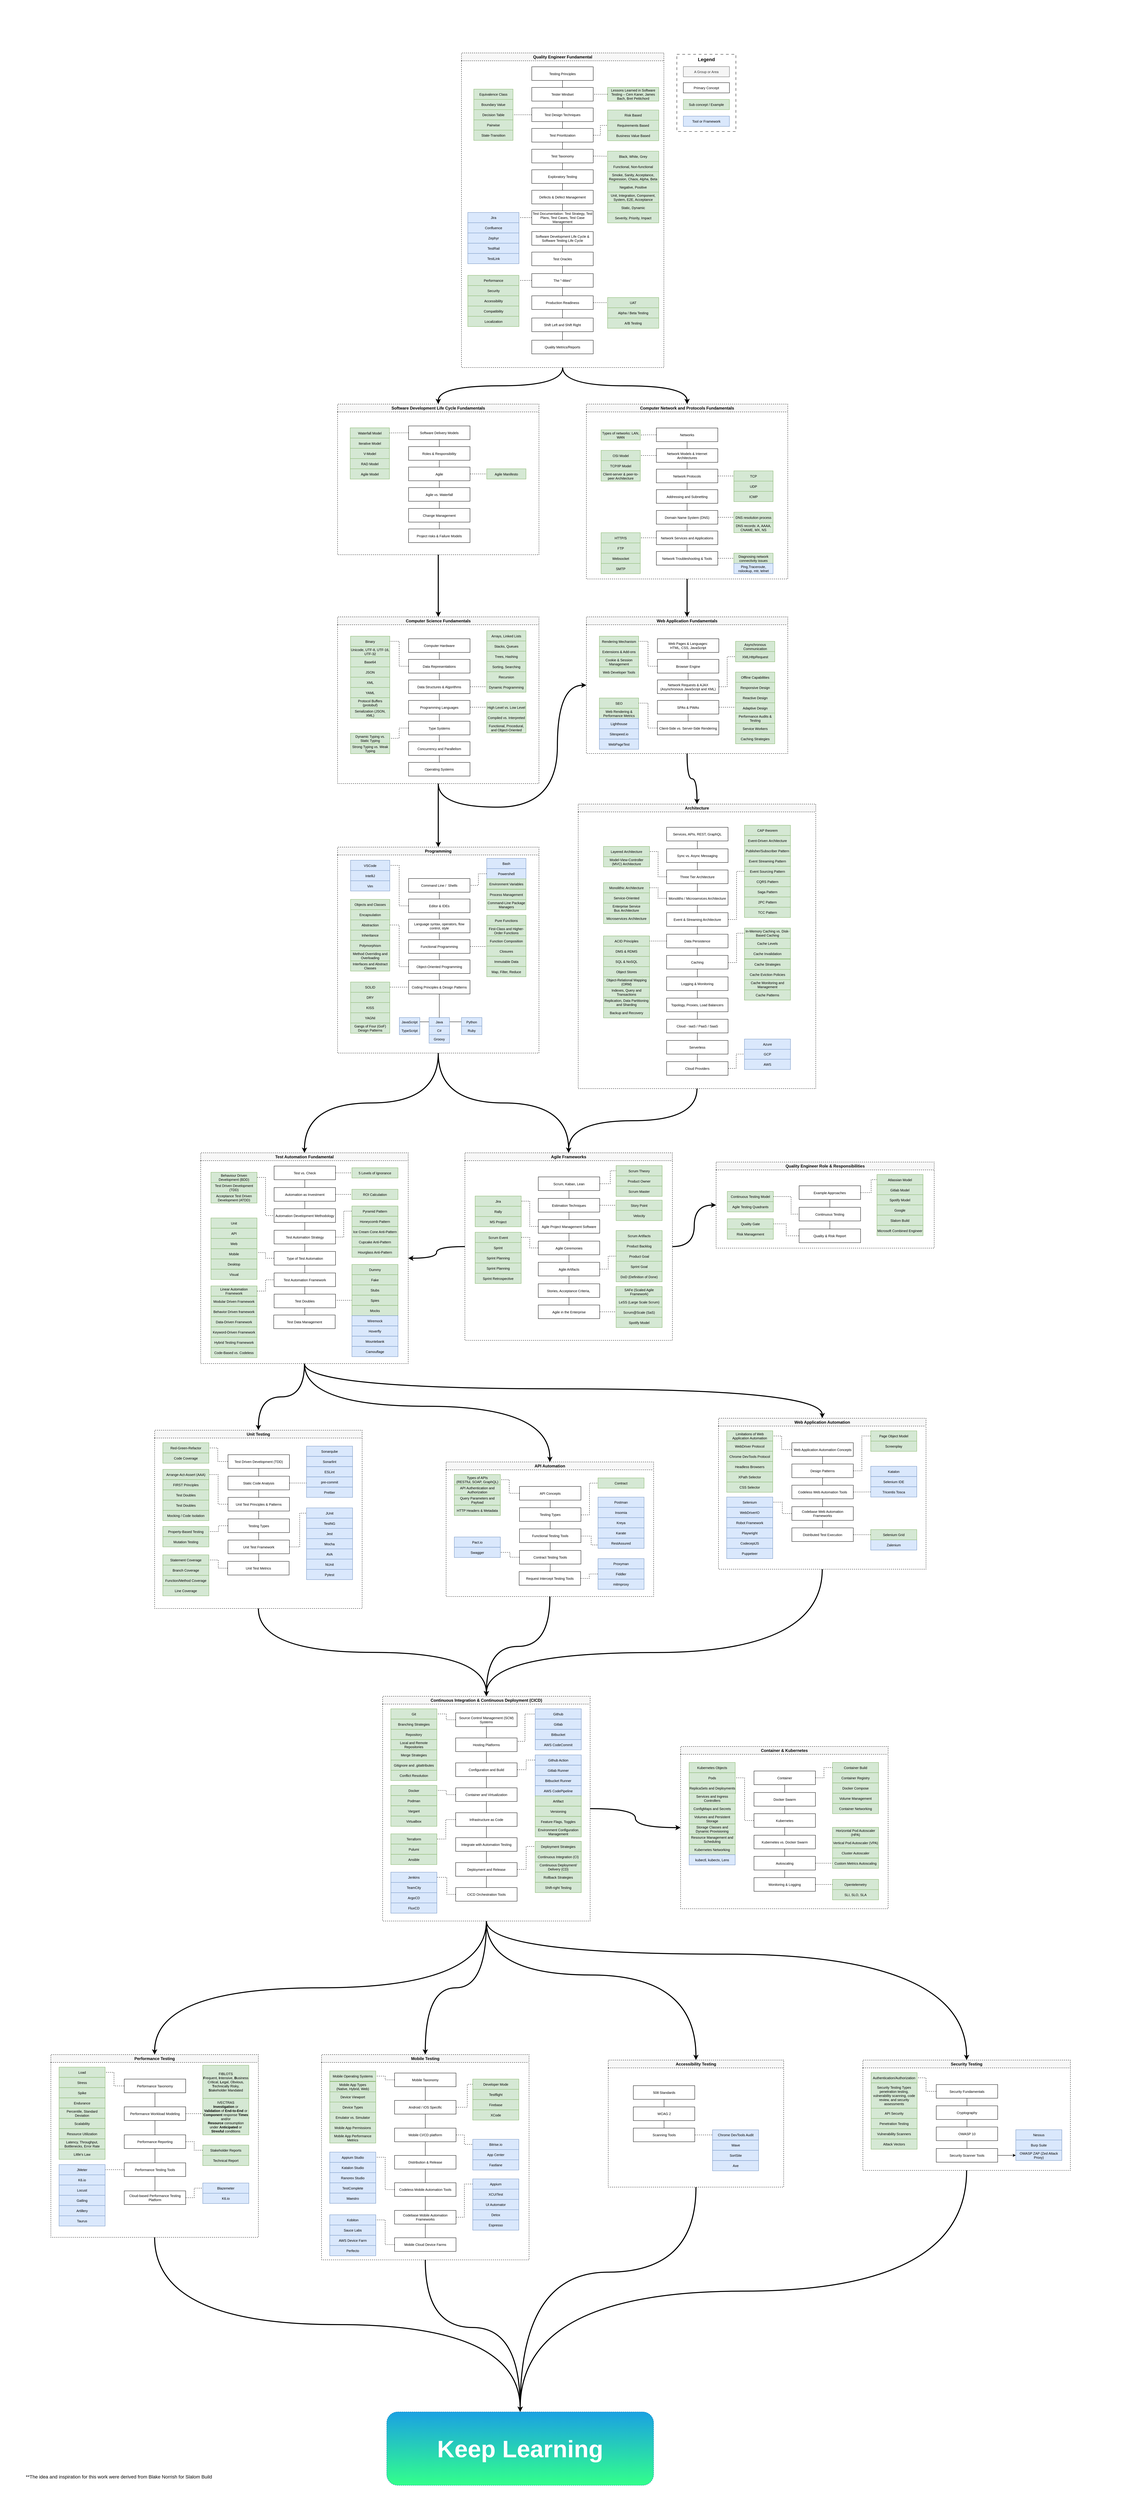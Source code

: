 <mxfile version="21.8.2" type="device">
  <diagram name="QualityEngineerRoadmap" id="3aRhOfLFoQn_kVhecq2b">
    <mxGraphModel dx="4560" dy="2250" grid="0" gridSize="10" guides="1" tooltips="1" connect="1" arrows="1" fold="1" page="1" pageScale="1" pageWidth="3500" pageHeight="7500" math="0" shadow="0">
      <root>
        <mxCell id="0" />
        <mxCell id="1" parent="0" />
        <mxCell id="SWm7Tho3aiBU2UJb1PTi-72" value="" style="whiteSpace=wrap;html=1;strokeColor=none;" parent="1" vertex="1">
          <mxGeometry x="134" y="105" width="3295" height="7318" as="geometry" />
        </mxCell>
        <mxCell id="zg0kNqM0FcPXoYWj575H-30" value="Legend" style="rounded=0;whiteSpace=wrap;html=1;dashed=1;dashPattern=8 8;verticalAlign=top;fontStyle=1;fontSize=14;" parent="1" vertex="1">
          <mxGeometry x="2117" y="264" width="173" height="226" as="geometry" />
        </mxCell>
        <mxCell id="zg0kNqM0FcPXoYWj575H-7" value="&lt;span style=&quot;&quot;&gt;Quality Engineer Fundamental&lt;/span&gt;" style="swimlane;whiteSpace=wrap;html=1;labelBackgroundColor=none;fillColor=#F7F7F7;dashed=1;" parent="1" vertex="1">
          <mxGeometry x="1486" y="260" width="593" height="921" as="geometry" />
        </mxCell>
        <mxCell id="zg0kNqM0FcPXoYWj575H-10" value="" style="edgeStyle=orthogonalEdgeStyle;rounded=0;orthogonalLoop=1;jettySize=auto;html=1;endArrow=none;endFill=0;" parent="zg0kNqM0FcPXoYWj575H-7" source="zg0kNqM0FcPXoYWj575H-8" target="zg0kNqM0FcPXoYWj575H-9" edge="1">
          <mxGeometry relative="1" as="geometry" />
        </mxCell>
        <mxCell id="zg0kNqM0FcPXoYWj575H-8" value="Testing Principles" style="rounded=0;whiteSpace=wrap;html=1;aspect=fixed;fontSize=10;" parent="zg0kNqM0FcPXoYWj575H-7" vertex="1">
          <mxGeometry x="206" y="40.5" width="180" height="40" as="geometry" />
        </mxCell>
        <mxCell id="zg0kNqM0FcPXoYWj575H-12" value="" style="edgeStyle=orthogonalEdgeStyle;rounded=0;orthogonalLoop=1;jettySize=auto;html=1;endArrow=none;endFill=0;" parent="zg0kNqM0FcPXoYWj575H-7" source="zg0kNqM0FcPXoYWj575H-9" target="zg0kNqM0FcPXoYWj575H-11" edge="1">
          <mxGeometry relative="1" as="geometry" />
        </mxCell>
        <mxCell id="zg0kNqM0FcPXoYWj575H-9" value="Tester Mindset" style="rounded=0;whiteSpace=wrap;html=1;fontSize=10;" parent="zg0kNqM0FcPXoYWj575H-7" vertex="1">
          <mxGeometry x="206" y="101" width="180" height="40" as="geometry" />
        </mxCell>
        <mxCell id="zg0kNqM0FcPXoYWj575H-23" value="" style="edgeStyle=orthogonalEdgeStyle;rounded=0;orthogonalLoop=1;jettySize=auto;html=1;dashed=1;endArrow=none;endFill=0;" parent="zg0kNqM0FcPXoYWj575H-7" source="zg0kNqM0FcPXoYWj575H-11" target="zg0kNqM0FcPXoYWj575H-19" edge="1">
          <mxGeometry relative="1" as="geometry" />
        </mxCell>
        <mxCell id="zg0kNqM0FcPXoYWj575H-25" value="" style="edgeStyle=orthogonalEdgeStyle;rounded=0;orthogonalLoop=1;jettySize=auto;html=1;endArrow=none;endFill=0;" parent="zg0kNqM0FcPXoYWj575H-7" source="zg0kNqM0FcPXoYWj575H-11" target="zg0kNqM0FcPXoYWj575H-24" edge="1">
          <mxGeometry relative="1" as="geometry" />
        </mxCell>
        <mxCell id="zg0kNqM0FcPXoYWj575H-11" value="Test Design Techniques" style="rounded=0;whiteSpace=wrap;html=1;fontSize=10;" parent="zg0kNqM0FcPXoYWj575H-7" vertex="1">
          <mxGeometry x="206" y="161" width="180" height="40" as="geometry" />
        </mxCell>
        <mxCell id="zg0kNqM0FcPXoYWj575H-17" value="Equivalence Class" style="rounded=0;whiteSpace=wrap;html=1;fillColor=#d5e8d4;strokeColor=#82b366;align=center;fontSize=10;" parent="zg0kNqM0FcPXoYWj575H-7" vertex="1">
          <mxGeometry x="36" y="106" width="115" height="30" as="geometry" />
        </mxCell>
        <mxCell id="zg0kNqM0FcPXoYWj575H-18" value="Boundary Value" style="rounded=0;whiteSpace=wrap;html=1;fillColor=#d5e8d4;strokeColor=#82b366;align=center;fontSize=10;" parent="zg0kNqM0FcPXoYWj575H-7" vertex="1">
          <mxGeometry x="36" y="136" width="115" height="30" as="geometry" />
        </mxCell>
        <mxCell id="zg0kNqM0FcPXoYWj575H-19" value="Decision Table" style="rounded=0;whiteSpace=wrap;html=1;fillColor=#d5e8d4;strokeColor=#82b366;align=center;fontSize=10;" parent="zg0kNqM0FcPXoYWj575H-7" vertex="1">
          <mxGeometry x="36" y="166" width="115" height="30" as="geometry" />
        </mxCell>
        <mxCell id="zg0kNqM0FcPXoYWj575H-20" value="Pairwise" style="rounded=0;whiteSpace=wrap;html=1;fillColor=#d5e8d4;strokeColor=#82b366;align=center;fontSize=10;" parent="zg0kNqM0FcPXoYWj575H-7" vertex="1">
          <mxGeometry x="36" y="196" width="115" height="30" as="geometry" />
        </mxCell>
        <mxCell id="zg0kNqM0FcPXoYWj575H-21" value="State-Transition" style="rounded=0;whiteSpace=wrap;html=1;fillColor=#d5e8d4;strokeColor=#82b366;align=center;fontSize=10;" parent="zg0kNqM0FcPXoYWj575H-7" vertex="1">
          <mxGeometry x="36" y="226" width="115" height="30" as="geometry" />
        </mxCell>
        <mxCell id="zg0kNqM0FcPXoYWj575H-32" value="" style="edgeStyle=orthogonalEdgeStyle;rounded=0;orthogonalLoop=1;jettySize=auto;html=1;endArrow=none;endFill=0;dashed=1;entryX=0;entryY=0.5;entryDx=0;entryDy=0;" parent="zg0kNqM0FcPXoYWj575H-7" source="zg0kNqM0FcPXoYWj575H-24" target="zg0kNqM0FcPXoYWj575H-33" edge="1">
          <mxGeometry relative="1" as="geometry" />
        </mxCell>
        <mxCell id="zg0kNqM0FcPXoYWj575H-36" value="" style="edgeStyle=orthogonalEdgeStyle;rounded=0;orthogonalLoop=1;jettySize=auto;html=1;endArrow=none;endFill=0;" parent="zg0kNqM0FcPXoYWj575H-7" source="zg0kNqM0FcPXoYWj575H-24" target="zg0kNqM0FcPXoYWj575H-35" edge="1">
          <mxGeometry relative="1" as="geometry" />
        </mxCell>
        <mxCell id="zg0kNqM0FcPXoYWj575H-24" value="Test Prioritization" style="rounded=0;whiteSpace=wrap;html=1;fontSize=10;" parent="zg0kNqM0FcPXoYWj575H-7" vertex="1">
          <mxGeometry x="206" y="221" width="180" height="40" as="geometry" />
        </mxCell>
        <mxCell id="zg0kNqM0FcPXoYWj575H-31" value="Risk Based" style="rounded=0;whiteSpace=wrap;html=1;fillColor=#d5e8d4;strokeColor=#82b366;fontSize=10;" parent="zg0kNqM0FcPXoYWj575H-7" vertex="1">
          <mxGeometry x="428" y="167" width="150" height="30" as="geometry" />
        </mxCell>
        <mxCell id="zg0kNqM0FcPXoYWj575H-33" value="Requirements Based" style="rounded=0;whiteSpace=wrap;html=1;fillColor=#d5e8d4;strokeColor=#82b366;fontSize=10;" parent="zg0kNqM0FcPXoYWj575H-7" vertex="1">
          <mxGeometry x="428" y="197" width="150" height="30" as="geometry" />
        </mxCell>
        <mxCell id="zg0kNqM0FcPXoYWj575H-34" value="Business Value Based" style="rounded=0;whiteSpace=wrap;html=1;fillColor=#d5e8d4;strokeColor=#82b366;fontSize=10;" parent="zg0kNqM0FcPXoYWj575H-7" vertex="1">
          <mxGeometry x="428" y="227" width="150" height="30" as="geometry" />
        </mxCell>
        <mxCell id="zg0kNqM0FcPXoYWj575H-38" value="" style="edgeStyle=orthogonalEdgeStyle;rounded=0;orthogonalLoop=1;jettySize=auto;html=1;dashed=1;endArrow=none;endFill=0;" parent="zg0kNqM0FcPXoYWj575H-7" source="zg0kNqM0FcPXoYWj575H-35" target="zg0kNqM0FcPXoYWj575H-37" edge="1">
          <mxGeometry relative="1" as="geometry" />
        </mxCell>
        <mxCell id="E6WwJIcPEAr3L9KkHsGw-2" value="" style="edgeStyle=orthogonalEdgeStyle;rounded=0;orthogonalLoop=1;jettySize=auto;html=1;endArrow=none;endFill=0;" parent="zg0kNqM0FcPXoYWj575H-7" source="zg0kNqM0FcPXoYWj575H-35" target="E6WwJIcPEAr3L9KkHsGw-1" edge="1">
          <mxGeometry relative="1" as="geometry" />
        </mxCell>
        <mxCell id="zg0kNqM0FcPXoYWj575H-35" value="Test Taxonomy" style="rounded=0;whiteSpace=wrap;html=1;fontSize=10;" parent="zg0kNqM0FcPXoYWj575H-7" vertex="1">
          <mxGeometry x="206" y="282" width="180" height="40" as="geometry" />
        </mxCell>
        <mxCell id="zg0kNqM0FcPXoYWj575H-37" value="Black, White, Grey" style="rounded=0;whiteSpace=wrap;html=1;fillColor=#d5e8d4;strokeColor=#82b366;fontSize=10;" parent="zg0kNqM0FcPXoYWj575H-7" vertex="1">
          <mxGeometry x="428" y="287.5" width="150" height="30" as="geometry" />
        </mxCell>
        <mxCell id="zg0kNqM0FcPXoYWj575H-39" value="Functional, Non-functional" style="rounded=0;whiteSpace=wrap;html=1;fillColor=#d5e8d4;strokeColor=#82b366;fontSize=10;" parent="zg0kNqM0FcPXoYWj575H-7" vertex="1">
          <mxGeometry x="428" y="317.5" width="150" height="30" as="geometry" />
        </mxCell>
        <mxCell id="zg0kNqM0FcPXoYWj575H-40" value="Smoke, Sanity, Acceptance, Regression, Chaos, Alpha, Beta" style="rounded=0;whiteSpace=wrap;html=1;fillColor=#d5e8d4;strokeColor=#82b366;fontSize=10;" parent="zg0kNqM0FcPXoYWj575H-7" vertex="1">
          <mxGeometry x="428" y="347.5" width="150" height="30" as="geometry" />
        </mxCell>
        <mxCell id="zg0kNqM0FcPXoYWj575H-41" value="Negative, Positive" style="rounded=0;whiteSpace=wrap;html=1;fillColor=#d5e8d4;strokeColor=#82b366;fontSize=10;" parent="zg0kNqM0FcPXoYWj575H-7" vertex="1">
          <mxGeometry x="428" y="377.5" width="150" height="30" as="geometry" />
        </mxCell>
        <mxCell id="zg0kNqM0FcPXoYWj575H-42" value="Unit, Integration, Component, System, E2E, Acceptance" style="rounded=0;whiteSpace=wrap;html=1;fillColor=#d5e8d4;strokeColor=#82b366;fontSize=10;" parent="zg0kNqM0FcPXoYWj575H-7" vertex="1">
          <mxGeometry x="428" y="407.5" width="150" height="30" as="geometry" />
        </mxCell>
        <mxCell id="zg0kNqM0FcPXoYWj575H-43" value="Static, Dynamic" style="rounded=0;whiteSpace=wrap;html=1;fillColor=#d5e8d4;strokeColor=#82b366;fontSize=10;" parent="zg0kNqM0FcPXoYWj575H-7" vertex="1">
          <mxGeometry x="428" y="437.5" width="150" height="30" as="geometry" />
        </mxCell>
        <mxCell id="zg0kNqM0FcPXoYWj575H-44" value="Severity, Priority, Impact" style="rounded=0;whiteSpace=wrap;html=1;fillColor=#d5e8d4;strokeColor=#82b366;fontSize=10;" parent="zg0kNqM0FcPXoYWj575H-7" vertex="1">
          <mxGeometry x="428" y="467.5" width="150" height="30" as="geometry" />
        </mxCell>
        <mxCell id="E6WwJIcPEAr3L9KkHsGw-4" value="" style="edgeStyle=orthogonalEdgeStyle;rounded=0;orthogonalLoop=1;jettySize=auto;html=1;endArrow=none;endFill=0;" parent="zg0kNqM0FcPXoYWj575H-7" source="E6WwJIcPEAr3L9KkHsGw-1" target="E6WwJIcPEAr3L9KkHsGw-3" edge="1">
          <mxGeometry relative="1" as="geometry" />
        </mxCell>
        <mxCell id="E6WwJIcPEAr3L9KkHsGw-1" value="Exploratory Testing" style="rounded=0;whiteSpace=wrap;html=1;fontSize=10;" parent="zg0kNqM0FcPXoYWj575H-7" vertex="1">
          <mxGeometry x="206" y="342" width="180" height="40" as="geometry" />
        </mxCell>
        <mxCell id="E6WwJIcPEAr3L9KkHsGw-6" value="" style="edgeStyle=orthogonalEdgeStyle;rounded=0;orthogonalLoop=1;jettySize=auto;html=1;endArrow=none;endFill=0;" parent="zg0kNqM0FcPXoYWj575H-7" source="E6WwJIcPEAr3L9KkHsGw-3" target="E6WwJIcPEAr3L9KkHsGw-5" edge="1">
          <mxGeometry relative="1" as="geometry" />
        </mxCell>
        <mxCell id="E6WwJIcPEAr3L9KkHsGw-3" value="Defects &amp;amp; Defect Management" style="rounded=0;whiteSpace=wrap;html=1;fontSize=10;" parent="zg0kNqM0FcPXoYWj575H-7" vertex="1">
          <mxGeometry x="206" y="402" width="180" height="40" as="geometry" />
        </mxCell>
        <mxCell id="E6WwJIcPEAr3L9KkHsGw-9" value="" style="edgeStyle=orthogonalEdgeStyle;rounded=0;orthogonalLoop=1;jettySize=auto;html=1;dashed=1;endArrow=none;endFill=0;" parent="zg0kNqM0FcPXoYWj575H-7" source="E6WwJIcPEAr3L9KkHsGw-5" target="E6WwJIcPEAr3L9KkHsGw-8" edge="1">
          <mxGeometry relative="1" as="geometry" />
        </mxCell>
        <mxCell id="E6WwJIcPEAr3L9KkHsGw-15" value="" style="edgeStyle=orthogonalEdgeStyle;rounded=0;orthogonalLoop=1;jettySize=auto;html=1;endArrow=none;endFill=0;" parent="zg0kNqM0FcPXoYWj575H-7" source="E6WwJIcPEAr3L9KkHsGw-5" target="E6WwJIcPEAr3L9KkHsGw-14" edge="1">
          <mxGeometry relative="1" as="geometry" />
        </mxCell>
        <mxCell id="E6WwJIcPEAr3L9KkHsGw-5" value="Test Documentation: Test Strategy, Test Plans, Test Cases, Test Case Management" style="rounded=0;whiteSpace=wrap;html=1;fontSize=10;" parent="zg0kNqM0FcPXoYWj575H-7" vertex="1">
          <mxGeometry x="206" y="462" width="180" height="40" as="geometry" />
        </mxCell>
        <mxCell id="E6WwJIcPEAr3L9KkHsGw-8" value="Jira" style="rounded=0;whiteSpace=wrap;html=1;fillColor=#dae8fc;strokeColor=#6c8ebf;fontSize=10;" parent="zg0kNqM0FcPXoYWj575H-7" vertex="1">
          <mxGeometry x="18.5" y="467" width="150" height="30" as="geometry" />
        </mxCell>
        <mxCell id="E6WwJIcPEAr3L9KkHsGw-10" value="Confluence" style="rounded=0;whiteSpace=wrap;html=1;fillColor=#dae8fc;strokeColor=#6c8ebf;fontSize=10;" parent="zg0kNqM0FcPXoYWj575H-7" vertex="1">
          <mxGeometry x="18.5" y="497" width="150" height="30" as="geometry" />
        </mxCell>
        <mxCell id="E6WwJIcPEAr3L9KkHsGw-11" value="Zephyr" style="rounded=0;whiteSpace=wrap;html=1;fillColor=#dae8fc;strokeColor=#6c8ebf;fontSize=10;" parent="zg0kNqM0FcPXoYWj575H-7" vertex="1">
          <mxGeometry x="18.5" y="527" width="150" height="30" as="geometry" />
        </mxCell>
        <mxCell id="E6WwJIcPEAr3L9KkHsGw-12" value="TestRail" style="rounded=0;whiteSpace=wrap;html=1;fillColor=#dae8fc;strokeColor=#6c8ebf;fontSize=10;" parent="zg0kNqM0FcPXoYWj575H-7" vertex="1">
          <mxGeometry x="18.5" y="557" width="150" height="30" as="geometry" />
        </mxCell>
        <mxCell id="E6WwJIcPEAr3L9KkHsGw-13" value="TestLink" style="rounded=0;whiteSpace=wrap;html=1;fillColor=#dae8fc;strokeColor=#6c8ebf;fontSize=10;" parent="zg0kNqM0FcPXoYWj575H-7" vertex="1">
          <mxGeometry x="18.5" y="587" width="150" height="30" as="geometry" />
        </mxCell>
        <mxCell id="E6WwJIcPEAr3L9KkHsGw-17" value="" style="edgeStyle=orthogonalEdgeStyle;rounded=0;orthogonalLoop=1;jettySize=auto;html=1;endArrow=none;endFill=0;" parent="zg0kNqM0FcPXoYWj575H-7" source="E6WwJIcPEAr3L9KkHsGw-14" target="E6WwJIcPEAr3L9KkHsGw-16" edge="1">
          <mxGeometry relative="1" as="geometry" />
        </mxCell>
        <mxCell id="E6WwJIcPEAr3L9KkHsGw-14" value="Software Development Life Cycle &amp;amp; Software Testing Life Cycle" style="rounded=0;whiteSpace=wrap;html=1;fontSize=10;" parent="zg0kNqM0FcPXoYWj575H-7" vertex="1">
          <mxGeometry x="206" y="523" width="180" height="40" as="geometry" />
        </mxCell>
        <mxCell id="XS6bu5iPft4YbWsJwWOx-2" value="" style="edgeStyle=orthogonalEdgeStyle;rounded=0;orthogonalLoop=1;jettySize=auto;html=1;endArrow=none;endFill=0;" parent="zg0kNqM0FcPXoYWj575H-7" source="E6WwJIcPEAr3L9KkHsGw-16" target="XS6bu5iPft4YbWsJwWOx-1" edge="1">
          <mxGeometry relative="1" as="geometry" />
        </mxCell>
        <mxCell id="E6WwJIcPEAr3L9KkHsGw-16" value="Test Oracles" style="rounded=0;whiteSpace=wrap;html=1;fontSize=10;" parent="zg0kNqM0FcPXoYWj575H-7" vertex="1">
          <mxGeometry x="206" y="583" width="180" height="40" as="geometry" />
        </mxCell>
        <mxCell id="XS6bu5iPft4YbWsJwWOx-5" value="" style="edgeStyle=orthogonalEdgeStyle;rounded=0;orthogonalLoop=1;jettySize=auto;html=1;entryX=1;entryY=0.5;entryDx=0;entryDy=0;endArrow=none;endFill=0;dashed=1;" parent="zg0kNqM0FcPXoYWj575H-7" source="XS6bu5iPft4YbWsJwWOx-1" target="XS6bu5iPft4YbWsJwWOx-3" edge="1">
          <mxGeometry relative="1" as="geometry" />
        </mxCell>
        <mxCell id="XS6bu5iPft4YbWsJwWOx-10" value="" style="edgeStyle=orthogonalEdgeStyle;rounded=0;orthogonalLoop=1;jettySize=auto;html=1;endArrow=none;endFill=0;" parent="zg0kNqM0FcPXoYWj575H-7" source="XS6bu5iPft4YbWsJwWOx-1" target="XS6bu5iPft4YbWsJwWOx-9" edge="1">
          <mxGeometry relative="1" as="geometry" />
        </mxCell>
        <mxCell id="XS6bu5iPft4YbWsJwWOx-1" value="The &quot;-ilities&quot;" style="rounded=0;whiteSpace=wrap;html=1;fontSize=10;" parent="zg0kNqM0FcPXoYWj575H-7" vertex="1">
          <mxGeometry x="206" y="646" width="180" height="40" as="geometry" />
        </mxCell>
        <mxCell id="XS6bu5iPft4YbWsJwWOx-3" value="Performance" style="rounded=0;whiteSpace=wrap;html=1;fillColor=#d5e8d4;strokeColor=#82b366;fontSize=10;" parent="zg0kNqM0FcPXoYWj575H-7" vertex="1">
          <mxGeometry x="18.5" y="651" width="150" height="30" as="geometry" />
        </mxCell>
        <mxCell id="XS6bu5iPft4YbWsJwWOx-4" value="Security" style="rounded=0;whiteSpace=wrap;html=1;fillColor=#d5e8d4;strokeColor=#82b366;fontSize=10;" parent="zg0kNqM0FcPXoYWj575H-7" vertex="1">
          <mxGeometry x="18.5" y="681" width="150" height="30" as="geometry" />
        </mxCell>
        <mxCell id="XS6bu5iPft4YbWsJwWOx-6" value="Accessibility" style="rounded=0;whiteSpace=wrap;html=1;fillColor=#d5e8d4;strokeColor=#82b366;fontSize=10;" parent="zg0kNqM0FcPXoYWj575H-7" vertex="1">
          <mxGeometry x="18.5" y="711" width="150" height="30" as="geometry" />
        </mxCell>
        <mxCell id="XS6bu5iPft4YbWsJwWOx-7" value="Compatibility" style="rounded=0;whiteSpace=wrap;html=1;fillColor=#d5e8d4;strokeColor=#82b366;fontSize=10;" parent="zg0kNqM0FcPXoYWj575H-7" vertex="1">
          <mxGeometry x="18.5" y="741" width="150" height="30" as="geometry" />
        </mxCell>
        <mxCell id="XS6bu5iPft4YbWsJwWOx-8" value="Localization" style="rounded=0;whiteSpace=wrap;html=1;fillColor=#d5e8d4;strokeColor=#82b366;fontSize=10;" parent="zg0kNqM0FcPXoYWj575H-7" vertex="1">
          <mxGeometry x="18.5" y="771" width="150" height="30" as="geometry" />
        </mxCell>
        <mxCell id="XS6bu5iPft4YbWsJwWOx-12" value="" style="edgeStyle=orthogonalEdgeStyle;rounded=0;orthogonalLoop=1;jettySize=auto;html=1;dashed=1;endArrow=none;endFill=0;" parent="zg0kNqM0FcPXoYWj575H-7" source="XS6bu5iPft4YbWsJwWOx-9" target="XS6bu5iPft4YbWsJwWOx-11" edge="1">
          <mxGeometry relative="1" as="geometry" />
        </mxCell>
        <mxCell id="XS6bu5iPft4YbWsJwWOx-16" value="" style="edgeStyle=orthogonalEdgeStyle;rounded=0;orthogonalLoop=1;jettySize=auto;html=1;endArrow=none;endFill=0;" parent="zg0kNqM0FcPXoYWj575H-7" source="XS6bu5iPft4YbWsJwWOx-9" target="XS6bu5iPft4YbWsJwWOx-15" edge="1">
          <mxGeometry relative="1" as="geometry" />
        </mxCell>
        <mxCell id="XS6bu5iPft4YbWsJwWOx-9" value="Production Readiness" style="rounded=0;whiteSpace=wrap;html=1;fontSize=10;" parent="zg0kNqM0FcPXoYWj575H-7" vertex="1">
          <mxGeometry x="206" y="711" width="180" height="40" as="geometry" />
        </mxCell>
        <mxCell id="XS6bu5iPft4YbWsJwWOx-11" value="UAT" style="rounded=0;whiteSpace=wrap;html=1;fillColor=#d5e8d4;strokeColor=#82b366;fontSize=10;" parent="zg0kNqM0FcPXoYWj575H-7" vertex="1">
          <mxGeometry x="428" y="716" width="150" height="30" as="geometry" />
        </mxCell>
        <mxCell id="XS6bu5iPft4YbWsJwWOx-13" value="Alpha / Beta Testing" style="rounded=0;whiteSpace=wrap;html=1;fillColor=#d5e8d4;strokeColor=#82b366;fontSize=10;" parent="zg0kNqM0FcPXoYWj575H-7" vertex="1">
          <mxGeometry x="428" y="746" width="150" height="30" as="geometry" />
        </mxCell>
        <mxCell id="XS6bu5iPft4YbWsJwWOx-14" value="A/B Testing" style="rounded=0;whiteSpace=wrap;html=1;fillColor=#d5e8d4;strokeColor=#82b366;fontSize=10;" parent="zg0kNqM0FcPXoYWj575H-7" vertex="1">
          <mxGeometry x="428" y="776" width="150" height="30" as="geometry" />
        </mxCell>
        <mxCell id="XS6bu5iPft4YbWsJwWOx-18" value="" style="edgeStyle=orthogonalEdgeStyle;rounded=0;orthogonalLoop=1;jettySize=auto;html=1;endArrow=none;endFill=0;" parent="zg0kNqM0FcPXoYWj575H-7" source="XS6bu5iPft4YbWsJwWOx-15" target="XS6bu5iPft4YbWsJwWOx-17" edge="1">
          <mxGeometry relative="1" as="geometry" />
        </mxCell>
        <mxCell id="XS6bu5iPft4YbWsJwWOx-15" value="Shift Left and Shift Right" style="rounded=0;whiteSpace=wrap;html=1;fontSize=10;" parent="zg0kNqM0FcPXoYWj575H-7" vertex="1">
          <mxGeometry x="206" y="776" width="180" height="40" as="geometry" />
        </mxCell>
        <mxCell id="XS6bu5iPft4YbWsJwWOx-17" value="Quality Metrics/Reports" style="rounded=0;whiteSpace=wrap;html=1;fontSize=10;" parent="zg0kNqM0FcPXoYWj575H-7" vertex="1">
          <mxGeometry x="206" y="841" width="180" height="40" as="geometry" />
        </mxCell>
        <mxCell id="y58gFw3eFfe_EqgGTo02-2" value="Lessons Learned in Software Testing&amp;nbsp;– Cem Kaner, James Bach, Bret Petitchord" style="rounded=0;whiteSpace=wrap;html=1;fillColor=#d5e8d4;strokeColor=#82b366;fontSize=10;" parent="zg0kNqM0FcPXoYWj575H-7" vertex="1">
          <mxGeometry x="428" y="101" width="150" height="40" as="geometry" />
        </mxCell>
        <mxCell id="y58gFw3eFfe_EqgGTo02-3" value="" style="edgeStyle=orthogonalEdgeStyle;rounded=0;orthogonalLoop=1;jettySize=auto;html=1;dashed=1;endArrow=none;endFill=0;" parent="zg0kNqM0FcPXoYWj575H-7" source="y58gFw3eFfe_EqgGTo02-2" target="zg0kNqM0FcPXoYWj575H-9" edge="1">
          <mxGeometry relative="1" as="geometry" />
        </mxCell>
        <mxCell id="zg0kNqM0FcPXoYWj575H-26" value="A Group or Area" style="rounded=0;whiteSpace=wrap;html=1;fillColor=#f5f5f5;fontColor=#333333;strokeColor=#666666;fontSize=10;" parent="1" vertex="1">
          <mxGeometry x="2136" y="300" width="135" height="30" as="geometry" />
        </mxCell>
        <mxCell id="zg0kNqM0FcPXoYWj575H-27" value="Primary Concept" style="rounded=0;whiteSpace=wrap;html=1;fontSize=10;" parent="1" vertex="1">
          <mxGeometry x="2136" y="347" width="135" height="30" as="geometry" />
        </mxCell>
        <mxCell id="zg0kNqM0FcPXoYWj575H-28" value="Sub concept / Example" style="rounded=0;whiteSpace=wrap;html=1;fillColor=#d5e8d4;strokeColor=#82b366;fontSize=10;" parent="1" vertex="1">
          <mxGeometry x="2136" y="396" width="135" height="30" as="geometry" />
        </mxCell>
        <mxCell id="zg0kNqM0FcPXoYWj575H-29" value="Tool or Framework" style="rounded=0;whiteSpace=wrap;html=1;fillColor=#dae8fc;strokeColor=#6c8ebf;fontSize=10;" parent="1" vertex="1">
          <mxGeometry x="2136" y="445" width="135" height="30" as="geometry" />
        </mxCell>
        <mxCell id="XS6bu5iPft4YbWsJwWOx-81" value="&lt;span style=&quot;&quot;&gt;Software Development Life Cycle Fundamentals&lt;/span&gt;" style="swimlane;whiteSpace=wrap;html=1;labelBackgroundColor=none;fillColor=#F7F7F7;dashed=1;" parent="1" vertex="1">
          <mxGeometry x="1123" y="1288" width="590" height="441" as="geometry">
            <mxRectangle x="92" y="1068" width="309" height="26" as="alternateBounds" />
          </mxGeometry>
        </mxCell>
        <mxCell id="XS6bu5iPft4YbWsJwWOx-82" value="" style="edgeStyle=orthogonalEdgeStyle;rounded=0;orthogonalLoop=1;jettySize=auto;html=1;endArrow=none;endFill=0;" parent="XS6bu5iPft4YbWsJwWOx-81" source="XS6bu5iPft4YbWsJwWOx-83" target="XS6bu5iPft4YbWsJwWOx-85" edge="1">
          <mxGeometry relative="1" as="geometry" />
        </mxCell>
        <mxCell id="XS6bu5iPft4YbWsJwWOx-83" value="Software Delivery Models" style="rounded=0;whiteSpace=wrap;html=1;aspect=fixed;fontSize=10;" parent="XS6bu5iPft4YbWsJwWOx-81" vertex="1">
          <mxGeometry x="208" y="64" width="180" height="40" as="geometry" />
        </mxCell>
        <mxCell id="XS6bu5iPft4YbWsJwWOx-84" value="" style="edgeStyle=orthogonalEdgeStyle;rounded=0;orthogonalLoop=1;jettySize=auto;html=1;endArrow=none;endFill=0;" parent="XS6bu5iPft4YbWsJwWOx-81" source="XS6bu5iPft4YbWsJwWOx-85" target="XS6bu5iPft4YbWsJwWOx-88" edge="1">
          <mxGeometry relative="1" as="geometry" />
        </mxCell>
        <mxCell id="XS6bu5iPft4YbWsJwWOx-85" value="Roles &amp;amp; Responsibility" style="rounded=0;whiteSpace=wrap;html=1;fontSize=10;" parent="XS6bu5iPft4YbWsJwWOx-81" vertex="1">
          <mxGeometry x="208" y="124.5" width="180" height="40" as="geometry" />
        </mxCell>
        <mxCell id="XS6bu5iPft4YbWsJwWOx-87" value="" style="edgeStyle=orthogonalEdgeStyle;rounded=0;orthogonalLoop=1;jettySize=auto;html=1;endArrow=none;endFill=0;" parent="XS6bu5iPft4YbWsJwWOx-81" source="XS6bu5iPft4YbWsJwWOx-88" target="XS6bu5iPft4YbWsJwWOx-96" edge="1">
          <mxGeometry relative="1" as="geometry" />
        </mxCell>
        <mxCell id="cpjECidWEOXgLWEFWnhf-5" value="" style="edgeStyle=orthogonalEdgeStyle;rounded=0;orthogonalLoop=1;jettySize=auto;html=1;endArrow=none;endFill=0;dashed=1;" parent="XS6bu5iPft4YbWsJwWOx-81" source="XS6bu5iPft4YbWsJwWOx-88" target="cpjECidWEOXgLWEFWnhf-4" edge="1">
          <mxGeometry relative="1" as="geometry" />
        </mxCell>
        <mxCell id="XS6bu5iPft4YbWsJwWOx-88" value="Agile" style="rounded=0;whiteSpace=wrap;html=1;fontSize=10;" parent="XS6bu5iPft4YbWsJwWOx-81" vertex="1">
          <mxGeometry x="208" y="184.5" width="180" height="40" as="geometry" />
        </mxCell>
        <mxCell id="XS6bu5iPft4YbWsJwWOx-89" value="Waterfall Model" style="rounded=0;whiteSpace=wrap;html=1;fillColor=#d5e8d4;strokeColor=#82b366;align=center;fontSize=10;" parent="XS6bu5iPft4YbWsJwWOx-81" vertex="1">
          <mxGeometry x="37" y="69.5" width="115" height="30" as="geometry" />
        </mxCell>
        <mxCell id="XS6bu5iPft4YbWsJwWOx-90" value="Iterative Model" style="rounded=0;whiteSpace=wrap;html=1;fillColor=#d5e8d4;strokeColor=#82b366;align=center;fontSize=10;" parent="XS6bu5iPft4YbWsJwWOx-81" vertex="1">
          <mxGeometry x="37" y="99.5" width="115" height="30" as="geometry" />
        </mxCell>
        <mxCell id="XS6bu5iPft4YbWsJwWOx-91" value="V-Model" style="rounded=0;whiteSpace=wrap;html=1;fillColor=#d5e8d4;strokeColor=#82b366;align=center;fontSize=10;" parent="XS6bu5iPft4YbWsJwWOx-81" vertex="1">
          <mxGeometry x="37" y="129.5" width="115" height="30" as="geometry" />
        </mxCell>
        <mxCell id="XS6bu5iPft4YbWsJwWOx-92" value="RAD Model" style="rounded=0;whiteSpace=wrap;html=1;fillColor=#d5e8d4;strokeColor=#82b366;align=center;fontSize=10;" parent="XS6bu5iPft4YbWsJwWOx-81" vertex="1">
          <mxGeometry x="37" y="159.5" width="115" height="30" as="geometry" />
        </mxCell>
        <mxCell id="XS6bu5iPft4YbWsJwWOx-93" value="Agile Model" style="rounded=0;whiteSpace=wrap;html=1;fillColor=#d5e8d4;strokeColor=#82b366;align=center;fontSize=10;" parent="XS6bu5iPft4YbWsJwWOx-81" vertex="1">
          <mxGeometry x="37" y="189.5" width="115" height="30" as="geometry" />
        </mxCell>
        <mxCell id="XS6bu5iPft4YbWsJwWOx-95" value="" style="edgeStyle=orthogonalEdgeStyle;rounded=0;orthogonalLoop=1;jettySize=auto;html=1;endArrow=none;endFill=0;" parent="XS6bu5iPft4YbWsJwWOx-81" source="XS6bu5iPft4YbWsJwWOx-96" target="XS6bu5iPft4YbWsJwWOx-102" edge="1">
          <mxGeometry relative="1" as="geometry" />
        </mxCell>
        <mxCell id="XS6bu5iPft4YbWsJwWOx-96" value="Agile vs. Waterfall" style="rounded=0;whiteSpace=wrap;html=1;fontSize=10;" parent="XS6bu5iPft4YbWsJwWOx-81" vertex="1">
          <mxGeometry x="208" y="244.5" width="180" height="40" as="geometry" />
        </mxCell>
        <mxCell id="XS6bu5iPft4YbWsJwWOx-101" value="" style="edgeStyle=orthogonalEdgeStyle;rounded=0;orthogonalLoop=1;jettySize=auto;html=1;endArrow=none;endFill=0;" parent="XS6bu5iPft4YbWsJwWOx-81" source="XS6bu5iPft4YbWsJwWOx-102" target="XS6bu5iPft4YbWsJwWOx-111" edge="1">
          <mxGeometry relative="1" as="geometry" />
        </mxCell>
        <mxCell id="XS6bu5iPft4YbWsJwWOx-102" value="Change Management" style="rounded=0;whiteSpace=wrap;html=1;fontSize=10;" parent="XS6bu5iPft4YbWsJwWOx-81" vertex="1">
          <mxGeometry x="208" y="305.5" width="180" height="40" as="geometry" />
        </mxCell>
        <mxCell id="XS6bu5iPft4YbWsJwWOx-111" value="Project risks &amp;amp; Failure Models" style="rounded=0;whiteSpace=wrap;html=1;fontSize=10;" parent="XS6bu5iPft4YbWsJwWOx-81" vertex="1">
          <mxGeometry x="208" y="365.5" width="180" height="40" as="geometry" />
        </mxCell>
        <mxCell id="cpjECidWEOXgLWEFWnhf-3" value="" style="endArrow=none;html=1;rounded=0;entryX=1;entryY=0.5;entryDx=0;entryDy=0;exitX=0;exitY=0.5;exitDx=0;exitDy=0;dashed=1;endFill=0;" parent="XS6bu5iPft4YbWsJwWOx-81" source="XS6bu5iPft4YbWsJwWOx-83" target="XS6bu5iPft4YbWsJwWOx-89" edge="1">
          <mxGeometry width="50" height="50" relative="1" as="geometry">
            <mxPoint x="148" y="236.5" as="sourcePoint" />
            <mxPoint x="198" y="186.5" as="targetPoint" />
          </mxGeometry>
        </mxCell>
        <mxCell id="cpjECidWEOXgLWEFWnhf-4" value="Agile Manifesto" style="rounded=0;whiteSpace=wrap;html=1;fillColor=#d5e8d4;strokeColor=#82b366;align=center;fontSize=10;" parent="XS6bu5iPft4YbWsJwWOx-81" vertex="1">
          <mxGeometry x="437" y="189.5" width="115" height="30" as="geometry" />
        </mxCell>
        <mxCell id="XS6bu5iPft4YbWsJwWOx-145" value="" style="endArrow=classic;html=1;rounded=0;exitX=0.5;exitY=1;exitDx=0;exitDy=0;entryX=0.5;entryY=0;entryDx=0;entryDy=0;edgeStyle=orthogonalEdgeStyle;curved=1;strokeWidth=3;" parent="1" source="zg0kNqM0FcPXoYWj575H-7" target="XS6bu5iPft4YbWsJwWOx-81" edge="1">
          <mxGeometry width="50" height="50" relative="1" as="geometry">
            <mxPoint x="1706" y="1820" as="sourcePoint" />
            <mxPoint x="1756" y="1770" as="targetPoint" />
          </mxGeometry>
        </mxCell>
        <mxCell id="XS6bu5iPft4YbWsJwWOx-146" value="&lt;span style=&quot;&quot;&gt;Computer Network and Protocols Fundamentals&lt;/span&gt;" style="swimlane;whiteSpace=wrap;html=1;labelBackgroundColor=none;fillColor=#F7F7F7;dashed=1;" parent="1" vertex="1">
          <mxGeometry x="1852" y="1288" width="590" height="512" as="geometry" />
        </mxCell>
        <mxCell id="cpjECidWEOXgLWEFWnhf-8" value="" style="edgeStyle=orthogonalEdgeStyle;rounded=0;orthogonalLoop=1;jettySize=auto;html=1;entryX=1;entryY=0.5;entryDx=0;entryDy=0;endArrow=none;endFill=0;dashed=1;" parent="XS6bu5iPft4YbWsJwWOx-146" source="XS6bu5iPft4YbWsJwWOx-148" target="XS6bu5iPft4YbWsJwWOx-154" edge="1">
          <mxGeometry relative="1" as="geometry" />
        </mxCell>
        <mxCell id="XS6bu5iPft4YbWsJwWOx-148" value="Networks" style="rounded=0;whiteSpace=wrap;html=1;aspect=fixed;fontSize=10;" parent="XS6bu5iPft4YbWsJwWOx-146" vertex="1">
          <mxGeometry x="205" y="70" width="180" height="40" as="geometry" />
        </mxCell>
        <mxCell id="cpjECidWEOXgLWEFWnhf-10" value="" style="edgeStyle=orthogonalEdgeStyle;rounded=0;orthogonalLoop=1;jettySize=auto;html=1;endArrow=none;endFill=0;dashed=1;" parent="XS6bu5iPft4YbWsJwWOx-146" source="XS6bu5iPft4YbWsJwWOx-150" target="cpjECidWEOXgLWEFWnhf-9" edge="1">
          <mxGeometry relative="1" as="geometry" />
        </mxCell>
        <mxCell id="XS6bu5iPft4YbWsJwWOx-150" value="Network Models &amp;amp; Internet Architectures" style="rounded=0;whiteSpace=wrap;html=1;fontSize=10;" parent="XS6bu5iPft4YbWsJwWOx-146" vertex="1">
          <mxGeometry x="205" y="130.5" width="180" height="40" as="geometry" />
        </mxCell>
        <mxCell id="XS6bu5iPft4YbWsJwWOx-147" value="" style="edgeStyle=orthogonalEdgeStyle;rounded=0;orthogonalLoop=1;jettySize=auto;html=1;endArrow=none;endFill=0;" parent="XS6bu5iPft4YbWsJwWOx-146" source="XS6bu5iPft4YbWsJwWOx-148" target="XS6bu5iPft4YbWsJwWOx-150" edge="1">
          <mxGeometry relative="1" as="geometry" />
        </mxCell>
        <mxCell id="cpjECidWEOXgLWEFWnhf-15" value="" style="edgeStyle=orthogonalEdgeStyle;rounded=0;orthogonalLoop=1;jettySize=auto;html=1;endArrow=none;endFill=0;dashed=1;" parent="XS6bu5iPft4YbWsJwWOx-146" source="XS6bu5iPft4YbWsJwWOx-153" target="cpjECidWEOXgLWEFWnhf-14" edge="1">
          <mxGeometry relative="1" as="geometry" />
        </mxCell>
        <mxCell id="XS6bu5iPft4YbWsJwWOx-153" value="Network Protocols" style="rounded=0;whiteSpace=wrap;html=1;fontSize=10;" parent="XS6bu5iPft4YbWsJwWOx-146" vertex="1">
          <mxGeometry x="205" y="190.5" width="180" height="40" as="geometry" />
        </mxCell>
        <mxCell id="XS6bu5iPft4YbWsJwWOx-149" value="" style="edgeStyle=orthogonalEdgeStyle;rounded=0;orthogonalLoop=1;jettySize=auto;html=1;endArrow=none;endFill=0;" parent="XS6bu5iPft4YbWsJwWOx-146" source="XS6bu5iPft4YbWsJwWOx-150" target="XS6bu5iPft4YbWsJwWOx-153" edge="1">
          <mxGeometry relative="1" as="geometry" />
        </mxCell>
        <mxCell id="XS6bu5iPft4YbWsJwWOx-160" value="Addressing and Subnetting" style="rounded=0;whiteSpace=wrap;html=1;fontSize=10;" parent="XS6bu5iPft4YbWsJwWOx-146" vertex="1">
          <mxGeometry x="205" y="250.5" width="180" height="40" as="geometry" />
        </mxCell>
        <mxCell id="XS6bu5iPft4YbWsJwWOx-152" value="" style="edgeStyle=orthogonalEdgeStyle;rounded=0;orthogonalLoop=1;jettySize=auto;html=1;endArrow=none;endFill=0;" parent="XS6bu5iPft4YbWsJwWOx-146" source="XS6bu5iPft4YbWsJwWOx-153" target="XS6bu5iPft4YbWsJwWOx-160" edge="1">
          <mxGeometry relative="1" as="geometry" />
        </mxCell>
        <mxCell id="cpjECidWEOXgLWEFWnhf-20" value="" style="edgeStyle=orthogonalEdgeStyle;rounded=0;orthogonalLoop=1;jettySize=auto;html=1;endArrow=none;endFill=0;dashed=1;" parent="XS6bu5iPft4YbWsJwWOx-146" source="XS6bu5iPft4YbWsJwWOx-162" target="cpjECidWEOXgLWEFWnhf-19" edge="1">
          <mxGeometry relative="1" as="geometry" />
        </mxCell>
        <mxCell id="XS6bu5iPft4YbWsJwWOx-162" value="Domain Name System (DNS)" style="rounded=0;whiteSpace=wrap;html=1;fontSize=10;" parent="XS6bu5iPft4YbWsJwWOx-146" vertex="1">
          <mxGeometry x="205" y="311.5" width="180" height="40" as="geometry" />
        </mxCell>
        <mxCell id="XS6bu5iPft4YbWsJwWOx-159" value="" style="edgeStyle=orthogonalEdgeStyle;rounded=0;orthogonalLoop=1;jettySize=auto;html=1;endArrow=none;endFill=0;" parent="XS6bu5iPft4YbWsJwWOx-146" source="XS6bu5iPft4YbWsJwWOx-160" target="XS6bu5iPft4YbWsJwWOx-162" edge="1">
          <mxGeometry relative="1" as="geometry" />
        </mxCell>
        <mxCell id="cpjECidWEOXgLWEFWnhf-26" value="" style="edgeStyle=orthogonalEdgeStyle;rounded=0;orthogonalLoop=1;jettySize=auto;html=1;entryX=1;entryY=0.5;entryDx=0;entryDy=0;endArrow=none;endFill=0;dashed=1;" parent="XS6bu5iPft4YbWsJwWOx-146" source="XS6bu5iPft4YbWsJwWOx-164" target="cpjECidWEOXgLWEFWnhf-22" edge="1">
          <mxGeometry relative="1" as="geometry" />
        </mxCell>
        <mxCell id="XS6bu5iPft4YbWsJwWOx-164" value="Network Services and Applications" style="rounded=0;whiteSpace=wrap;html=1;fontSize=10;" parent="XS6bu5iPft4YbWsJwWOx-146" vertex="1">
          <mxGeometry x="205" y="371.5" width="180" height="40" as="geometry" />
        </mxCell>
        <mxCell id="XS6bu5iPft4YbWsJwWOx-161" value="" style="edgeStyle=orthogonalEdgeStyle;rounded=0;orthogonalLoop=1;jettySize=auto;html=1;endArrow=none;endFill=0;" parent="XS6bu5iPft4YbWsJwWOx-146" source="XS6bu5iPft4YbWsJwWOx-162" target="XS6bu5iPft4YbWsJwWOx-164" edge="1">
          <mxGeometry relative="1" as="geometry" />
        </mxCell>
        <mxCell id="cpjECidWEOXgLWEFWnhf-30" value="" style="edgeStyle=orthogonalEdgeStyle;rounded=0;orthogonalLoop=1;jettySize=auto;html=1;endArrow=none;endFill=0;dashed=1;" parent="XS6bu5iPft4YbWsJwWOx-146" source="XS6bu5iPft4YbWsJwWOx-165" target="cpjECidWEOXgLWEFWnhf-29" edge="1">
          <mxGeometry relative="1" as="geometry" />
        </mxCell>
        <mxCell id="XS6bu5iPft4YbWsJwWOx-165" value="Network Troubleshooting &amp;amp; Tools" style="rounded=0;whiteSpace=wrap;html=1;fontSize=10;" parent="XS6bu5iPft4YbWsJwWOx-146" vertex="1">
          <mxGeometry x="205" y="431.5" width="180" height="40" as="geometry" />
        </mxCell>
        <mxCell id="XS6bu5iPft4YbWsJwWOx-163" value="" style="edgeStyle=orthogonalEdgeStyle;rounded=0;orthogonalLoop=1;jettySize=auto;html=1;endArrow=none;endFill=0;" parent="XS6bu5iPft4YbWsJwWOx-146" source="XS6bu5iPft4YbWsJwWOx-164" target="XS6bu5iPft4YbWsJwWOx-165" edge="1">
          <mxGeometry relative="1" as="geometry" />
        </mxCell>
        <mxCell id="XS6bu5iPft4YbWsJwWOx-154" value="Types of networks: LAN, WAN" style="rounded=0;whiteSpace=wrap;html=1;fillColor=#d5e8d4;strokeColor=#82b366;align=center;fontSize=10;" parent="XS6bu5iPft4YbWsJwWOx-146" vertex="1">
          <mxGeometry x="43" y="75.5" width="115" height="30" as="geometry" />
        </mxCell>
        <mxCell id="cpjECidWEOXgLWEFWnhf-9" value="OSI Model" style="rounded=0;whiteSpace=wrap;html=1;fillColor=#d5e8d4;strokeColor=#82b366;align=center;fontSize=10;" parent="XS6bu5iPft4YbWsJwWOx-146" vertex="1">
          <mxGeometry x="43" y="135.5" width="115" height="30" as="geometry" />
        </mxCell>
        <mxCell id="cpjECidWEOXgLWEFWnhf-11" value="TCP/IP Model" style="rounded=0;whiteSpace=wrap;html=1;fillColor=#d5e8d4;strokeColor=#82b366;align=center;fontSize=10;" parent="XS6bu5iPft4YbWsJwWOx-146" vertex="1">
          <mxGeometry x="43" y="165.5" width="115" height="30" as="geometry" />
        </mxCell>
        <mxCell id="cpjECidWEOXgLWEFWnhf-12" value="Client-server &amp;amp; peer-to-peer Architecture" style="rounded=0;whiteSpace=wrap;html=1;fillColor=#d5e8d4;strokeColor=#82b366;align=center;fontSize=10;" parent="XS6bu5iPft4YbWsJwWOx-146" vertex="1">
          <mxGeometry x="43" y="195.5" width="115" height="30" as="geometry" />
        </mxCell>
        <mxCell id="cpjECidWEOXgLWEFWnhf-14" value="TCP" style="rounded=0;whiteSpace=wrap;html=1;fillColor=#d5e8d4;strokeColor=#82b366;align=center;fontSize=10;" parent="XS6bu5iPft4YbWsJwWOx-146" vertex="1">
          <mxGeometry x="432" y="195.5" width="115" height="30" as="geometry" />
        </mxCell>
        <mxCell id="cpjECidWEOXgLWEFWnhf-16" value="UDP" style="rounded=0;whiteSpace=wrap;html=1;fillColor=#d5e8d4;strokeColor=#82b366;align=center;fontSize=10;" parent="XS6bu5iPft4YbWsJwWOx-146" vertex="1">
          <mxGeometry x="432" y="225.5" width="115" height="30" as="geometry" />
        </mxCell>
        <mxCell id="cpjECidWEOXgLWEFWnhf-17" value="ICMP" style="rounded=0;whiteSpace=wrap;html=1;fillColor=#d5e8d4;strokeColor=#82b366;align=center;fontSize=10;" parent="XS6bu5iPft4YbWsJwWOx-146" vertex="1">
          <mxGeometry x="432" y="255.5" width="115" height="30" as="geometry" />
        </mxCell>
        <mxCell id="cpjECidWEOXgLWEFWnhf-19" value="DNS resolution process" style="rounded=0;whiteSpace=wrap;html=1;fillColor=#d5e8d4;strokeColor=#82b366;align=center;fontSize=10;" parent="XS6bu5iPft4YbWsJwWOx-146" vertex="1">
          <mxGeometry x="432" y="316.5" width="115" height="30" as="geometry" />
        </mxCell>
        <mxCell id="cpjECidWEOXgLWEFWnhf-21" value="DNS records: A, AAAA, CNAME, MX, NS" style="rounded=0;whiteSpace=wrap;html=1;fillColor=#d5e8d4;strokeColor=#82b366;align=center;fontSize=10;" parent="XS6bu5iPft4YbWsJwWOx-146" vertex="1">
          <mxGeometry x="432" y="346.5" width="115" height="30" as="geometry" />
        </mxCell>
        <mxCell id="cpjECidWEOXgLWEFWnhf-22" value="HTTP/S" style="rounded=0;whiteSpace=wrap;html=1;fillColor=#d5e8d4;strokeColor=#82b366;align=center;fontSize=10;" parent="XS6bu5iPft4YbWsJwWOx-146" vertex="1">
          <mxGeometry x="43" y="376.5" width="115" height="30" as="geometry" />
        </mxCell>
        <mxCell id="cpjECidWEOXgLWEFWnhf-24" value="FTP" style="rounded=0;whiteSpace=wrap;html=1;fillColor=#d5e8d4;strokeColor=#82b366;align=center;fontSize=10;" parent="XS6bu5iPft4YbWsJwWOx-146" vertex="1">
          <mxGeometry x="43" y="406.5" width="115" height="30" as="geometry" />
        </mxCell>
        <mxCell id="cpjECidWEOXgLWEFWnhf-25" value="Websocket" style="rounded=0;whiteSpace=wrap;html=1;fillColor=#d5e8d4;strokeColor=#82b366;align=center;fontSize=10;" parent="XS6bu5iPft4YbWsJwWOx-146" vertex="1">
          <mxGeometry x="43" y="436.5" width="115" height="30" as="geometry" />
        </mxCell>
        <mxCell id="cpjECidWEOXgLWEFWnhf-28" value="SMTP" style="rounded=0;whiteSpace=wrap;html=1;fillColor=#d5e8d4;strokeColor=#82b366;align=center;fontSize=10;" parent="XS6bu5iPft4YbWsJwWOx-146" vertex="1">
          <mxGeometry x="43" y="466.5" width="115" height="30" as="geometry" />
        </mxCell>
        <mxCell id="cpjECidWEOXgLWEFWnhf-29" value="Diagnosing network connectivity issues" style="rounded=0;whiteSpace=wrap;html=1;fillColor=#d5e8d4;strokeColor=#82b366;align=center;fontSize=10;" parent="XS6bu5iPft4YbWsJwWOx-146" vertex="1">
          <mxGeometry x="432" y="436.5" width="115" height="30" as="geometry" />
        </mxCell>
        <mxCell id="cpjECidWEOXgLWEFWnhf-31" value="Ping,Traceroute, nslookup, mtr, telnet" style="rounded=0;whiteSpace=wrap;html=1;fillColor=#dae8fc;strokeColor=#6c8ebf;align=center;fontSize=10;" parent="XS6bu5iPft4YbWsJwWOx-146" vertex="1">
          <mxGeometry x="432" y="466.5" width="115" height="30" as="geometry" />
        </mxCell>
        <mxCell id="XS6bu5iPft4YbWsJwWOx-169" value="" style="endArrow=classic;html=1;rounded=0;entryX=0.5;entryY=0;entryDx=0;entryDy=0;exitX=0.5;exitY=1;exitDx=0;exitDy=0;edgeStyle=orthogonalEdgeStyle;curved=1;strokeWidth=3;" parent="1" source="zg0kNqM0FcPXoYWj575H-7" target="XS6bu5iPft4YbWsJwWOx-146" edge="1">
          <mxGeometry width="50" height="50" relative="1" as="geometry">
            <mxPoint x="1796" y="1693" as="sourcePoint" />
            <mxPoint x="1756" y="1944" as="targetPoint" />
          </mxGeometry>
        </mxCell>
        <mxCell id="cpjECidWEOXgLWEFWnhf-32" value="&lt;span style=&quot;&quot;&gt;Computer Science Fundamentals&lt;/span&gt;" style="swimlane;whiteSpace=wrap;html=1;labelBackgroundColor=none;fillColor=#F7F7F7;dashed=1;" parent="1" vertex="1">
          <mxGeometry x="1123" y="1911" width="590" height="488" as="geometry">
            <mxRectangle x="92" y="1068" width="309" height="26" as="alternateBounds" />
          </mxGeometry>
        </mxCell>
        <mxCell id="cpjECidWEOXgLWEFWnhf-33" value="" style="edgeStyle=orthogonalEdgeStyle;rounded=0;orthogonalLoop=1;jettySize=auto;html=1;endArrow=none;endFill=0;" parent="cpjECidWEOXgLWEFWnhf-32" source="cpjECidWEOXgLWEFWnhf-34" target="cpjECidWEOXgLWEFWnhf-36" edge="1">
          <mxGeometry relative="1" as="geometry" />
        </mxCell>
        <mxCell id="cpjECidWEOXgLWEFWnhf-34" value="Computer Hardware" style="rounded=0;whiteSpace=wrap;html=1;aspect=fixed;fontSize=10;" parent="cpjECidWEOXgLWEFWnhf-32" vertex="1">
          <mxGeometry x="208" y="64" width="180" height="40" as="geometry" />
        </mxCell>
        <mxCell id="cpjECidWEOXgLWEFWnhf-35" value="" style="edgeStyle=orthogonalEdgeStyle;rounded=0;orthogonalLoop=1;jettySize=auto;html=1;endArrow=none;endFill=0;" parent="cpjECidWEOXgLWEFWnhf-32" source="cpjECidWEOXgLWEFWnhf-36" target="cpjECidWEOXgLWEFWnhf-39" edge="1">
          <mxGeometry relative="1" as="geometry" />
        </mxCell>
        <mxCell id="cpjECidWEOXgLWEFWnhf-56" value="" style="edgeStyle=orthogonalEdgeStyle;rounded=0;orthogonalLoop=1;jettySize=auto;html=1;entryX=1;entryY=0.5;entryDx=0;entryDy=0;dashed=1;endArrow=none;endFill=0;" parent="cpjECidWEOXgLWEFWnhf-32" source="cpjECidWEOXgLWEFWnhf-36" target="cpjECidWEOXgLWEFWnhf-40" edge="1">
          <mxGeometry relative="1" as="geometry" />
        </mxCell>
        <mxCell id="cpjECidWEOXgLWEFWnhf-36" value="Data Representations" style="rounded=0;whiteSpace=wrap;html=1;fontSize=10;" parent="cpjECidWEOXgLWEFWnhf-32" vertex="1">
          <mxGeometry x="208" y="124.5" width="180" height="40" as="geometry" />
        </mxCell>
        <mxCell id="cpjECidWEOXgLWEFWnhf-37" value="" style="edgeStyle=orthogonalEdgeStyle;rounded=0;orthogonalLoop=1;jettySize=auto;html=1;endArrow=none;endFill=0;" parent="cpjECidWEOXgLWEFWnhf-32" source="cpjECidWEOXgLWEFWnhf-39" target="cpjECidWEOXgLWEFWnhf-46" edge="1">
          <mxGeometry relative="1" as="geometry" />
        </mxCell>
        <mxCell id="cpjECidWEOXgLWEFWnhf-38" value="" style="edgeStyle=orthogonalEdgeStyle;rounded=0;orthogonalLoop=1;jettySize=auto;html=1;endArrow=none;endFill=0;dashed=1;" parent="cpjECidWEOXgLWEFWnhf-32" source="cpjECidWEOXgLWEFWnhf-39" target="cpjECidWEOXgLWEFWnhf-51" edge="1">
          <mxGeometry relative="1" as="geometry" />
        </mxCell>
        <mxCell id="cpjECidWEOXgLWEFWnhf-39" value="Data Structures &amp;amp; Algorithms" style="rounded=0;whiteSpace=wrap;html=1;fontSize=10;" parent="cpjECidWEOXgLWEFWnhf-32" vertex="1">
          <mxGeometry x="208" y="184.5" width="180" height="40" as="geometry" />
        </mxCell>
        <mxCell id="cpjECidWEOXgLWEFWnhf-40" value="Binary" style="rounded=0;whiteSpace=wrap;html=1;fillColor=#d5e8d4;strokeColor=#82b366;align=center;fontSize=10;" parent="cpjECidWEOXgLWEFWnhf-32" vertex="1">
          <mxGeometry x="38" y="56.5" width="115" height="30" as="geometry" />
        </mxCell>
        <mxCell id="cpjECidWEOXgLWEFWnhf-41" value="Unicode,&amp;nbsp;UTF-8, UTF-16, UTF-32" style="rounded=0;whiteSpace=wrap;html=1;fillColor=#d5e8d4;strokeColor=#82b366;align=center;fontSize=10;" parent="cpjECidWEOXgLWEFWnhf-32" vertex="1">
          <mxGeometry x="38" y="86.5" width="115" height="30" as="geometry" />
        </mxCell>
        <mxCell id="cpjECidWEOXgLWEFWnhf-42" value="Base64" style="rounded=0;whiteSpace=wrap;html=1;fillColor=#d5e8d4;strokeColor=#82b366;align=center;fontSize=10;" parent="cpjECidWEOXgLWEFWnhf-32" vertex="1">
          <mxGeometry x="38" y="116.5" width="115" height="30" as="geometry" />
        </mxCell>
        <mxCell id="cpjECidWEOXgLWEFWnhf-43" value="JSON" style="rounded=0;whiteSpace=wrap;html=1;fillColor=#d5e8d4;strokeColor=#82b366;align=center;fontSize=10;" parent="cpjECidWEOXgLWEFWnhf-32" vertex="1">
          <mxGeometry x="38" y="146.5" width="115" height="30" as="geometry" />
        </mxCell>
        <mxCell id="cpjECidWEOXgLWEFWnhf-44" value="XML" style="rounded=0;whiteSpace=wrap;html=1;fillColor=#d5e8d4;strokeColor=#82b366;align=center;fontSize=10;" parent="cpjECidWEOXgLWEFWnhf-32" vertex="1">
          <mxGeometry x="38" y="176.5" width="115" height="30" as="geometry" />
        </mxCell>
        <mxCell id="cpjECidWEOXgLWEFWnhf-45" value="" style="edgeStyle=orthogonalEdgeStyle;rounded=0;orthogonalLoop=1;jettySize=auto;html=1;endArrow=none;endFill=0;" parent="cpjECidWEOXgLWEFWnhf-32" source="cpjECidWEOXgLWEFWnhf-46" target="cpjECidWEOXgLWEFWnhf-48" edge="1">
          <mxGeometry relative="1" as="geometry" />
        </mxCell>
        <mxCell id="cpjECidWEOXgLWEFWnhf-67" value="" style="edgeStyle=orthogonalEdgeStyle;rounded=0;orthogonalLoop=1;jettySize=auto;html=1;dashed=1;endArrow=none;endFill=0;" parent="cpjECidWEOXgLWEFWnhf-32" source="cpjECidWEOXgLWEFWnhf-46" target="cpjECidWEOXgLWEFWnhf-66" edge="1">
          <mxGeometry relative="1" as="geometry" />
        </mxCell>
        <mxCell id="cpjECidWEOXgLWEFWnhf-46" value="Programming Languages" style="rounded=0;whiteSpace=wrap;html=1;fontSize=10;" parent="cpjECidWEOXgLWEFWnhf-32" vertex="1">
          <mxGeometry x="208" y="244.5" width="180" height="40" as="geometry" />
        </mxCell>
        <mxCell id="cpjECidWEOXgLWEFWnhf-47" value="" style="edgeStyle=orthogonalEdgeStyle;rounded=0;orthogonalLoop=1;jettySize=auto;html=1;endArrow=none;endFill=0;" parent="cpjECidWEOXgLWEFWnhf-32" source="cpjECidWEOXgLWEFWnhf-48" target="cpjECidWEOXgLWEFWnhf-49" edge="1">
          <mxGeometry relative="1" as="geometry" />
        </mxCell>
        <mxCell id="cpjECidWEOXgLWEFWnhf-72" value="" style="edgeStyle=orthogonalEdgeStyle;rounded=0;orthogonalLoop=1;jettySize=auto;html=1;entryX=1;entryY=0.5;entryDx=0;entryDy=0;endArrow=none;endFill=0;dashed=1;" parent="cpjECidWEOXgLWEFWnhf-32" source="cpjECidWEOXgLWEFWnhf-48" target="cpjECidWEOXgLWEFWnhf-70" edge="1">
          <mxGeometry relative="1" as="geometry" />
        </mxCell>
        <mxCell id="cpjECidWEOXgLWEFWnhf-48" value="Type Systems" style="rounded=0;whiteSpace=wrap;html=1;fontSize=10;" parent="cpjECidWEOXgLWEFWnhf-32" vertex="1">
          <mxGeometry x="208" y="305.5" width="180" height="40" as="geometry" />
        </mxCell>
        <mxCell id="cpjECidWEOXgLWEFWnhf-74" value="" style="edgeStyle=orthogonalEdgeStyle;rounded=0;orthogonalLoop=1;jettySize=auto;html=1;endArrow=none;endFill=0;" parent="cpjECidWEOXgLWEFWnhf-32" source="cpjECidWEOXgLWEFWnhf-49" target="cpjECidWEOXgLWEFWnhf-73" edge="1">
          <mxGeometry relative="1" as="geometry" />
        </mxCell>
        <mxCell id="cpjECidWEOXgLWEFWnhf-49" value="Concurrency and Parallelism" style="rounded=0;whiteSpace=wrap;html=1;fontSize=10;" parent="cpjECidWEOXgLWEFWnhf-32" vertex="1">
          <mxGeometry x="208" y="365.5" width="180" height="40" as="geometry" />
        </mxCell>
        <mxCell id="cpjECidWEOXgLWEFWnhf-51" value="Arrays, Linked Lists" style="rounded=0;whiteSpace=wrap;html=1;fillColor=#d5e8d4;strokeColor=#82b366;align=center;fontSize=10;" parent="cpjECidWEOXgLWEFWnhf-32" vertex="1">
          <mxGeometry x="437" y="40.5" width="115" height="30" as="geometry" />
        </mxCell>
        <mxCell id="cpjECidWEOXgLWEFWnhf-52" value="Stacks, Queues" style="rounded=0;whiteSpace=wrap;html=1;fillColor=#d5e8d4;strokeColor=#82b366;align=center;fontSize=10;" parent="cpjECidWEOXgLWEFWnhf-32" vertex="1">
          <mxGeometry x="437" y="70.5" width="115" height="30" as="geometry" />
        </mxCell>
        <mxCell id="cpjECidWEOXgLWEFWnhf-53" value="Trees, Hashing" style="rounded=0;whiteSpace=wrap;html=1;fillColor=#d5e8d4;strokeColor=#82b366;align=center;fontSize=10;" parent="cpjECidWEOXgLWEFWnhf-32" vertex="1">
          <mxGeometry x="437" y="100.5" width="115" height="30" as="geometry" />
        </mxCell>
        <mxCell id="cpjECidWEOXgLWEFWnhf-57" value="YAML" style="rounded=0;whiteSpace=wrap;html=1;fillColor=#d5e8d4;strokeColor=#82b366;align=center;fontSize=10;" parent="cpjECidWEOXgLWEFWnhf-32" vertex="1">
          <mxGeometry x="38" y="206.5" width="115" height="30" as="geometry" />
        </mxCell>
        <mxCell id="cpjECidWEOXgLWEFWnhf-58" value="Protocol Buffers (protobuf)" style="rounded=0;whiteSpace=wrap;html=1;fillColor=#d5e8d4;strokeColor=#82b366;align=center;fontSize=10;" parent="cpjECidWEOXgLWEFWnhf-32" vertex="1">
          <mxGeometry x="38" y="236.5" width="115" height="30" as="geometry" />
        </mxCell>
        <mxCell id="cpjECidWEOXgLWEFWnhf-59" value="Sorting, Searching" style="rounded=0;whiteSpace=wrap;html=1;fillColor=#d5e8d4;strokeColor=#82b366;align=center;fontSize=10;" parent="cpjECidWEOXgLWEFWnhf-32" vertex="1">
          <mxGeometry x="437" y="130.5" width="115" height="30" as="geometry" />
        </mxCell>
        <mxCell id="cpjECidWEOXgLWEFWnhf-60" value="Recursion" style="rounded=0;whiteSpace=wrap;html=1;fillColor=#d5e8d4;strokeColor=#82b366;align=center;fontSize=10;" parent="cpjECidWEOXgLWEFWnhf-32" vertex="1">
          <mxGeometry x="437" y="160.5" width="115" height="30" as="geometry" />
        </mxCell>
        <mxCell id="cpjECidWEOXgLWEFWnhf-61" value="Dynamic Programming" style="rounded=0;whiteSpace=wrap;html=1;fillColor=#d5e8d4;strokeColor=#82b366;align=center;fontSize=10;" parent="cpjECidWEOXgLWEFWnhf-32" vertex="1">
          <mxGeometry x="437" y="190.5" width="115" height="30" as="geometry" />
        </mxCell>
        <mxCell id="cpjECidWEOXgLWEFWnhf-66" value="High Level vs. Low Level" style="rounded=0;whiteSpace=wrap;html=1;fillColor=#d5e8d4;strokeColor=#82b366;align=center;fontSize=10;" parent="cpjECidWEOXgLWEFWnhf-32" vertex="1">
          <mxGeometry x="437" y="249.5" width="115" height="30" as="geometry" />
        </mxCell>
        <mxCell id="cpjECidWEOXgLWEFWnhf-68" value="Compiled vs. Interpreted" style="rounded=0;whiteSpace=wrap;html=1;fillColor=#d5e8d4;strokeColor=#82b366;align=center;fontSize=10;" parent="cpjECidWEOXgLWEFWnhf-32" vertex="1">
          <mxGeometry x="437" y="279.5" width="115" height="30" as="geometry" />
        </mxCell>
        <mxCell id="cpjECidWEOXgLWEFWnhf-69" value="Functional, Procedural, and Object-Oriented" style="rounded=0;whiteSpace=wrap;html=1;fillColor=#d5e8d4;strokeColor=#82b366;align=center;fontSize=10;" parent="cpjECidWEOXgLWEFWnhf-32" vertex="1">
          <mxGeometry x="437" y="309.5" width="115" height="30" as="geometry" />
        </mxCell>
        <mxCell id="cpjECidWEOXgLWEFWnhf-70" value="Dynamic Typing vs. Static Typing" style="rounded=0;whiteSpace=wrap;html=1;fillColor=#d5e8d4;strokeColor=#82b366;align=center;fontSize=10;" parent="cpjECidWEOXgLWEFWnhf-32" vertex="1">
          <mxGeometry x="38" y="340.5" width="115" height="30" as="geometry" />
        </mxCell>
        <mxCell id="cpjECidWEOXgLWEFWnhf-71" value="Strong Typing vs. Weak Typing" style="rounded=0;whiteSpace=wrap;html=1;fillColor=#d5e8d4;strokeColor=#82b366;align=center;fontSize=10;" parent="cpjECidWEOXgLWEFWnhf-32" vertex="1">
          <mxGeometry x="38" y="370.5" width="115" height="30" as="geometry" />
        </mxCell>
        <mxCell id="cpjECidWEOXgLWEFWnhf-73" value="Operating Systems" style="rounded=0;whiteSpace=wrap;html=1;fontSize=10;" parent="cpjECidWEOXgLWEFWnhf-32" vertex="1">
          <mxGeometry x="208" y="426" width="180" height="40" as="geometry" />
        </mxCell>
        <mxCell id="nU73qSExqRUY8_w0b94m-67" value="Serialization (JSON, XML)" style="rounded=0;whiteSpace=wrap;html=1;fillColor=#d5e8d4;strokeColor=#82b366;align=center;fontSize=10;" parent="cpjECidWEOXgLWEFWnhf-32" vertex="1">
          <mxGeometry x="38" y="266.5" width="115" height="30" as="geometry" />
        </mxCell>
        <mxCell id="cpjECidWEOXgLWEFWnhf-55" value="" style="endArrow=classic;html=1;rounded=0;exitX=0.5;exitY=1;exitDx=0;exitDy=0;entryX=0.5;entryY=0;entryDx=0;entryDy=0;strokeWidth=3;edgeStyle=orthogonalEdgeStyle;curved=1;" parent="1" source="XS6bu5iPft4YbWsJwWOx-81" target="cpjECidWEOXgLWEFWnhf-32" edge="1">
          <mxGeometry width="50" height="50" relative="1" as="geometry">
            <mxPoint x="1317" y="1824" as="sourcePoint" />
            <mxPoint x="1367" y="1774" as="targetPoint" />
          </mxGeometry>
        </mxCell>
        <mxCell id="y58gFw3eFfe_EqgGTo02-4" value="&lt;span style=&quot;&quot;&gt;Web Application Fundamentals&lt;/span&gt;" style="swimlane;whiteSpace=wrap;html=1;labelBackgroundColor=none;fillColor=#F7F7F7;dashed=1;" parent="1" vertex="1">
          <mxGeometry x="1852" y="1911" width="590" height="400" as="geometry">
            <mxRectangle x="92" y="1068" width="309" height="26" as="alternateBounds" />
          </mxGeometry>
        </mxCell>
        <mxCell id="y58gFw3eFfe_EqgGTo02-5" value="" style="edgeStyle=orthogonalEdgeStyle;rounded=0;orthogonalLoop=1;jettySize=auto;html=1;endArrow=none;endFill=0;" parent="y58gFw3eFfe_EqgGTo02-4" source="y58gFw3eFfe_EqgGTo02-6" target="y58gFw3eFfe_EqgGTo02-9" edge="1">
          <mxGeometry relative="1" as="geometry" />
        </mxCell>
        <mxCell id="y58gFw3eFfe_EqgGTo02-6" value="Web Pages &amp;amp; Languages:&lt;br&gt;HTML, CSS, JavaScript" style="rounded=0;whiteSpace=wrap;html=1;aspect=fixed;fontSize=10;" parent="y58gFw3eFfe_EqgGTo02-4" vertex="1">
          <mxGeometry x="208" y="64" width="180" height="40" as="geometry" />
        </mxCell>
        <mxCell id="y58gFw3eFfe_EqgGTo02-7" value="" style="edgeStyle=orthogonalEdgeStyle;rounded=0;orthogonalLoop=1;jettySize=auto;html=1;endArrow=none;endFill=0;" parent="y58gFw3eFfe_EqgGTo02-4" source="y58gFw3eFfe_EqgGTo02-9" target="y58gFw3eFfe_EqgGTo02-12" edge="1">
          <mxGeometry relative="1" as="geometry" />
        </mxCell>
        <mxCell id="y58gFw3eFfe_EqgGTo02-8" value="" style="edgeStyle=orthogonalEdgeStyle;rounded=0;orthogonalLoop=1;jettySize=auto;html=1;entryX=1;entryY=0.5;entryDx=0;entryDy=0;dashed=1;endArrow=none;endFill=0;" parent="y58gFw3eFfe_EqgGTo02-4" source="y58gFw3eFfe_EqgGTo02-9" target="y58gFw3eFfe_EqgGTo02-13" edge="1">
          <mxGeometry relative="1" as="geometry" />
        </mxCell>
        <mxCell id="y58gFw3eFfe_EqgGTo02-9" value="Browser Engine" style="rounded=0;whiteSpace=wrap;html=1;fontSize=10;" parent="y58gFw3eFfe_EqgGTo02-4" vertex="1">
          <mxGeometry x="208" y="124.5" width="180" height="40" as="geometry" />
        </mxCell>
        <mxCell id="y58gFw3eFfe_EqgGTo02-10" value="" style="edgeStyle=orthogonalEdgeStyle;rounded=0;orthogonalLoop=1;jettySize=auto;html=1;endArrow=none;endFill=0;" parent="y58gFw3eFfe_EqgGTo02-4" source="y58gFw3eFfe_EqgGTo02-12" target="y58gFw3eFfe_EqgGTo02-20" edge="1">
          <mxGeometry relative="1" as="geometry" />
        </mxCell>
        <mxCell id="y58gFw3eFfe_EqgGTo02-11" value="" style="edgeStyle=orthogonalEdgeStyle;rounded=0;orthogonalLoop=1;jettySize=auto;html=1;endArrow=none;endFill=0;dashed=1;entryX=0;entryY=0.5;entryDx=0;entryDy=0;" parent="y58gFw3eFfe_EqgGTo02-4" source="y58gFw3eFfe_EqgGTo02-12" target="y58gFw3eFfe_EqgGTo02-27" edge="1">
          <mxGeometry relative="1" as="geometry" />
        </mxCell>
        <mxCell id="y58gFw3eFfe_EqgGTo02-12" value="Network Requests &amp;amp; AJAX (Asynchronous JavaScript and XML)" style="rounded=0;whiteSpace=wrap;html=1;fontSize=10;" parent="y58gFw3eFfe_EqgGTo02-4" vertex="1">
          <mxGeometry x="208" y="184.5" width="180" height="40" as="geometry" />
        </mxCell>
        <mxCell id="y58gFw3eFfe_EqgGTo02-13" value="Rendering Mechanism" style="rounded=0;whiteSpace=wrap;html=1;fillColor=#d5e8d4;strokeColor=#82b366;align=center;fontSize=10;" parent="y58gFw3eFfe_EqgGTo02-4" vertex="1">
          <mxGeometry x="38" y="56.5" width="115" height="30" as="geometry" />
        </mxCell>
        <mxCell id="y58gFw3eFfe_EqgGTo02-14" value="Extensions &amp;amp; Add-ons" style="rounded=0;whiteSpace=wrap;html=1;fillColor=#d5e8d4;strokeColor=#82b366;align=center;fontSize=10;" parent="y58gFw3eFfe_EqgGTo02-4" vertex="1">
          <mxGeometry x="38" y="86.5" width="115" height="30" as="geometry" />
        </mxCell>
        <mxCell id="y58gFw3eFfe_EqgGTo02-15" value="Cookie &amp;amp; Session Management" style="rounded=0;whiteSpace=wrap;html=1;fillColor=#d5e8d4;strokeColor=#82b366;align=center;fontSize=10;" parent="y58gFw3eFfe_EqgGTo02-4" vertex="1">
          <mxGeometry x="38" y="116.5" width="115" height="30" as="geometry" />
        </mxCell>
        <mxCell id="y58gFw3eFfe_EqgGTo02-16" value="Web Developer Tools" style="rounded=0;whiteSpace=wrap;html=1;fillColor=#d5e8d4;strokeColor=#82b366;align=center;fontSize=10;" parent="y58gFw3eFfe_EqgGTo02-4" vertex="1">
          <mxGeometry x="38" y="146.5" width="115" height="30" as="geometry" />
        </mxCell>
        <mxCell id="y58gFw3eFfe_EqgGTo02-18" value="" style="edgeStyle=orthogonalEdgeStyle;rounded=0;orthogonalLoop=1;jettySize=auto;html=1;endArrow=none;endFill=0;" parent="y58gFw3eFfe_EqgGTo02-4" source="y58gFw3eFfe_EqgGTo02-20" target="y58gFw3eFfe_EqgGTo02-23" edge="1">
          <mxGeometry relative="1" as="geometry" />
        </mxCell>
        <mxCell id="y58gFw3eFfe_EqgGTo02-19" value="" style="edgeStyle=orthogonalEdgeStyle;rounded=0;orthogonalLoop=1;jettySize=auto;html=1;dashed=1;endArrow=none;endFill=0;" parent="y58gFw3eFfe_EqgGTo02-4" source="y58gFw3eFfe_EqgGTo02-20" target="y58gFw3eFfe_EqgGTo02-34" edge="1">
          <mxGeometry relative="1" as="geometry" />
        </mxCell>
        <mxCell id="y58gFw3eFfe_EqgGTo02-20" value="SPAs &amp;amp; PWAs" style="rounded=0;whiteSpace=wrap;html=1;fontSize=10;" parent="y58gFw3eFfe_EqgGTo02-4" vertex="1">
          <mxGeometry x="208" y="244.5" width="180" height="40" as="geometry" />
        </mxCell>
        <mxCell id="y58gFw3eFfe_EqgGTo02-22" value="" style="edgeStyle=orthogonalEdgeStyle;rounded=0;orthogonalLoop=1;jettySize=auto;html=1;entryX=1;entryY=0.5;entryDx=0;entryDy=0;endArrow=none;endFill=0;dashed=1;" parent="y58gFw3eFfe_EqgGTo02-4" source="y58gFw3eFfe_EqgGTo02-23" target="y58gFw3eFfe_EqgGTo02-37" edge="1">
          <mxGeometry relative="1" as="geometry" />
        </mxCell>
        <mxCell id="y58gFw3eFfe_EqgGTo02-23" value="Client-Side vs. Server-Side Rendering" style="rounded=0;whiteSpace=wrap;html=1;fontSize=10;" parent="y58gFw3eFfe_EqgGTo02-4" vertex="1">
          <mxGeometry x="208" y="305.5" width="180" height="40" as="geometry" />
        </mxCell>
        <mxCell id="y58gFw3eFfe_EqgGTo02-26" value="Asynchronous Communication" style="rounded=0;whiteSpace=wrap;html=1;fillColor=#d5e8d4;strokeColor=#82b366;align=center;fontSize=10;" parent="y58gFw3eFfe_EqgGTo02-4" vertex="1">
          <mxGeometry x="437" y="71.5" width="115" height="30" as="geometry" />
        </mxCell>
        <mxCell id="y58gFw3eFfe_EqgGTo02-27" value="XMLHttpRequest" style="rounded=0;whiteSpace=wrap;html=1;fillColor=#d5e8d4;strokeColor=#82b366;align=center;fontSize=10;" parent="y58gFw3eFfe_EqgGTo02-4" vertex="1">
          <mxGeometry x="437" y="101.5" width="115" height="30" as="geometry" />
        </mxCell>
        <mxCell id="y58gFw3eFfe_EqgGTo02-34" value="Offline Capabilities" style="rounded=0;whiteSpace=wrap;html=1;fillColor=#d5e8d4;strokeColor=#82b366;align=center;fontSize=10;" parent="y58gFw3eFfe_EqgGTo02-4" vertex="1">
          <mxGeometry x="437" y="161.5" width="115" height="30" as="geometry" />
        </mxCell>
        <mxCell id="y58gFw3eFfe_EqgGTo02-35" value="Responsive Design" style="rounded=0;whiteSpace=wrap;html=1;fillColor=#d5e8d4;strokeColor=#82b366;align=center;fontSize=10;" parent="y58gFw3eFfe_EqgGTo02-4" vertex="1">
          <mxGeometry x="437" y="191.5" width="115" height="30" as="geometry" />
        </mxCell>
        <mxCell id="y58gFw3eFfe_EqgGTo02-36" value="Reactive Design" style="rounded=0;whiteSpace=wrap;html=1;fillColor=#d5e8d4;strokeColor=#82b366;align=center;fontSize=10;" parent="y58gFw3eFfe_EqgGTo02-4" vertex="1">
          <mxGeometry x="437" y="221.5" width="115" height="30" as="geometry" />
        </mxCell>
        <mxCell id="y58gFw3eFfe_EqgGTo02-37" value="SEO" style="rounded=0;whiteSpace=wrap;html=1;fillColor=#d5e8d4;strokeColor=#82b366;align=center;fontSize=10;" parent="y58gFw3eFfe_EqgGTo02-4" vertex="1">
          <mxGeometry x="38" y="237.5" width="115" height="30" as="geometry" />
        </mxCell>
        <mxCell id="y58gFw3eFfe_EqgGTo02-38" value="Web Rendering &amp;amp; Performance Metrics" style="rounded=0;whiteSpace=wrap;html=1;fillColor=#d5e8d4;strokeColor=#82b366;align=center;fontSize=10;" parent="y58gFw3eFfe_EqgGTo02-4" vertex="1">
          <mxGeometry x="38" y="267.5" width="115" height="30" as="geometry" />
        </mxCell>
        <mxCell id="GRDbzP4u203y0daggJIW-1" value="Adaptive Design" style="rounded=0;whiteSpace=wrap;html=1;fillColor=#d5e8d4;strokeColor=#82b366;align=center;fontSize=10;" parent="y58gFw3eFfe_EqgGTo02-4" vertex="1">
          <mxGeometry x="437" y="251.5" width="115" height="30" as="geometry" />
        </mxCell>
        <mxCell id="GRDbzP4u203y0daggJIW-2" value="Performance Audits &amp;amp; Testing" style="rounded=0;whiteSpace=wrap;html=1;fillColor=#d5e8d4;strokeColor=#82b366;align=center;fontSize=10;" parent="y58gFw3eFfe_EqgGTo02-4" vertex="1">
          <mxGeometry x="437" y="281.5" width="115" height="30" as="geometry" />
        </mxCell>
        <mxCell id="GRDbzP4u203y0daggJIW-3" value="Service Workers" style="rounded=0;whiteSpace=wrap;html=1;fillColor=#d5e8d4;strokeColor=#82b366;align=center;fontSize=10;" parent="y58gFw3eFfe_EqgGTo02-4" vertex="1">
          <mxGeometry x="437" y="311.5" width="115" height="30" as="geometry" />
        </mxCell>
        <mxCell id="GRDbzP4u203y0daggJIW-4" value="Caching Strategies" style="rounded=0;whiteSpace=wrap;html=1;fillColor=#d5e8d4;strokeColor=#82b366;align=center;fontSize=10;" parent="y58gFw3eFfe_EqgGTo02-4" vertex="1">
          <mxGeometry x="437" y="341.5" width="115" height="30" as="geometry" />
        </mxCell>
        <mxCell id="GRDbzP4u203y0daggJIW-5" value="Lighthouse" style="rounded=0;whiteSpace=wrap;html=1;fillColor=#dae8fc;strokeColor=#6c8ebf;align=center;fontSize=10;" parent="y58gFw3eFfe_EqgGTo02-4" vertex="1">
          <mxGeometry x="38" y="297.5" width="115" height="30" as="geometry" />
        </mxCell>
        <mxCell id="GRDbzP4u203y0daggJIW-6" value="Sitespeed.io" style="rounded=0;whiteSpace=wrap;html=1;fillColor=#dae8fc;strokeColor=#6c8ebf;align=center;fontSize=10;" parent="y58gFw3eFfe_EqgGTo02-4" vertex="1">
          <mxGeometry x="38" y="327.5" width="115" height="30" as="geometry" />
        </mxCell>
        <mxCell id="GRDbzP4u203y0daggJIW-7" value="WebPageTest" style="rounded=0;whiteSpace=wrap;html=1;fillColor=#dae8fc;strokeColor=#6c8ebf;align=center;fontSize=10;" parent="y58gFw3eFfe_EqgGTo02-4" vertex="1">
          <mxGeometry x="38" y="357.5" width="115" height="30" as="geometry" />
        </mxCell>
        <mxCell id="y58gFw3eFfe_EqgGTo02-41" value="" style="endArrow=classic;html=1;rounded=0;exitX=0.5;exitY=1;exitDx=0;exitDy=0;entryX=0;entryY=0.5;entryDx=0;entryDy=0;edgeStyle=orthogonalEdgeStyle;curved=1;strokeWidth=3;" parent="1" source="cpjECidWEOXgLWEFWnhf-32" target="y58gFw3eFfe_EqgGTo02-4" edge="1">
          <mxGeometry width="50" height="50" relative="1" as="geometry">
            <mxPoint x="1822" y="2431" as="sourcePoint" />
            <mxPoint x="1872" y="2381" as="targetPoint" />
            <Array as="points">
              <mxPoint x="1418" y="2468" />
              <mxPoint x="1767" y="2468" />
              <mxPoint x="1767" y="2111" />
            </Array>
          </mxGeometry>
        </mxCell>
        <mxCell id="y58gFw3eFfe_EqgGTo02-42" value="" style="endArrow=classic;html=1;rounded=0;exitX=0.5;exitY=1;exitDx=0;exitDy=0;entryX=0.5;entryY=0;entryDx=0;entryDy=0;strokeWidth=3;" parent="1" source="XS6bu5iPft4YbWsJwWOx-146" target="y58gFw3eFfe_EqgGTo02-4" edge="1">
          <mxGeometry width="50" height="50" relative="1" as="geometry">
            <mxPoint x="2135" y="1967" as="sourcePoint" />
            <mxPoint x="2185" y="1917" as="targetPoint" />
          </mxGeometry>
        </mxCell>
        <mxCell id="GRDbzP4u203y0daggJIW-8" value="&lt;span style=&quot;&quot;&gt;Programming&lt;/span&gt;" style="swimlane;whiteSpace=wrap;html=1;labelBackgroundColor=none;fillColor=#F7F7F7;dashed=1;" parent="1" vertex="1">
          <mxGeometry x="1123" y="2585" width="590" height="603" as="geometry">
            <mxRectangle x="92" y="1068" width="309" height="26" as="alternateBounds" />
          </mxGeometry>
        </mxCell>
        <mxCell id="GRDbzP4u203y0daggJIW-9" value="" style="edgeStyle=orthogonalEdgeStyle;rounded=0;orthogonalLoop=1;jettySize=auto;html=1;endArrow=none;endFill=0;" parent="GRDbzP4u203y0daggJIW-8" source="GRDbzP4u203y0daggJIW-10" target="GRDbzP4u203y0daggJIW-13" edge="1">
          <mxGeometry relative="1" as="geometry" />
        </mxCell>
        <mxCell id="GRDbzP4u203y0daggJIW-10" value="Command Line /&amp;nbsp; Shells" style="rounded=0;whiteSpace=wrap;html=1;aspect=fixed;fontSize=10;" parent="GRDbzP4u203y0daggJIW-8" vertex="1">
          <mxGeometry x="208" y="92" width="180" height="40" as="geometry" />
        </mxCell>
        <mxCell id="GRDbzP4u203y0daggJIW-11" value="" style="edgeStyle=orthogonalEdgeStyle;rounded=0;orthogonalLoop=1;jettySize=auto;html=1;endArrow=none;endFill=0;" parent="GRDbzP4u203y0daggJIW-8" source="GRDbzP4u203y0daggJIW-13" target="GRDbzP4u203y0daggJIW-16" edge="1">
          <mxGeometry relative="1" as="geometry" />
        </mxCell>
        <mxCell id="GRDbzP4u203y0daggJIW-12" value="" style="edgeStyle=orthogonalEdgeStyle;rounded=0;orthogonalLoop=1;jettySize=auto;html=1;entryX=1;entryY=0.5;entryDx=0;entryDy=0;dashed=1;endArrow=none;endFill=0;" parent="GRDbzP4u203y0daggJIW-8" source="GRDbzP4u203y0daggJIW-13" target="GRDbzP4u203y0daggJIW-17" edge="1">
          <mxGeometry relative="1" as="geometry" />
        </mxCell>
        <mxCell id="GRDbzP4u203y0daggJIW-13" value="Editor &amp;amp; IDEs" style="rounded=0;whiteSpace=wrap;html=1;fontSize=10;" parent="GRDbzP4u203y0daggJIW-8" vertex="1">
          <mxGeometry x="208" y="152" width="180" height="40" as="geometry" />
        </mxCell>
        <mxCell id="GRDbzP4u203y0daggJIW-14" value="" style="edgeStyle=orthogonalEdgeStyle;rounded=0;orthogonalLoop=1;jettySize=auto;html=1;endArrow=none;endFill=0;" parent="GRDbzP4u203y0daggJIW-8" source="GRDbzP4u203y0daggJIW-16" target="GRDbzP4u203y0daggJIW-24" edge="1">
          <mxGeometry relative="1" as="geometry" />
        </mxCell>
        <mxCell id="GRDbzP4u203y0daggJIW-16" value="Language syntax, operators, flow control, style" style="rounded=0;whiteSpace=wrap;html=1;fontSize=10;" parent="GRDbzP4u203y0daggJIW-8" vertex="1">
          <mxGeometry x="208" y="211" width="180" height="40" as="geometry" />
        </mxCell>
        <mxCell id="GRDbzP4u203y0daggJIW-17" value="VSCode" style="rounded=0;whiteSpace=wrap;html=1;fillColor=#dae8fc;strokeColor=#6c8ebf;align=center;fontSize=10;" parent="GRDbzP4u203y0daggJIW-8" vertex="1">
          <mxGeometry x="38" y="38.5" width="115" height="30" as="geometry" />
        </mxCell>
        <mxCell id="GRDbzP4u203y0daggJIW-18" value="IntelliJ" style="rounded=0;whiteSpace=wrap;html=1;fillColor=#dae8fc;strokeColor=#6c8ebf;align=center;fontSize=10;" parent="GRDbzP4u203y0daggJIW-8" vertex="1">
          <mxGeometry x="38" y="68.5" width="115" height="30" as="geometry" />
        </mxCell>
        <mxCell id="GRDbzP4u203y0daggJIW-19" value="Vim" style="rounded=0;whiteSpace=wrap;html=1;fillColor=#dae8fc;strokeColor=#6c8ebf;align=center;fontSize=10;" parent="GRDbzP4u203y0daggJIW-8" vertex="1">
          <mxGeometry x="38" y="98.5" width="115" height="30" as="geometry" />
        </mxCell>
        <mxCell id="GRDbzP4u203y0daggJIW-22" value="" style="edgeStyle=orthogonalEdgeStyle;rounded=0;orthogonalLoop=1;jettySize=auto;html=1;endArrow=none;endFill=0;" parent="GRDbzP4u203y0daggJIW-8" source="GRDbzP4u203y0daggJIW-24" target="GRDbzP4u203y0daggJIW-27" edge="1">
          <mxGeometry relative="1" as="geometry" />
        </mxCell>
        <mxCell id="GRDbzP4u203y0daggJIW-23" value="" style="edgeStyle=orthogonalEdgeStyle;rounded=0;orthogonalLoop=1;jettySize=auto;html=1;dashed=1;endArrow=none;endFill=0;" parent="GRDbzP4u203y0daggJIW-8" source="GRDbzP4u203y0daggJIW-24" target="GRDbzP4u203y0daggJIW-38" edge="1">
          <mxGeometry relative="1" as="geometry" />
        </mxCell>
        <mxCell id="GRDbzP4u203y0daggJIW-24" value="Functional Programming" style="rounded=0;whiteSpace=wrap;html=1;fontSize=10;" parent="GRDbzP4u203y0daggJIW-8" vertex="1">
          <mxGeometry x="208" y="271" width="180" height="40" as="geometry" />
        </mxCell>
        <mxCell id="GRDbzP4u203y0daggJIW-26" value="" style="edgeStyle=orthogonalEdgeStyle;rounded=0;orthogonalLoop=1;jettySize=auto;html=1;entryX=1;entryY=0.5;entryDx=0;entryDy=0;endArrow=none;endFill=0;dashed=1;" parent="GRDbzP4u203y0daggJIW-8" source="GRDbzP4u203y0daggJIW-27" target="GRDbzP4u203y0daggJIW-50" edge="1">
          <mxGeometry relative="1" as="geometry" />
        </mxCell>
        <mxCell id="GRDbzP4u203y0daggJIW-149" value="" style="edgeStyle=orthogonalEdgeStyle;rounded=0;orthogonalLoop=1;jettySize=auto;html=1;endArrow=none;endFill=0;" parent="GRDbzP4u203y0daggJIW-8" source="GRDbzP4u203y0daggJIW-27" target="GRDbzP4u203y0daggJIW-148" edge="1">
          <mxGeometry relative="1" as="geometry" />
        </mxCell>
        <mxCell id="GRDbzP4u203y0daggJIW-27" value="Object-Oriented Programming" style="rounded=0;whiteSpace=wrap;html=1;fontSize=10;" parent="GRDbzP4u203y0daggJIW-8" vertex="1">
          <mxGeometry x="208" y="330" width="180" height="40" as="geometry" />
        </mxCell>
        <mxCell id="GRDbzP4u203y0daggJIW-144" value="" style="edgeStyle=orthogonalEdgeStyle;rounded=0;orthogonalLoop=1;jettySize=auto;html=1;endArrow=none;endFill=0;" parent="GRDbzP4u203y0daggJIW-8" source="GRDbzP4u203y0daggJIW-29" target="GRDbzP4u203y0daggJIW-143" edge="1">
          <mxGeometry relative="1" as="geometry" />
        </mxCell>
        <mxCell id="GRDbzP4u203y0daggJIW-145" value="" style="edgeStyle=orthogonalEdgeStyle;rounded=0;orthogonalLoop=1;jettySize=auto;html=1;entryX=1;entryY=0.5;entryDx=0;entryDy=0;endArrow=none;endFill=0;" parent="GRDbzP4u203y0daggJIW-8" source="GRDbzP4u203y0daggJIW-29" target="GRDbzP4u203y0daggJIW-139" edge="1">
          <mxGeometry relative="1" as="geometry" />
        </mxCell>
        <mxCell id="GRDbzP4u203y0daggJIW-29" value="Java" style="rounded=0;whiteSpace=wrap;html=1;fontSize=10;fillColor=#dae8fc;strokeColor=#6c8ebf;" parent="GRDbzP4u203y0daggJIW-8" vertex="1">
          <mxGeometry x="268" y="499" width="60" height="25" as="geometry" />
        </mxCell>
        <mxCell id="GRDbzP4u203y0daggJIW-30" value="Bash" style="rounded=0;whiteSpace=wrap;html=1;fillColor=#dae8fc;strokeColor=#6c8ebf;align=center;fontSize=10;" parent="GRDbzP4u203y0daggJIW-8" vertex="1">
          <mxGeometry x="437" y="33" width="115" height="30" as="geometry" />
        </mxCell>
        <mxCell id="GRDbzP4u203y0daggJIW-46" value="" style="edgeStyle=orthogonalEdgeStyle;rounded=0;orthogonalLoop=1;jettySize=auto;html=1;endArrow=none;endFill=0;dashed=1;" parent="GRDbzP4u203y0daggJIW-8" source="GRDbzP4u203y0daggJIW-31" target="GRDbzP4u203y0daggJIW-10" edge="1">
          <mxGeometry relative="1" as="geometry" />
        </mxCell>
        <mxCell id="GRDbzP4u203y0daggJIW-31" value="Powershell" style="rounded=0;whiteSpace=wrap;html=1;fillColor=#dae8fc;strokeColor=#6c8ebf;align=center;fontSize=10;" parent="GRDbzP4u203y0daggJIW-8" vertex="1">
          <mxGeometry x="437" y="63" width="115" height="30" as="geometry" />
        </mxCell>
        <mxCell id="GRDbzP4u203y0daggJIW-38" value="Pure Functions" style="rounded=0;whiteSpace=wrap;html=1;fillColor=#d5e8d4;strokeColor=#82b366;align=center;fontSize=10;" parent="GRDbzP4u203y0daggJIW-8" vertex="1">
          <mxGeometry x="437" y="199.5" width="115" height="30" as="geometry" />
        </mxCell>
        <mxCell id="GRDbzP4u203y0daggJIW-39" value="First-Class and Higher-Order Functions" style="rounded=0;whiteSpace=wrap;html=1;fillColor=#d5e8d4;strokeColor=#82b366;align=center;fontSize=10;" parent="GRDbzP4u203y0daggJIW-8" vertex="1">
          <mxGeometry x="437" y="229.5" width="115" height="30" as="geometry" />
        </mxCell>
        <mxCell id="GRDbzP4u203y0daggJIW-40" value="Function Composition" style="rounded=0;whiteSpace=wrap;html=1;fillColor=#d5e8d4;strokeColor=#82b366;align=center;fontSize=10;" parent="GRDbzP4u203y0daggJIW-8" vertex="1">
          <mxGeometry x="437" y="259.5" width="115" height="30" as="geometry" />
        </mxCell>
        <mxCell id="GRDbzP4u203y0daggJIW-42" value="Encapsulation" style="rounded=0;whiteSpace=wrap;html=1;fillColor=#d5e8d4;strokeColor=#82b366;align=center;fontSize=10;" parent="GRDbzP4u203y0daggJIW-8" vertex="1">
          <mxGeometry x="38" y="183" width="115" height="30" as="geometry" />
        </mxCell>
        <mxCell id="GRDbzP4u203y0daggJIW-47" value="Environment Variables" style="rounded=0;whiteSpace=wrap;html=1;fillColor=#d5e8d4;strokeColor=#82b366;align=center;fontSize=10;" parent="GRDbzP4u203y0daggJIW-8" vertex="1">
          <mxGeometry x="437" y="93" width="115" height="30" as="geometry" />
        </mxCell>
        <mxCell id="GRDbzP4u203y0daggJIW-48" value="Process Management" style="rounded=0;whiteSpace=wrap;html=1;fillColor=#d5e8d4;strokeColor=#82b366;align=center;fontSize=10;" parent="GRDbzP4u203y0daggJIW-8" vertex="1">
          <mxGeometry x="437" y="123.5" width="115" height="30" as="geometry" />
        </mxCell>
        <mxCell id="GRDbzP4u203y0daggJIW-49" value="Command-Line Package Managers" style="rounded=0;whiteSpace=wrap;html=1;fillColor=#d5e8d4;strokeColor=#82b366;align=center;fontSize=10;" parent="GRDbzP4u203y0daggJIW-8" vertex="1">
          <mxGeometry x="437" y="153.5" width="115" height="30" as="geometry" />
        </mxCell>
        <mxCell id="GRDbzP4u203y0daggJIW-50" value="Abstraction" style="rounded=0;whiteSpace=wrap;html=1;fillColor=#d5e8d4;strokeColor=#82b366;align=center;fontSize=10;" parent="GRDbzP4u203y0daggJIW-8" vertex="1">
          <mxGeometry x="38" y="213" width="115" height="30" as="geometry" />
        </mxCell>
        <mxCell id="GRDbzP4u203y0daggJIW-51" value="Closures" style="rounded=0;whiteSpace=wrap;html=1;fillColor=#d5e8d4;strokeColor=#82b366;align=center;fontSize=10;" parent="GRDbzP4u203y0daggJIW-8" vertex="1">
          <mxGeometry x="437" y="289.5" width="115" height="30" as="geometry" />
        </mxCell>
        <mxCell id="GRDbzP4u203y0daggJIW-52" value="Immutable Data" style="rounded=0;whiteSpace=wrap;html=1;fillColor=#d5e8d4;strokeColor=#82b366;align=center;fontSize=10;" parent="GRDbzP4u203y0daggJIW-8" vertex="1">
          <mxGeometry x="437" y="319.5" width="115" height="30" as="geometry" />
        </mxCell>
        <mxCell id="GRDbzP4u203y0daggJIW-53" value="Map, Filter, Reduce" style="rounded=0;whiteSpace=wrap;html=1;fillColor=#d5e8d4;strokeColor=#82b366;align=center;fontSize=10;" parent="GRDbzP4u203y0daggJIW-8" vertex="1">
          <mxGeometry x="437" y="349.5" width="115" height="30" as="geometry" />
        </mxCell>
        <mxCell id="GRDbzP4u203y0daggJIW-54" value="Inheritance" style="rounded=0;whiteSpace=wrap;html=1;fillColor=#d5e8d4;strokeColor=#82b366;align=center;fontSize=10;" parent="GRDbzP4u203y0daggJIW-8" vertex="1">
          <mxGeometry x="38" y="243" width="115" height="30" as="geometry" />
        </mxCell>
        <mxCell id="GRDbzP4u203y0daggJIW-55" value="Polymorphism" style="rounded=0;whiteSpace=wrap;html=1;fillColor=#d5e8d4;strokeColor=#82b366;align=center;fontSize=10;" parent="GRDbzP4u203y0daggJIW-8" vertex="1">
          <mxGeometry x="38" y="273" width="115" height="30" as="geometry" />
        </mxCell>
        <mxCell id="GRDbzP4u203y0daggJIW-56" value="Method Overriding and Overloading" style="rounded=0;whiteSpace=wrap;html=1;fillColor=#d5e8d4;strokeColor=#82b366;align=center;fontSize=10;" parent="GRDbzP4u203y0daggJIW-8" vertex="1">
          <mxGeometry x="38" y="303" width="115" height="30" as="geometry" />
        </mxCell>
        <mxCell id="GRDbzP4u203y0daggJIW-57" value="Interfaces and Abstract Classes" style="rounded=0;whiteSpace=wrap;html=1;fillColor=#d5e8d4;strokeColor=#82b366;align=center;fontSize=10;" parent="GRDbzP4u203y0daggJIW-8" vertex="1">
          <mxGeometry x="38" y="333" width="115" height="30" as="geometry" />
        </mxCell>
        <mxCell id="GRDbzP4u203y0daggJIW-97" value="Objects and Classes" style="rounded=0;whiteSpace=wrap;html=1;fillColor=#d5e8d4;strokeColor=#82b366;align=center;fontSize=10;" parent="GRDbzP4u203y0daggJIW-8" vertex="1">
          <mxGeometry x="38" y="153" width="115" height="30" as="geometry" />
        </mxCell>
        <mxCell id="GRDbzP4u203y0daggJIW-138" value="C#" style="rounded=0;whiteSpace=wrap;html=1;fontSize=10;fillColor=#dae8fc;strokeColor=#6c8ebf;" parent="GRDbzP4u203y0daggJIW-8" vertex="1">
          <mxGeometry x="268" y="524" width="60" height="25" as="geometry" />
        </mxCell>
        <mxCell id="GRDbzP4u203y0daggJIW-139" value="JavaScript" style="rounded=0;whiteSpace=wrap;html=1;fontSize=10;fillColor=#dae8fc;strokeColor=#6c8ebf;" parent="GRDbzP4u203y0daggJIW-8" vertex="1">
          <mxGeometry x="181" y="499" width="60" height="25" as="geometry" />
        </mxCell>
        <mxCell id="GRDbzP4u203y0daggJIW-142" value="TypeScript" style="rounded=0;whiteSpace=wrap;html=1;fontSize=10;fillColor=#dae8fc;strokeColor=#6c8ebf;" parent="GRDbzP4u203y0daggJIW-8" vertex="1">
          <mxGeometry x="181" y="524" width="60" height="25" as="geometry" />
        </mxCell>
        <mxCell id="GRDbzP4u203y0daggJIW-143" value="Python" style="rounded=0;whiteSpace=wrap;html=1;fontSize=10;fillColor=#dae8fc;strokeColor=#6c8ebf;" parent="GRDbzP4u203y0daggJIW-8" vertex="1">
          <mxGeometry x="363" y="499" width="60" height="25" as="geometry" />
        </mxCell>
        <mxCell id="GRDbzP4u203y0daggJIW-146" value="Ruby" style="rounded=0;whiteSpace=wrap;html=1;fontSize=10;fillColor=#dae8fc;strokeColor=#6c8ebf;" parent="GRDbzP4u203y0daggJIW-8" vertex="1">
          <mxGeometry x="363" y="524" width="60" height="25" as="geometry" />
        </mxCell>
        <mxCell id="GRDbzP4u203y0daggJIW-147" value="Groovy" style="rounded=0;whiteSpace=wrap;html=1;fontSize=10;fillColor=#dae8fc;strokeColor=#6c8ebf;" parent="GRDbzP4u203y0daggJIW-8" vertex="1">
          <mxGeometry x="268" y="549" width="60" height="25" as="geometry" />
        </mxCell>
        <mxCell id="GRDbzP4u203y0daggJIW-150" value="" style="edgeStyle=orthogonalEdgeStyle;rounded=0;orthogonalLoop=1;jettySize=auto;html=1;entryX=0.5;entryY=0;entryDx=0;entryDy=0;endArrow=none;endFill=0;" parent="GRDbzP4u203y0daggJIW-8" source="GRDbzP4u203y0daggJIW-148" target="GRDbzP4u203y0daggJIW-29" edge="1">
          <mxGeometry relative="1" as="geometry" />
        </mxCell>
        <mxCell id="GRDbzP4u203y0daggJIW-148" value="Coding Principles &amp;amp; Design Patterns" style="rounded=0;whiteSpace=wrap;html=1;fontSize=10;" parent="GRDbzP4u203y0daggJIW-8" vertex="1">
          <mxGeometry x="208" y="390" width="180" height="40" as="geometry" />
        </mxCell>
        <mxCell id="GRDbzP4u203y0daggJIW-152" value="" style="edgeStyle=orthogonalEdgeStyle;rounded=0;orthogonalLoop=1;jettySize=auto;html=1;endArrow=none;endFill=0;dashed=1;" parent="GRDbzP4u203y0daggJIW-8" source="GRDbzP4u203y0daggJIW-151" target="GRDbzP4u203y0daggJIW-148" edge="1">
          <mxGeometry relative="1" as="geometry" />
        </mxCell>
        <mxCell id="GRDbzP4u203y0daggJIW-151" value="SOLID" style="rounded=0;whiteSpace=wrap;html=1;fillColor=#d5e8d4;strokeColor=#82b366;align=center;fontSize=10;" parent="GRDbzP4u203y0daggJIW-8" vertex="1">
          <mxGeometry x="38" y="395" width="115" height="30" as="geometry" />
        </mxCell>
        <mxCell id="GRDbzP4u203y0daggJIW-153" value="DRY" style="rounded=0;whiteSpace=wrap;html=1;fillColor=#d5e8d4;strokeColor=#82b366;align=center;fontSize=10;" parent="GRDbzP4u203y0daggJIW-8" vertex="1">
          <mxGeometry x="38" y="425" width="115" height="30" as="geometry" />
        </mxCell>
        <mxCell id="GRDbzP4u203y0daggJIW-154" value="KISS" style="rounded=0;whiteSpace=wrap;html=1;fillColor=#d5e8d4;strokeColor=#82b366;align=center;fontSize=10;" parent="GRDbzP4u203y0daggJIW-8" vertex="1">
          <mxGeometry x="38" y="455" width="115" height="30" as="geometry" />
        </mxCell>
        <mxCell id="GRDbzP4u203y0daggJIW-155" value="YAGNI" style="rounded=0;whiteSpace=wrap;html=1;fillColor=#d5e8d4;strokeColor=#82b366;align=center;fontSize=10;" parent="GRDbzP4u203y0daggJIW-8" vertex="1">
          <mxGeometry x="38" y="485" width="115" height="30" as="geometry" />
        </mxCell>
        <mxCell id="GRDbzP4u203y0daggJIW-156" value="Gangs of Four (GoF) Design Patterns" style="rounded=0;whiteSpace=wrap;html=1;fillColor=#d5e8d4;strokeColor=#82b366;align=center;fontSize=10;" parent="GRDbzP4u203y0daggJIW-8" vertex="1">
          <mxGeometry x="38" y="515" width="115" height="30" as="geometry" />
        </mxCell>
        <mxCell id="GRDbzP4u203y0daggJIW-44" value="" style="endArrow=classic;html=1;rounded=0;exitX=0.5;exitY=1;exitDx=0;exitDy=0;entryX=0.5;entryY=0;entryDx=0;entryDy=0;strokeWidth=3;" parent="1" source="cpjECidWEOXgLWEFWnhf-32" target="GRDbzP4u203y0daggJIW-8" edge="1">
          <mxGeometry width="50" height="50" relative="1" as="geometry">
            <mxPoint x="1473" y="2521" as="sourcePoint" />
            <mxPoint x="1523" y="2471" as="targetPoint" />
          </mxGeometry>
        </mxCell>
        <mxCell id="GRDbzP4u203y0daggJIW-157" value="&lt;span style=&quot;&quot;&gt;Architecture&lt;/span&gt;" style="swimlane;whiteSpace=wrap;html=1;labelBackgroundColor=none;fillColor=#F7F7F7;dashed=1;" parent="1" vertex="1">
          <mxGeometry x="1828" y="2459" width="696" height="833" as="geometry">
            <mxRectangle x="92" y="1068" width="309" height="26" as="alternateBounds" />
          </mxGeometry>
        </mxCell>
        <mxCell id="nU73qSExqRUY8_w0b94m-2" value="Layered&amp;nbsp;Architecture" style="rounded=0;whiteSpace=wrap;html=1;aspect=fixed;fontSize=10;fillColor=#d5e8d4;strokeColor=#82b366;" parent="GRDbzP4u203y0daggJIW-157" vertex="1">
          <mxGeometry x="74" y="124" width="135" height="30" as="geometry" />
        </mxCell>
        <mxCell id="nU73qSExqRUY8_w0b94m-3" value="Model-View-Controller (MVC)&amp;nbsp;Architecture" style="rounded=0;whiteSpace=wrap;html=1;aspect=fixed;fontSize=10;fillColor=#d5e8d4;strokeColor=#82b366;" parent="GRDbzP4u203y0daggJIW-157" vertex="1">
          <mxGeometry x="74" y="154" width="135" height="30" as="geometry" />
        </mxCell>
        <mxCell id="nU73qSExqRUY8_w0b94m-4" value="Monolithic&amp;nbsp;Architecture" style="rounded=0;whiteSpace=wrap;html=1;aspect=fixed;fontSize=10;fillColor=#d5e8d4;strokeColor=#82b366;" parent="GRDbzP4u203y0daggJIW-157" vertex="1">
          <mxGeometry x="74" y="230" width="135" height="30" as="geometry" />
        </mxCell>
        <mxCell id="nU73qSExqRUY8_w0b94m-5" value="Service-Oriented" style="rounded=0;whiteSpace=wrap;html=1;aspect=fixed;fontSize=10;fillColor=#d5e8d4;strokeColor=#82b366;" parent="GRDbzP4u203y0daggJIW-157" vertex="1">
          <mxGeometry x="74" y="260" width="135" height="30" as="geometry" />
        </mxCell>
        <mxCell id="nU73qSExqRUY8_w0b94m-6" value="Enterprise Service Bus&amp;nbsp;Architecture" style="rounded=0;whiteSpace=wrap;html=1;aspect=fixed;fontSize=10;fillColor=#d5e8d4;strokeColor=#82b366;" parent="GRDbzP4u203y0daggJIW-157" vertex="1">
          <mxGeometry x="74" y="290" width="135" height="30" as="geometry" />
        </mxCell>
        <mxCell id="nU73qSExqRUY8_w0b94m-7" value="Microservices&amp;nbsp;Architecture" style="rounded=0;whiteSpace=wrap;html=1;aspect=fixed;fontSize=10;fillColor=#d5e8d4;strokeColor=#82b366;" parent="GRDbzP4u203y0daggJIW-157" vertex="1">
          <mxGeometry x="74" y="320" width="135" height="30" as="geometry" />
        </mxCell>
        <mxCell id="nU73qSExqRUY8_w0b94m-8" value="Event-Driven&amp;nbsp;Architecture" style="rounded=0;whiteSpace=wrap;html=1;aspect=fixed;fontSize=10;fillColor=#d5e8d4;strokeColor=#82b366;" parent="GRDbzP4u203y0daggJIW-157" vertex="1">
          <mxGeometry x="487" y="92" width="135" height="30" as="geometry" />
        </mxCell>
        <mxCell id="nU73qSExqRUY8_w0b94m-11" value="" style="edgeStyle=orthogonalEdgeStyle;rounded=0;orthogonalLoop=1;jettySize=auto;html=1;entryX=1;entryY=0.5;entryDx=0;entryDy=0;endArrow=none;endFill=0;dashed=1;" parent="GRDbzP4u203y0daggJIW-157" source="nU73qSExqRUY8_w0b94m-12" target="nU73qSExqRUY8_w0b94m-4" edge="1">
          <mxGeometry relative="1" as="geometry" />
        </mxCell>
        <mxCell id="nU73qSExqRUY8_w0b94m-26" value="" style="edgeStyle=orthogonalEdgeStyle;rounded=0;orthogonalLoop=1;jettySize=auto;html=1;endArrow=none;endFill=0;" parent="GRDbzP4u203y0daggJIW-157" source="nU73qSExqRUY8_w0b94m-10" target="nU73qSExqRUY8_w0b94m-22" edge="1">
          <mxGeometry relative="1" as="geometry" />
        </mxCell>
        <mxCell id="nU73qSExqRUY8_w0b94m-27" value="" style="edgeStyle=orthogonalEdgeStyle;rounded=0;orthogonalLoop=1;jettySize=auto;html=1;endArrow=none;endFill=0;" parent="GRDbzP4u203y0daggJIW-157" source="nU73qSExqRUY8_w0b94m-10" target="nU73qSExqRUY8_w0b94m-12" edge="1">
          <mxGeometry relative="1" as="geometry" />
        </mxCell>
        <mxCell id="nU73qSExqRUY8_w0b94m-10" value="Three Tier Architecture" style="rounded=0;whiteSpace=wrap;html=1;aspect=fixed;fontSize=10;" parent="GRDbzP4u203y0daggJIW-157" vertex="1">
          <mxGeometry x="259" y="193" width="180" height="40" as="geometry" />
        </mxCell>
        <mxCell id="nU73qSExqRUY8_w0b94m-13" value="" style="edgeStyle=orthogonalEdgeStyle;rounded=0;orthogonalLoop=1;jettySize=auto;html=1;endArrow=none;endFill=0;dashed=1;entryX=0;entryY=0.5;entryDx=0;entryDy=0;exitX=1;exitY=0.5;exitDx=0;exitDy=0;" parent="GRDbzP4u203y0daggJIW-157" source="nU73qSExqRUY8_w0b94m-28" target="nU73qSExqRUY8_w0b94m-16" edge="1">
          <mxGeometry relative="1" as="geometry">
            <Array as="points">
              <mxPoint x="464" y="338" />
              <mxPoint x="464" y="197" />
            </Array>
          </mxGeometry>
        </mxCell>
        <mxCell id="nU73qSExqRUY8_w0b94m-29" value="" style="edgeStyle=orthogonalEdgeStyle;rounded=0;orthogonalLoop=1;jettySize=auto;html=1;endArrow=none;endFill=0;" parent="GRDbzP4u203y0daggJIW-157" source="nU73qSExqRUY8_w0b94m-12" target="nU73qSExqRUY8_w0b94m-28" edge="1">
          <mxGeometry relative="1" as="geometry" />
        </mxCell>
        <mxCell id="nU73qSExqRUY8_w0b94m-12" value="Monoliths / Microservices Architecture" style="rounded=0;whiteSpace=wrap;html=1;aspect=fixed;fontSize=10;" parent="GRDbzP4u203y0daggJIW-157" vertex="1">
          <mxGeometry x="259" y="256" width="180" height="40" as="geometry" />
        </mxCell>
        <mxCell id="nU73qSExqRUY8_w0b94m-14" value="Publisher/Subscriber Pattern" style="rounded=0;whiteSpace=wrap;html=1;aspect=fixed;fontSize=10;fillColor=#d5e8d4;strokeColor=#82b366;" parent="GRDbzP4u203y0daggJIW-157" vertex="1">
          <mxGeometry x="487" y="122" width="135" height="30" as="geometry" />
        </mxCell>
        <mxCell id="nU73qSExqRUY8_w0b94m-15" value="Event Streaming Pattern" style="rounded=0;whiteSpace=wrap;html=1;aspect=fixed;fontSize=10;fillColor=#d5e8d4;strokeColor=#82b366;" parent="GRDbzP4u203y0daggJIW-157" vertex="1">
          <mxGeometry x="487" y="152" width="135" height="30" as="geometry" />
        </mxCell>
        <mxCell id="nU73qSExqRUY8_w0b94m-16" value="Event Sourcing Pattern" style="rounded=0;whiteSpace=wrap;html=1;aspect=fixed;fontSize=10;fillColor=#d5e8d4;strokeColor=#82b366;" parent="GRDbzP4u203y0daggJIW-157" vertex="1">
          <mxGeometry x="487" y="182" width="135" height="30" as="geometry" />
        </mxCell>
        <mxCell id="nU73qSExqRUY8_w0b94m-17" value="CQRS Pattern" style="rounded=0;whiteSpace=wrap;html=1;aspect=fixed;fontSize=10;fillColor=#d5e8d4;strokeColor=#82b366;" parent="GRDbzP4u203y0daggJIW-157" vertex="1">
          <mxGeometry x="487" y="212" width="135" height="30" as="geometry" />
        </mxCell>
        <mxCell id="nU73qSExqRUY8_w0b94m-18" value="Saga Pattern" style="rounded=0;whiteSpace=wrap;html=1;aspect=fixed;fontSize=10;fillColor=#d5e8d4;strokeColor=#82b366;" parent="GRDbzP4u203y0daggJIW-157" vertex="1">
          <mxGeometry x="487" y="242" width="135" height="30" as="geometry" />
        </mxCell>
        <mxCell id="nU73qSExqRUY8_w0b94m-19" value="2PC Pattern" style="rounded=0;whiteSpace=wrap;html=1;aspect=fixed;fontSize=10;fillColor=#d5e8d4;strokeColor=#82b366;" parent="GRDbzP4u203y0daggJIW-157" vertex="1">
          <mxGeometry x="487" y="272" width="135" height="30" as="geometry" />
        </mxCell>
        <mxCell id="nU73qSExqRUY8_w0b94m-20" value="TCC Pattern" style="rounded=0;whiteSpace=wrap;html=1;aspect=fixed;fontSize=10;fillColor=#d5e8d4;strokeColor=#82b366;" parent="GRDbzP4u203y0daggJIW-157" vertex="1">
          <mxGeometry x="487" y="302" width="135" height="30" as="geometry" />
        </mxCell>
        <mxCell id="nU73qSExqRUY8_w0b94m-23" value="" style="edgeStyle=orthogonalEdgeStyle;rounded=0;orthogonalLoop=1;jettySize=auto;html=1;endArrow=none;endFill=0;dashed=1;exitX=0;exitY=0.5;exitDx=0;exitDy=0;entryX=1;entryY=0.5;entryDx=0;entryDy=0;" parent="GRDbzP4u203y0daggJIW-157" source="nU73qSExqRUY8_w0b94m-10" target="nU73qSExqRUY8_w0b94m-2" edge="1">
          <mxGeometry relative="1" as="geometry" />
        </mxCell>
        <mxCell id="nU73qSExqRUY8_w0b94m-24" value="" style="edgeStyle=orthogonalEdgeStyle;rounded=0;orthogonalLoop=1;jettySize=auto;html=1;endArrow=none;endFill=0;" parent="GRDbzP4u203y0daggJIW-157" source="nU73qSExqRUY8_w0b94m-21" target="nU73qSExqRUY8_w0b94m-22" edge="1">
          <mxGeometry relative="1" as="geometry" />
        </mxCell>
        <mxCell id="nU73qSExqRUY8_w0b94m-21" value="Services, APIs, REST, GraphQL" style="rounded=0;whiteSpace=wrap;html=1;aspect=fixed;fontSize=10;" parent="GRDbzP4u203y0daggJIW-157" vertex="1">
          <mxGeometry x="259" y="68" width="180" height="40" as="geometry" />
        </mxCell>
        <mxCell id="nU73qSExqRUY8_w0b94m-22" value="Sync vs. Async Messaging" style="rounded=0;whiteSpace=wrap;html=1;aspect=fixed;fontSize=10;" parent="GRDbzP4u203y0daggJIW-157" vertex="1">
          <mxGeometry x="259" y="131" width="180" height="40" as="geometry" />
        </mxCell>
        <mxCell id="nU73qSExqRUY8_w0b94m-31" value="" style="edgeStyle=orthogonalEdgeStyle;rounded=0;orthogonalLoop=1;jettySize=auto;html=1;endArrow=none;endFill=0;" parent="GRDbzP4u203y0daggJIW-157" source="nU73qSExqRUY8_w0b94m-28" target="nU73qSExqRUY8_w0b94m-30" edge="1">
          <mxGeometry relative="1" as="geometry" />
        </mxCell>
        <mxCell id="nU73qSExqRUY8_w0b94m-28" value="Event &amp;amp; Streaming Architecture" style="rounded=0;whiteSpace=wrap;html=1;aspect=fixed;fontSize=10;" parent="GRDbzP4u203y0daggJIW-157" vertex="1">
          <mxGeometry x="259" y="318" width="180" height="40" as="geometry" />
        </mxCell>
        <mxCell id="nU73qSExqRUY8_w0b94m-33" value="" style="edgeStyle=orthogonalEdgeStyle;rounded=0;orthogonalLoop=1;jettySize=auto;html=1;dashed=1;endArrow=none;endFill=0;" parent="GRDbzP4u203y0daggJIW-157" source="nU73qSExqRUY8_w0b94m-30" target="nU73qSExqRUY8_w0b94m-32" edge="1">
          <mxGeometry relative="1" as="geometry" />
        </mxCell>
        <mxCell id="nU73qSExqRUY8_w0b94m-43" value="" style="edgeStyle=orthogonalEdgeStyle;rounded=0;orthogonalLoop=1;jettySize=auto;html=1;endArrow=none;endFill=0;" parent="GRDbzP4u203y0daggJIW-157" source="nU73qSExqRUY8_w0b94m-30" target="nU73qSExqRUY8_w0b94m-42" edge="1">
          <mxGeometry relative="1" as="geometry" />
        </mxCell>
        <mxCell id="nU73qSExqRUY8_w0b94m-30" value="Data Persistence" style="rounded=0;whiteSpace=wrap;html=1;aspect=fixed;fontSize=10;" parent="GRDbzP4u203y0daggJIW-157" vertex="1">
          <mxGeometry x="259" y="381" width="180" height="40" as="geometry" />
        </mxCell>
        <mxCell id="nU73qSExqRUY8_w0b94m-32" value="ACID Principles" style="rounded=0;whiteSpace=wrap;html=1;aspect=fixed;fontSize=10;fillColor=#d5e8d4;strokeColor=#82b366;" parent="GRDbzP4u203y0daggJIW-157" vertex="1">
          <mxGeometry x="74" y="386" width="135" height="30" as="geometry" />
        </mxCell>
        <mxCell id="nU73qSExqRUY8_w0b94m-34" value="CAP theorem" style="rounded=0;whiteSpace=wrap;html=1;aspect=fixed;fontSize=10;fillColor=#d5e8d4;strokeColor=#82b366;" parent="GRDbzP4u203y0daggJIW-157" vertex="1">
          <mxGeometry x="487" y="62" width="135" height="30" as="geometry" />
        </mxCell>
        <mxCell id="nU73qSExqRUY8_w0b94m-35" value="DMS &amp;amp; RDMS" style="rounded=0;whiteSpace=wrap;html=1;aspect=fixed;fontSize=10;fillColor=#d5e8d4;strokeColor=#82b366;" parent="GRDbzP4u203y0daggJIW-157" vertex="1">
          <mxGeometry x="74" y="416" width="135" height="30" as="geometry" />
        </mxCell>
        <mxCell id="nU73qSExqRUY8_w0b94m-36" value="SQL &amp;amp; NoSQL" style="rounded=0;whiteSpace=wrap;html=1;aspect=fixed;fontSize=10;fillColor=#d5e8d4;strokeColor=#82b366;" parent="GRDbzP4u203y0daggJIW-157" vertex="1">
          <mxGeometry x="74" y="446" width="135" height="30" as="geometry" />
        </mxCell>
        <mxCell id="nU73qSExqRUY8_w0b94m-37" value="Object Stores" style="rounded=0;whiteSpace=wrap;html=1;aspect=fixed;fontSize=10;fillColor=#d5e8d4;strokeColor=#82b366;" parent="GRDbzP4u203y0daggJIW-157" vertex="1">
          <mxGeometry x="74" y="476" width="135" height="30" as="geometry" />
        </mxCell>
        <mxCell id="nU73qSExqRUY8_w0b94m-38" value="Object-Relational Mapping (ORM)" style="rounded=0;whiteSpace=wrap;html=1;aspect=fixed;fontSize=10;fillColor=#d5e8d4;strokeColor=#82b366;" parent="GRDbzP4u203y0daggJIW-157" vertex="1">
          <mxGeometry x="74" y="506" width="135" height="30" as="geometry" />
        </mxCell>
        <mxCell id="nU73qSExqRUY8_w0b94m-39" value="Indexes, Query and Transactions" style="rounded=0;whiteSpace=wrap;html=1;aspect=fixed;fontSize=10;fillColor=#d5e8d4;strokeColor=#82b366;" parent="GRDbzP4u203y0daggJIW-157" vertex="1">
          <mxGeometry x="74" y="536" width="135" height="30" as="geometry" />
        </mxCell>
        <mxCell id="nU73qSExqRUY8_w0b94m-40" value="Replication, Data Partitioning and Sharding" style="rounded=0;whiteSpace=wrap;html=1;aspect=fixed;fontSize=10;fillColor=#d5e8d4;strokeColor=#82b366;" parent="GRDbzP4u203y0daggJIW-157" vertex="1">
          <mxGeometry x="74" y="566" width="135" height="30" as="geometry" />
        </mxCell>
        <mxCell id="nU73qSExqRUY8_w0b94m-41" value="Backup and Recovery" style="rounded=0;whiteSpace=wrap;html=1;aspect=fixed;fontSize=10;fillColor=#d5e8d4;strokeColor=#82b366;" parent="GRDbzP4u203y0daggJIW-157" vertex="1">
          <mxGeometry x="74" y="596" width="135" height="30" as="geometry" />
        </mxCell>
        <mxCell id="nU73qSExqRUY8_w0b94m-45" value="" style="edgeStyle=orthogonalEdgeStyle;rounded=0;orthogonalLoop=1;jettySize=auto;html=1;endArrow=none;endFill=0;dashed=1;" parent="GRDbzP4u203y0daggJIW-157" source="nU73qSExqRUY8_w0b94m-42" target="nU73qSExqRUY8_w0b94m-44" edge="1">
          <mxGeometry relative="1" as="geometry">
            <Array as="points">
              <mxPoint x="464" y="464" />
              <mxPoint x="464" y="378" />
            </Array>
          </mxGeometry>
        </mxCell>
        <mxCell id="nU73qSExqRUY8_w0b94m-55" value="" style="edgeStyle=orthogonalEdgeStyle;rounded=0;orthogonalLoop=1;jettySize=auto;html=1;entryX=0.5;entryY=0;entryDx=0;entryDy=0;endArrow=none;endFill=0;" parent="GRDbzP4u203y0daggJIW-157" source="nU73qSExqRUY8_w0b94m-42" target="nU73qSExqRUY8_w0b94m-52" edge="1">
          <mxGeometry relative="1" as="geometry" />
        </mxCell>
        <mxCell id="nU73qSExqRUY8_w0b94m-42" value="Caching" style="rounded=0;whiteSpace=wrap;html=1;aspect=fixed;fontSize=10;" parent="GRDbzP4u203y0daggJIW-157" vertex="1">
          <mxGeometry x="259" y="443" width="180" height="40" as="geometry" />
        </mxCell>
        <mxCell id="nU73qSExqRUY8_w0b94m-44" value="In-Memory Caching vs. Disk-Based Caching" style="rounded=0;whiteSpace=wrap;html=1;aspect=fixed;fontSize=10;fillColor=#d5e8d4;strokeColor=#82b366;" parent="GRDbzP4u203y0daggJIW-157" vertex="1">
          <mxGeometry x="487" y="363" width="135" height="30" as="geometry" />
        </mxCell>
        <mxCell id="nU73qSExqRUY8_w0b94m-46" value="Cache Levels" style="rounded=0;whiteSpace=wrap;html=1;aspect=fixed;fontSize=10;fillColor=#d5e8d4;strokeColor=#82b366;" parent="GRDbzP4u203y0daggJIW-157" vertex="1">
          <mxGeometry x="487" y="393" width="135" height="30" as="geometry" />
        </mxCell>
        <mxCell id="nU73qSExqRUY8_w0b94m-47" value="Cache Invalidation" style="rounded=0;whiteSpace=wrap;html=1;aspect=fixed;fontSize=10;fillColor=#d5e8d4;strokeColor=#82b366;" parent="GRDbzP4u203y0daggJIW-157" vertex="1">
          <mxGeometry x="487" y="423" width="135" height="30" as="geometry" />
        </mxCell>
        <mxCell id="nU73qSExqRUY8_w0b94m-48" value="Cache Strategies" style="rounded=0;whiteSpace=wrap;html=1;aspect=fixed;fontSize=10;fillColor=#d5e8d4;strokeColor=#82b366;" parent="GRDbzP4u203y0daggJIW-157" vertex="1">
          <mxGeometry x="487" y="454" width="135" height="30" as="geometry" />
        </mxCell>
        <mxCell id="nU73qSExqRUY8_w0b94m-49" value="Cache Eviction Policies" style="rounded=0;whiteSpace=wrap;html=1;aspect=fixed;fontSize=10;fillColor=#d5e8d4;strokeColor=#82b366;" parent="GRDbzP4u203y0daggJIW-157" vertex="1">
          <mxGeometry x="487" y="484" width="135" height="30" as="geometry" />
        </mxCell>
        <mxCell id="nU73qSExqRUY8_w0b94m-50" value="Cache Monitoring and Management" style="rounded=0;whiteSpace=wrap;html=1;aspect=fixed;fontSize=10;fillColor=#d5e8d4;strokeColor=#82b366;" parent="GRDbzP4u203y0daggJIW-157" vertex="1">
          <mxGeometry x="487" y="514" width="135" height="30" as="geometry" />
        </mxCell>
        <mxCell id="nU73qSExqRUY8_w0b94m-51" value="Cache Patterns" style="rounded=0;whiteSpace=wrap;html=1;aspect=fixed;fontSize=10;fillColor=#d5e8d4;strokeColor=#82b366;" parent="GRDbzP4u203y0daggJIW-157" vertex="1">
          <mxGeometry x="487" y="544" width="135" height="30" as="geometry" />
        </mxCell>
        <mxCell id="nU73qSExqRUY8_w0b94m-56" value="" style="edgeStyle=orthogonalEdgeStyle;rounded=0;orthogonalLoop=1;jettySize=auto;html=1;endArrow=none;endFill=0;" parent="GRDbzP4u203y0daggJIW-157" source="nU73qSExqRUY8_w0b94m-52" target="nU73qSExqRUY8_w0b94m-53" edge="1">
          <mxGeometry relative="1" as="geometry" />
        </mxCell>
        <mxCell id="nU73qSExqRUY8_w0b94m-52" value="Logging &amp;amp; Monitoring" style="rounded=0;whiteSpace=wrap;html=1;aspect=fixed;fontSize=10;" parent="GRDbzP4u203y0daggJIW-157" vertex="1">
          <mxGeometry x="259" y="506" width="180" height="40" as="geometry" />
        </mxCell>
        <mxCell id="nU73qSExqRUY8_w0b94m-58" value="" style="edgeStyle=orthogonalEdgeStyle;rounded=0;orthogonalLoop=1;jettySize=auto;html=1;endArrow=none;endFill=0;" parent="GRDbzP4u203y0daggJIW-157" source="nU73qSExqRUY8_w0b94m-53" target="nU73qSExqRUY8_w0b94m-57" edge="1">
          <mxGeometry relative="1" as="geometry" />
        </mxCell>
        <mxCell id="nU73qSExqRUY8_w0b94m-53" value="Topology, Proxies, Load Balancers" style="rounded=0;whiteSpace=wrap;html=1;aspect=fixed;fontSize=10;" parent="GRDbzP4u203y0daggJIW-157" vertex="1">
          <mxGeometry x="259" y="568" width="180" height="40" as="geometry" />
        </mxCell>
        <mxCell id="nU73qSExqRUY8_w0b94m-60" value="" style="edgeStyle=orthogonalEdgeStyle;rounded=0;orthogonalLoop=1;jettySize=auto;html=1;endArrow=none;endFill=0;" parent="GRDbzP4u203y0daggJIW-157" source="nU73qSExqRUY8_w0b94m-57" target="nU73qSExqRUY8_w0b94m-59" edge="1">
          <mxGeometry relative="1" as="geometry" />
        </mxCell>
        <mxCell id="nU73qSExqRUY8_w0b94m-57" value="Cloud - IaaS / PaaS / SaaS" style="rounded=0;whiteSpace=wrap;html=1;aspect=fixed;fontSize=10;" parent="GRDbzP4u203y0daggJIW-157" vertex="1">
          <mxGeometry x="259" y="630" width="180" height="40" as="geometry" />
        </mxCell>
        <mxCell id="nU73qSExqRUY8_w0b94m-62" value="" style="edgeStyle=orthogonalEdgeStyle;rounded=0;orthogonalLoop=1;jettySize=auto;html=1;endArrow=none;endFill=0;" parent="GRDbzP4u203y0daggJIW-157" source="nU73qSExqRUY8_w0b94m-59" target="nU73qSExqRUY8_w0b94m-61" edge="1">
          <mxGeometry relative="1" as="geometry" />
        </mxCell>
        <mxCell id="nU73qSExqRUY8_w0b94m-59" value="Serverless" style="rounded=0;whiteSpace=wrap;html=1;aspect=fixed;fontSize=10;" parent="GRDbzP4u203y0daggJIW-157" vertex="1">
          <mxGeometry x="259" y="692" width="180" height="40" as="geometry" />
        </mxCell>
        <mxCell id="nU73qSExqRUY8_w0b94m-64" value="" style="edgeStyle=orthogonalEdgeStyle;rounded=0;orthogonalLoop=1;jettySize=auto;html=1;endArrow=none;endFill=0;dashed=1;entryX=0;entryY=0.5;entryDx=0;entryDy=0;" parent="GRDbzP4u203y0daggJIW-157" source="nU73qSExqRUY8_w0b94m-61" target="nU73qSExqRUY8_w0b94m-65" edge="1">
          <mxGeometry relative="1" as="geometry" />
        </mxCell>
        <mxCell id="nU73qSExqRUY8_w0b94m-61" value="Cloud Providers" style="rounded=0;whiteSpace=wrap;html=1;aspect=fixed;fontSize=10;" parent="GRDbzP4u203y0daggJIW-157" vertex="1">
          <mxGeometry x="259" y="754" width="180" height="40" as="geometry" />
        </mxCell>
        <mxCell id="nU73qSExqRUY8_w0b94m-63" value="AWS" style="rounded=0;whiteSpace=wrap;html=1;aspect=fixed;fontSize=10;fillColor=#dae8fc;strokeColor=#6c8ebf;" parent="GRDbzP4u203y0daggJIW-157" vertex="1">
          <mxGeometry x="487" y="747" width="135" height="30" as="geometry" />
        </mxCell>
        <mxCell id="nU73qSExqRUY8_w0b94m-65" value="GCP" style="rounded=0;whiteSpace=wrap;html=1;aspect=fixed;fontSize=10;fillColor=#dae8fc;strokeColor=#6c8ebf;" parent="GRDbzP4u203y0daggJIW-157" vertex="1">
          <mxGeometry x="487" y="717" width="135" height="30" as="geometry" />
        </mxCell>
        <mxCell id="nU73qSExqRUY8_w0b94m-66" value="Azure" style="rounded=0;whiteSpace=wrap;html=1;aspect=fixed;fontSize=10;fillColor=#dae8fc;strokeColor=#6c8ebf;" parent="GRDbzP4u203y0daggJIW-157" vertex="1">
          <mxGeometry x="487" y="688" width="135" height="30" as="geometry" />
        </mxCell>
        <mxCell id="GRDbzP4u203y0daggJIW-218" value="" style="endArrow=classic;html=1;rounded=0;exitX=0.5;exitY=1;exitDx=0;exitDy=0;entryX=0.5;entryY=0;entryDx=0;entryDy=0;edgeStyle=orthogonalEdgeStyle;curved=1;strokeWidth=3;" parent="1" source="y58gFw3eFfe_EqgGTo02-4" target="GRDbzP4u203y0daggJIW-157" edge="1">
          <mxGeometry width="50" height="50" relative="1" as="geometry">
            <mxPoint x="2515" y="2655" as="sourcePoint" />
            <mxPoint x="2565" y="2605" as="targetPoint" />
          </mxGeometry>
        </mxCell>
        <mxCell id="RxIVNQFkFQ7bxdawdCeb-1" value="&lt;span style=&quot;&quot;&gt;Agile Frameworks&lt;/span&gt;" style="swimlane;whiteSpace=wrap;html=1;labelBackgroundColor=none;fillColor=#F7F7F7;dashed=1;" parent="1" vertex="1">
          <mxGeometry x="1496" y="3480" width="608" height="549" as="geometry">
            <mxRectangle x="92" y="1068" width="309" height="26" as="alternateBounds" />
          </mxGeometry>
        </mxCell>
        <mxCell id="RxIVNQFkFQ7bxdawdCeb-2" value="Jira" style="rounded=0;whiteSpace=wrap;html=1;aspect=fixed;fontSize=10;fillColor=#d5e8d4;strokeColor=#82b366;" parent="RxIVNQFkFQ7bxdawdCeb-1" vertex="1">
          <mxGeometry x="30" y="126.5" width="135" height="30" as="geometry" />
        </mxCell>
        <mxCell id="RxIVNQFkFQ7bxdawdCeb-4" value="Scrum Event" style="rounded=0;whiteSpace=wrap;html=1;aspect=fixed;fontSize=10;fillColor=#d5e8d4;strokeColor=#82b366;" parent="RxIVNQFkFQ7bxdawdCeb-1" vertex="1">
          <mxGeometry x="30" y="232.5" width="135" height="30" as="geometry" />
        </mxCell>
        <mxCell id="RxIVNQFkFQ7bxdawdCeb-9" value="" style="edgeStyle=orthogonalEdgeStyle;rounded=0;orthogonalLoop=1;jettySize=auto;html=1;entryX=1;entryY=0.5;entryDx=0;entryDy=0;endArrow=none;endFill=0;dashed=1;" parent="RxIVNQFkFQ7bxdawdCeb-1" source="RxIVNQFkFQ7bxdawdCeb-15" target="RxIVNQFkFQ7bxdawdCeb-4" edge="1">
          <mxGeometry relative="1" as="geometry" />
        </mxCell>
        <mxCell id="RxIVNQFkFQ7bxdawdCeb-10" value="" style="edgeStyle=orthogonalEdgeStyle;rounded=0;orthogonalLoop=1;jettySize=auto;html=1;endArrow=none;endFill=0;" parent="RxIVNQFkFQ7bxdawdCeb-1" source="RxIVNQFkFQ7bxdawdCeb-12" target="RxIVNQFkFQ7bxdawdCeb-26" edge="1">
          <mxGeometry relative="1" as="geometry" />
        </mxCell>
        <mxCell id="RxIVNQFkFQ7bxdawdCeb-11" value="" style="edgeStyle=orthogonalEdgeStyle;rounded=0;orthogonalLoop=1;jettySize=auto;html=1;endArrow=none;endFill=0;" parent="RxIVNQFkFQ7bxdawdCeb-1" source="RxIVNQFkFQ7bxdawdCeb-12" target="RxIVNQFkFQ7bxdawdCeb-15" edge="1">
          <mxGeometry relative="1" as="geometry" />
        </mxCell>
        <mxCell id="RxIVNQFkFQ7bxdawdCeb-12" value="Agile Project Management Software" style="rounded=0;whiteSpace=wrap;html=1;aspect=fixed;fontSize=10;" parent="RxIVNQFkFQ7bxdawdCeb-1" vertex="1">
          <mxGeometry x="215" y="195.5" width="180" height="40" as="geometry" />
        </mxCell>
        <mxCell id="RxIVNQFkFQ7bxdawdCeb-13" value="" style="edgeStyle=orthogonalEdgeStyle;rounded=0;orthogonalLoop=1;jettySize=auto;html=1;endArrow=none;endFill=0;dashed=1;entryX=0;entryY=0.5;entryDx=0;entryDy=0;exitX=1;exitY=0.5;exitDx=0;exitDy=0;" parent="RxIVNQFkFQ7bxdawdCeb-1" source="RxIVNQFkFQ7bxdawdCeb-28" target="jRXkBwREh5wWveKy4mhH-5" edge="1">
          <mxGeometry relative="1" as="geometry">
            <Array as="points">
              <mxPoint x="420" y="340.5" />
              <mxPoint x="420" y="302.5" />
            </Array>
          </mxGeometry>
        </mxCell>
        <mxCell id="RxIVNQFkFQ7bxdawdCeb-14" value="" style="edgeStyle=orthogonalEdgeStyle;rounded=0;orthogonalLoop=1;jettySize=auto;html=1;endArrow=none;endFill=0;" parent="RxIVNQFkFQ7bxdawdCeb-1" source="RxIVNQFkFQ7bxdawdCeb-15" target="RxIVNQFkFQ7bxdawdCeb-28" edge="1">
          <mxGeometry relative="1" as="geometry" />
        </mxCell>
        <mxCell id="RxIVNQFkFQ7bxdawdCeb-15" value="Agile Ceremonies" style="rounded=0;whiteSpace=wrap;html=1;aspect=fixed;fontSize=10;" parent="RxIVNQFkFQ7bxdawdCeb-1" vertex="1">
          <mxGeometry x="215" y="258.5" width="180" height="40" as="geometry" />
        </mxCell>
        <mxCell id="RxIVNQFkFQ7bxdawdCeb-18" value="Scrum Artifacts" style="rounded=0;whiteSpace=wrap;html=1;aspect=fixed;fontSize=10;fillColor=#d5e8d4;strokeColor=#82b366;" parent="RxIVNQFkFQ7bxdawdCeb-1" vertex="1">
          <mxGeometry x="443" y="227.5" width="135" height="30" as="geometry" />
        </mxCell>
        <mxCell id="RxIVNQFkFQ7bxdawdCeb-23" value="" style="edgeStyle=orthogonalEdgeStyle;rounded=0;orthogonalLoop=1;jettySize=auto;html=1;endArrow=none;endFill=0;dashed=1;exitX=0;exitY=0.5;exitDx=0;exitDy=0;entryX=1;entryY=0.5;entryDx=0;entryDy=0;" parent="RxIVNQFkFQ7bxdawdCeb-1" source="RxIVNQFkFQ7bxdawdCeb-12" target="RxIVNQFkFQ7bxdawdCeb-2" edge="1">
          <mxGeometry relative="1" as="geometry" />
        </mxCell>
        <mxCell id="RxIVNQFkFQ7bxdawdCeb-24" value="" style="edgeStyle=orthogonalEdgeStyle;rounded=0;orthogonalLoop=1;jettySize=auto;html=1;endArrow=none;endFill=0;" parent="RxIVNQFkFQ7bxdawdCeb-1" source="RxIVNQFkFQ7bxdawdCeb-25" target="RxIVNQFkFQ7bxdawdCeb-26" edge="1">
          <mxGeometry relative="1" as="geometry" />
        </mxCell>
        <mxCell id="jRXkBwREh5wWveKy4mhH-9" value="" style="edgeStyle=orthogonalEdgeStyle;rounded=0;orthogonalLoop=1;jettySize=auto;html=1;endArrow=none;endFill=0;dashed=1;" parent="RxIVNQFkFQ7bxdawdCeb-1" source="RxIVNQFkFQ7bxdawdCeb-25" target="jRXkBwREh5wWveKy4mhH-8" edge="1">
          <mxGeometry relative="1" as="geometry">
            <Array as="points">
              <mxPoint x="426" y="90.5" />
              <mxPoint x="426" y="52.5" />
            </Array>
          </mxGeometry>
        </mxCell>
        <mxCell id="RxIVNQFkFQ7bxdawdCeb-25" value="Scrum, Kaban, Lean" style="rounded=0;whiteSpace=wrap;html=1;aspect=fixed;fontSize=10;" parent="RxIVNQFkFQ7bxdawdCeb-1" vertex="1">
          <mxGeometry x="215" y="70.5" width="180" height="40" as="geometry" />
        </mxCell>
        <mxCell id="jRXkBwREh5wWveKy4mhH-63" value="" style="edgeStyle=orthogonalEdgeStyle;rounded=0;orthogonalLoop=1;jettySize=auto;html=1;endArrow=none;endFill=0;dashed=1;" parent="RxIVNQFkFQ7bxdawdCeb-1" source="RxIVNQFkFQ7bxdawdCeb-26" target="jRXkBwREh5wWveKy4mhH-62" edge="1">
          <mxGeometry relative="1" as="geometry" />
        </mxCell>
        <mxCell id="RxIVNQFkFQ7bxdawdCeb-26" value="Estimation Techniques" style="rounded=0;whiteSpace=wrap;html=1;aspect=fixed;fontSize=10;" parent="RxIVNQFkFQ7bxdawdCeb-1" vertex="1">
          <mxGeometry x="215" y="133.5" width="180" height="40" as="geometry" />
        </mxCell>
        <mxCell id="RxIVNQFkFQ7bxdawdCeb-27" value="" style="edgeStyle=orthogonalEdgeStyle;rounded=0;orthogonalLoop=1;jettySize=auto;html=1;endArrow=none;endFill=0;" parent="RxIVNQFkFQ7bxdawdCeb-1" source="RxIVNQFkFQ7bxdawdCeb-28" target="RxIVNQFkFQ7bxdawdCeb-31" edge="1">
          <mxGeometry relative="1" as="geometry" />
        </mxCell>
        <mxCell id="RxIVNQFkFQ7bxdawdCeb-28" value="Agile Artifacts" style="rounded=0;whiteSpace=wrap;html=1;aspect=fixed;fontSize=10;" parent="RxIVNQFkFQ7bxdawdCeb-1" vertex="1">
          <mxGeometry x="215" y="320.5" width="180" height="40" as="geometry" />
        </mxCell>
        <mxCell id="RxIVNQFkFQ7bxdawdCeb-30" value="" style="edgeStyle=orthogonalEdgeStyle;rounded=0;orthogonalLoop=1;jettySize=auto;html=1;endArrow=none;endFill=0;" parent="RxIVNQFkFQ7bxdawdCeb-1" source="RxIVNQFkFQ7bxdawdCeb-31" target="RxIVNQFkFQ7bxdawdCeb-43" edge="1">
          <mxGeometry relative="1" as="geometry" />
        </mxCell>
        <mxCell id="RxIVNQFkFQ7bxdawdCeb-31" value="Stories, Acceptance Criteria,&amp;nbsp;" style="rounded=0;whiteSpace=wrap;html=1;aspect=fixed;fontSize=10;" parent="RxIVNQFkFQ7bxdawdCeb-1" vertex="1">
          <mxGeometry x="215" y="383.5" width="180" height="40" as="geometry" />
        </mxCell>
        <mxCell id="jRXkBwREh5wWveKy4mhH-66" value="" style="edgeStyle=orthogonalEdgeStyle;rounded=0;orthogonalLoop=1;jettySize=auto;html=1;endArrow=none;endFill=0;dashed=1;" parent="RxIVNQFkFQ7bxdawdCeb-1" source="RxIVNQFkFQ7bxdawdCeb-43" target="jRXkBwREh5wWveKy4mhH-65" edge="1">
          <mxGeometry relative="1" as="geometry" />
        </mxCell>
        <mxCell id="RxIVNQFkFQ7bxdawdCeb-43" value="Agile in the Enterprise" style="rounded=0;whiteSpace=wrap;html=1;aspect=fixed;fontSize=10;" parent="RxIVNQFkFQ7bxdawdCeb-1" vertex="1">
          <mxGeometry x="215" y="445.5" width="180" height="40" as="geometry" />
        </mxCell>
        <mxCell id="jRXkBwREh5wWveKy4mhH-2" value="Rally" style="rounded=0;whiteSpace=wrap;html=1;aspect=fixed;fontSize=10;fillColor=#d5e8d4;strokeColor=#82b366;" parent="RxIVNQFkFQ7bxdawdCeb-1" vertex="1">
          <mxGeometry x="30" y="156.5" width="135" height="30" as="geometry" />
        </mxCell>
        <mxCell id="jRXkBwREh5wWveKy4mhH-3" value="MS Project" style="rounded=0;whiteSpace=wrap;html=1;aspect=fixed;fontSize=10;fillColor=#d5e8d4;strokeColor=#82b366;" parent="RxIVNQFkFQ7bxdawdCeb-1" vertex="1">
          <mxGeometry x="30" y="186.5" width="135" height="30" as="geometry" />
        </mxCell>
        <mxCell id="jRXkBwREh5wWveKy4mhH-4" value="Product Backlog" style="rounded=0;whiteSpace=wrap;html=1;aspect=fixed;fontSize=10;fillColor=#d5e8d4;strokeColor=#82b366;" parent="RxIVNQFkFQ7bxdawdCeb-1" vertex="1">
          <mxGeometry x="443" y="257.5" width="135" height="30" as="geometry" />
        </mxCell>
        <mxCell id="jRXkBwREh5wWveKy4mhH-5" value="Product Goal" style="rounded=0;whiteSpace=wrap;html=1;aspect=fixed;fontSize=10;fillColor=#d5e8d4;strokeColor=#82b366;" parent="RxIVNQFkFQ7bxdawdCeb-1" vertex="1">
          <mxGeometry x="443" y="287.5" width="135" height="30" as="geometry" />
        </mxCell>
        <mxCell id="jRXkBwREh5wWveKy4mhH-6" value="Sprint Goal" style="rounded=0;whiteSpace=wrap;html=1;aspect=fixed;fontSize=10;fillColor=#d5e8d4;strokeColor=#82b366;" parent="RxIVNQFkFQ7bxdawdCeb-1" vertex="1">
          <mxGeometry x="443" y="317.5" width="135" height="30" as="geometry" />
        </mxCell>
        <mxCell id="jRXkBwREh5wWveKy4mhH-7" value="DoD (Definition of Done)" style="rounded=0;whiteSpace=wrap;html=1;aspect=fixed;fontSize=10;fillColor=#d5e8d4;strokeColor=#82b366;" parent="RxIVNQFkFQ7bxdawdCeb-1" vertex="1">
          <mxGeometry x="443" y="347.5" width="135" height="30" as="geometry" />
        </mxCell>
        <mxCell id="jRXkBwREh5wWveKy4mhH-8" value="Scrum Theory" style="rounded=0;whiteSpace=wrap;html=1;aspect=fixed;fontSize=10;fillColor=#d5e8d4;strokeColor=#82b366;" parent="RxIVNQFkFQ7bxdawdCeb-1" vertex="1">
          <mxGeometry x="443" y="37.5" width="135" height="30" as="geometry" />
        </mxCell>
        <mxCell id="jRXkBwREh5wWveKy4mhH-10" value="Product Owner" style="rounded=0;whiteSpace=wrap;html=1;aspect=fixed;fontSize=10;fillColor=#d5e8d4;strokeColor=#82b366;" parent="RxIVNQFkFQ7bxdawdCeb-1" vertex="1">
          <mxGeometry x="443" y="67.5" width="135" height="30" as="geometry" />
        </mxCell>
        <mxCell id="jRXkBwREh5wWveKy4mhH-11" value="Scrum Master" style="rounded=0;whiteSpace=wrap;html=1;aspect=fixed;fontSize=10;fillColor=#d5e8d4;strokeColor=#82b366;" parent="RxIVNQFkFQ7bxdawdCeb-1" vertex="1">
          <mxGeometry x="443" y="97.5" width="135" height="30" as="geometry" />
        </mxCell>
        <mxCell id="jRXkBwREh5wWveKy4mhH-12" value="Sprint" style="rounded=0;whiteSpace=wrap;html=1;aspect=fixed;fontSize=10;fillColor=#d5e8d4;strokeColor=#82b366;" parent="RxIVNQFkFQ7bxdawdCeb-1" vertex="1">
          <mxGeometry x="30" y="262.5" width="135" height="30" as="geometry" />
        </mxCell>
        <mxCell id="jRXkBwREh5wWveKy4mhH-13" value="Sprint Planning" style="rounded=0;whiteSpace=wrap;html=1;aspect=fixed;fontSize=10;fillColor=#d5e8d4;strokeColor=#82b366;" parent="RxIVNQFkFQ7bxdawdCeb-1" vertex="1">
          <mxGeometry x="30" y="292.5" width="135" height="30" as="geometry" />
        </mxCell>
        <mxCell id="jRXkBwREh5wWveKy4mhH-14" value="Sprint Planning" style="rounded=0;whiteSpace=wrap;html=1;aspect=fixed;fontSize=10;fillColor=#d5e8d4;strokeColor=#82b366;" parent="RxIVNQFkFQ7bxdawdCeb-1" vertex="1">
          <mxGeometry x="30" y="322.5" width="135" height="30" as="geometry" />
        </mxCell>
        <mxCell id="jRXkBwREh5wWveKy4mhH-15" value="Sprint Retrospective" style="rounded=0;whiteSpace=wrap;html=1;aspect=fixed;fontSize=10;fillColor=#d5e8d4;strokeColor=#82b366;" parent="RxIVNQFkFQ7bxdawdCeb-1" vertex="1">
          <mxGeometry x="30" y="352.5" width="135" height="30" as="geometry" />
        </mxCell>
        <mxCell id="jRXkBwREh5wWveKy4mhH-62" value="Story Point" style="rounded=0;whiteSpace=wrap;html=1;aspect=fixed;fontSize=10;fillColor=#d5e8d4;strokeColor=#82b366;" parent="RxIVNQFkFQ7bxdawdCeb-1" vertex="1">
          <mxGeometry x="443" y="138.5" width="135" height="30" as="geometry" />
        </mxCell>
        <mxCell id="jRXkBwREh5wWveKy4mhH-64" value="Velocity" style="rounded=0;whiteSpace=wrap;html=1;aspect=fixed;fontSize=10;fillColor=#d5e8d4;strokeColor=#82b366;" parent="RxIVNQFkFQ7bxdawdCeb-1" vertex="1">
          <mxGeometry x="443" y="168.5" width="135" height="30" as="geometry" />
        </mxCell>
        <mxCell id="jRXkBwREh5wWveKy4mhH-65" value="SAFe (Scaled Agile Framework)" style="rounded=0;whiteSpace=wrap;html=1;aspect=fixed;fontSize=10;fillColor=#d5e8d4;strokeColor=#82b366;" parent="RxIVNQFkFQ7bxdawdCeb-1" vertex="1">
          <mxGeometry x="443" y="391.5" width="135" height="30" as="geometry" />
        </mxCell>
        <mxCell id="jRXkBwREh5wWveKy4mhH-67" value="LeSS (Large Scale Scrum)" style="rounded=0;whiteSpace=wrap;html=1;aspect=fixed;fontSize=10;fillColor=#d5e8d4;strokeColor=#82b366;" parent="RxIVNQFkFQ7bxdawdCeb-1" vertex="1">
          <mxGeometry x="443" y="421.5" width="135" height="30" as="geometry" />
        </mxCell>
        <mxCell id="jRXkBwREh5wWveKy4mhH-68" value="Scrum@Scale (SaS)" style="rounded=0;whiteSpace=wrap;html=1;aspect=fixed;fontSize=10;fillColor=#d5e8d4;strokeColor=#82b366;" parent="RxIVNQFkFQ7bxdawdCeb-1" vertex="1">
          <mxGeometry x="443" y="451.5" width="135" height="30" as="geometry" />
        </mxCell>
        <mxCell id="jRXkBwREh5wWveKy4mhH-69" value="Spotify Model" style="rounded=0;whiteSpace=wrap;html=1;aspect=fixed;fontSize=10;fillColor=#d5e8d4;strokeColor=#82b366;" parent="RxIVNQFkFQ7bxdawdCeb-1" vertex="1">
          <mxGeometry x="443" y="481.5" width="135" height="30" as="geometry" />
        </mxCell>
        <mxCell id="RxIVNQFkFQ7bxdawdCeb-64" value="" style="endArrow=classic;html=1;rounded=0;exitX=0.5;exitY=1;exitDx=0;exitDy=0;entryX=0.5;entryY=0;entryDx=0;entryDy=0;strokeWidth=3;edgeStyle=orthogonalEdgeStyle;curved=1;" parent="1" source="GRDbzP4u203y0daggJIW-8" target="RxIVNQFkFQ7bxdawdCeb-1" edge="1">
          <mxGeometry width="50" height="50" relative="1" as="geometry">
            <mxPoint x="1612" y="3391" as="sourcePoint" />
            <mxPoint x="1662" y="3341" as="targetPoint" />
          </mxGeometry>
        </mxCell>
        <mxCell id="RxIVNQFkFQ7bxdawdCeb-65" value="" style="endArrow=classic;html=1;rounded=0;exitX=0.5;exitY=1;exitDx=0;exitDy=0;entryX=0.5;entryY=0;entryDx=0;entryDy=0;edgeStyle=orthogonalEdgeStyle;curved=1;strokeWidth=3;" parent="1" source="GRDbzP4u203y0daggJIW-157" target="RxIVNQFkFQ7bxdawdCeb-1" edge="1">
          <mxGeometry width="50" height="50" relative="1" as="geometry">
            <mxPoint x="1776" y="3597" as="sourcePoint" />
            <mxPoint x="1826" y="3547" as="targetPoint" />
          </mxGeometry>
        </mxCell>
        <mxCell id="N-hBApGb0Cax5ujXtLKu-1" value="&lt;span style=&quot;&quot;&gt;Quality Engineer Role &amp;amp;&amp;nbsp;&lt;/span&gt;Responsibilities" style="swimlane;whiteSpace=wrap;html=1;labelBackgroundColor=none;fillColor=#F7F7F7;dashed=1;" parent="1" vertex="1">
          <mxGeometry x="2232" y="3507" width="639" height="252" as="geometry">
            <mxRectangle x="92" y="1068" width="309" height="26" as="alternateBounds" />
          </mxGeometry>
        </mxCell>
        <mxCell id="N-hBApGb0Cax5ujXtLKu-48" value="" style="edgeStyle=orthogonalEdgeStyle;rounded=0;orthogonalLoop=1;jettySize=auto;html=1;endArrow=none;endFill=0;dashed=1;entryX=0;entryY=0.5;entryDx=0;entryDy=0;" parent="N-hBApGb0Cax5ujXtLKu-1" source="N-hBApGb0Cax5ujXtLKu-2" target="N-hBApGb0Cax5ujXtLKu-17" edge="1">
          <mxGeometry relative="1" as="geometry">
            <Array as="points">
              <mxPoint x="219.75" y="101" />
              <mxPoint x="219.75" y="153" />
            </Array>
          </mxGeometry>
        </mxCell>
        <mxCell id="N-hBApGb0Cax5ujXtLKu-2" value="Continuous Testing Model" style="rounded=0;whiteSpace=wrap;html=1;aspect=fixed;fontSize=10;fillColor=#d5e8d4;strokeColor=#82b366;" parent="N-hBApGb0Cax5ujXtLKu-1" vertex="1">
          <mxGeometry x="32.75" y="86" width="135" height="30" as="geometry" />
        </mxCell>
        <mxCell id="N-hBApGb0Cax5ujXtLKu-13" value="" style="edgeStyle=orthogonalEdgeStyle;rounded=0;orthogonalLoop=1;jettySize=auto;html=1;endArrow=none;endFill=0;" parent="N-hBApGb0Cax5ujXtLKu-1" source="N-hBApGb0Cax5ujXtLKu-15" target="N-hBApGb0Cax5ujXtLKu-17" edge="1">
          <mxGeometry relative="1" as="geometry" />
        </mxCell>
        <mxCell id="N-hBApGb0Cax5ujXtLKu-14" value="" style="edgeStyle=orthogonalEdgeStyle;rounded=0;orthogonalLoop=1;jettySize=auto;html=1;endArrow=none;endFill=0;dashed=1;" parent="N-hBApGb0Cax5ujXtLKu-1" source="N-hBApGb0Cax5ujXtLKu-15" target="N-hBApGb0Cax5ujXtLKu-30" edge="1">
          <mxGeometry relative="1" as="geometry">
            <Array as="points">
              <mxPoint x="454.25" y="89.5" />
              <mxPoint x="454.25" y="51.5" />
            </Array>
          </mxGeometry>
        </mxCell>
        <mxCell id="N-hBApGb0Cax5ujXtLKu-15" value="Example Approaches" style="rounded=0;whiteSpace=wrap;html=1;aspect=fixed;fontSize=10;" parent="N-hBApGb0Cax5ujXtLKu-1" vertex="1">
          <mxGeometry x="243.25" y="69.5" width="180" height="40" as="geometry" />
        </mxCell>
        <mxCell id="N-hBApGb0Cax5ujXtLKu-52" value="" style="edgeStyle=orthogonalEdgeStyle;rounded=0;orthogonalLoop=1;jettySize=auto;html=1;endArrow=none;endFill=0;" parent="N-hBApGb0Cax5ujXtLKu-1" source="N-hBApGb0Cax5ujXtLKu-17" target="N-hBApGb0Cax5ujXtLKu-51" edge="1">
          <mxGeometry relative="1" as="geometry" />
        </mxCell>
        <mxCell id="N-hBApGb0Cax5ujXtLKu-17" value="Continuous Testing" style="rounded=0;whiteSpace=wrap;html=1;aspect=fixed;fontSize=10;" parent="N-hBApGb0Cax5ujXtLKu-1" vertex="1">
          <mxGeometry x="243.25" y="132.5" width="180" height="40" as="geometry" />
        </mxCell>
        <mxCell id="N-hBApGb0Cax5ujXtLKu-30" value="Atlassian Model" style="rounded=0;whiteSpace=wrap;html=1;aspect=fixed;fontSize=10;fillColor=#d5e8d4;strokeColor=#82b366;" parent="N-hBApGb0Cax5ujXtLKu-1" vertex="1">
          <mxGeometry x="471.25" y="36.5" width="135" height="30" as="geometry" />
        </mxCell>
        <mxCell id="N-hBApGb0Cax5ujXtLKu-37" value="Google" style="rounded=0;whiteSpace=wrap;html=1;aspect=fixed;fontSize=10;fillColor=#d5e8d4;strokeColor=#82b366;" parent="N-hBApGb0Cax5ujXtLKu-1" vertex="1">
          <mxGeometry x="471.25" y="125.5" width="135" height="30" as="geometry" />
        </mxCell>
        <mxCell id="N-hBApGb0Cax5ujXtLKu-43" value="Gitlab Model" style="rounded=0;whiteSpace=wrap;html=1;aspect=fixed;fontSize=10;fillColor=#d5e8d4;strokeColor=#82b366;" parent="N-hBApGb0Cax5ujXtLKu-1" vertex="1">
          <mxGeometry x="471.25" y="66.5" width="135" height="30" as="geometry" />
        </mxCell>
        <mxCell id="N-hBApGb0Cax5ujXtLKu-44" value="Spotify Model" style="rounded=0;whiteSpace=wrap;html=1;aspect=fixed;fontSize=10;fillColor=#d5e8d4;strokeColor=#82b366;" parent="N-hBApGb0Cax5ujXtLKu-1" vertex="1">
          <mxGeometry x="471.25" y="95.5" width="135" height="30" as="geometry" />
        </mxCell>
        <mxCell id="N-hBApGb0Cax5ujXtLKu-45" value="Slalom Build" style="rounded=0;whiteSpace=wrap;html=1;aspect=fixed;fontSize=10;fillColor=#d5e8d4;strokeColor=#82b366;" parent="N-hBApGb0Cax5ujXtLKu-1" vertex="1">
          <mxGeometry x="471.25" y="155.5" width="135" height="30" as="geometry" />
        </mxCell>
        <mxCell id="N-hBApGb0Cax5ujXtLKu-46" value="Microsoft Combined Engineer" style="rounded=0;whiteSpace=wrap;html=1;aspect=fixed;fontSize=10;fillColor=#d5e8d4;strokeColor=#82b366;" parent="N-hBApGb0Cax5ujXtLKu-1" vertex="1">
          <mxGeometry x="471.25" y="185.5" width="135" height="30" as="geometry" />
        </mxCell>
        <mxCell id="N-hBApGb0Cax5ujXtLKu-47" value="Agile Testing Quadrants" style="rounded=0;whiteSpace=wrap;html=1;aspect=fixed;fontSize=10;fillColor=#d5e8d4;strokeColor=#82b366;" parent="N-hBApGb0Cax5ujXtLKu-1" vertex="1">
          <mxGeometry x="32.75" y="116" width="135" height="30" as="geometry" />
        </mxCell>
        <mxCell id="N-hBApGb0Cax5ujXtLKu-55" value="" style="edgeStyle=orthogonalEdgeStyle;rounded=0;orthogonalLoop=1;jettySize=auto;html=1;endArrow=none;endFill=0;dashed=1;entryX=1;entryY=0.5;entryDx=0;entryDy=0;" parent="N-hBApGb0Cax5ujXtLKu-1" source="N-hBApGb0Cax5ujXtLKu-51" target="N-hBApGb0Cax5ujXtLKu-53" edge="1">
          <mxGeometry relative="1" as="geometry" />
        </mxCell>
        <mxCell id="N-hBApGb0Cax5ujXtLKu-51" value="Quality &amp;amp; Risk Report" style="rounded=0;whiteSpace=wrap;html=1;aspect=fixed;fontSize=10;" parent="N-hBApGb0Cax5ujXtLKu-1" vertex="1">
          <mxGeometry x="243.25" y="196" width="180" height="40" as="geometry" />
        </mxCell>
        <mxCell id="N-hBApGb0Cax5ujXtLKu-53" value="Quality Gate" style="rounded=0;whiteSpace=wrap;html=1;aspect=fixed;fontSize=10;fillColor=#d5e8d4;strokeColor=#82b366;" parent="N-hBApGb0Cax5ujXtLKu-1" vertex="1">
          <mxGeometry x="32.75" y="166" width="135" height="30" as="geometry" />
        </mxCell>
        <mxCell id="N-hBApGb0Cax5ujXtLKu-54" value="Risk Management" style="rounded=0;whiteSpace=wrap;html=1;aspect=fixed;fontSize=10;fillColor=#d5e8d4;strokeColor=#82b366;" parent="N-hBApGb0Cax5ujXtLKu-1" vertex="1">
          <mxGeometry x="32.75" y="196" width="135" height="30" as="geometry" />
        </mxCell>
        <mxCell id="N-hBApGb0Cax5ujXtLKu-50" value="" style="endArrow=classic;html=1;rounded=0;exitX=1;exitY=0.5;exitDx=0;exitDy=0;entryX=0;entryY=0.5;entryDx=0;entryDy=0;edgeStyle=orthogonalEdgeStyle;curved=1;strokeWidth=3;" parent="1" source="RxIVNQFkFQ7bxdawdCeb-1" target="N-hBApGb0Cax5ujXtLKu-1" edge="1">
          <mxGeometry width="50" height="50" relative="1" as="geometry">
            <mxPoint x="2401" y="3911" as="sourcePoint" />
            <mxPoint x="2451" y="3861" as="targetPoint" />
          </mxGeometry>
        </mxCell>
        <mxCell id="N-hBApGb0Cax5ujXtLKu-56" value="&lt;span style=&quot;&quot;&gt;Test Automation Fundamental&lt;/span&gt;" style="swimlane;whiteSpace=wrap;html=1;labelBackgroundColor=none;fillColor=#F7F7F7;dashed=1;" parent="1" vertex="1">
          <mxGeometry x="722" y="3480" width="608" height="617" as="geometry">
            <mxRectangle x="92" y="1068" width="309" height="26" as="alternateBounds" />
          </mxGeometry>
        </mxCell>
        <mxCell id="N-hBApGb0Cax5ujXtLKu-57" value="Unit" style="rounded=0;whiteSpace=wrap;html=1;aspect=fixed;fontSize=10;fillColor=#d5e8d4;strokeColor=#82b366;" parent="N-hBApGb0Cax5ujXtLKu-56" vertex="1">
          <mxGeometry x="30" y="190.75" width="135" height="30" as="geometry" />
        </mxCell>
        <mxCell id="N-hBApGb0Cax5ujXtLKu-60" value="" style="edgeStyle=orthogonalEdgeStyle;rounded=0;orthogonalLoop=1;jettySize=auto;html=1;endArrow=none;endFill=0;" parent="N-hBApGb0Cax5ujXtLKu-56" source="N-hBApGb0Cax5ujXtLKu-62" target="N-hBApGb0Cax5ujXtLKu-72" edge="1">
          <mxGeometry relative="1" as="geometry" />
        </mxCell>
        <mxCell id="N-hBApGb0Cax5ujXtLKu-61" value="" style="edgeStyle=orthogonalEdgeStyle;rounded=0;orthogonalLoop=1;jettySize=auto;html=1;endArrow=none;endFill=0;" parent="N-hBApGb0Cax5ujXtLKu-56" source="N-hBApGb0Cax5ujXtLKu-62" target="N-hBApGb0Cax5ujXtLKu-65" edge="1">
          <mxGeometry relative="1" as="geometry" />
        </mxCell>
        <mxCell id="N-hBApGb0Cax5ujXtLKu-62" value="Automation Development Methodology" style="rounded=0;whiteSpace=wrap;html=1;aspect=fixed;fontSize=10;" parent="N-hBApGb0Cax5ujXtLKu-56" vertex="1">
          <mxGeometry x="215" y="163.75" width="180" height="40" as="geometry" />
        </mxCell>
        <mxCell id="N-hBApGb0Cax5ujXtLKu-63" value="" style="edgeStyle=orthogonalEdgeStyle;rounded=0;orthogonalLoop=1;jettySize=auto;html=1;endArrow=none;endFill=0;dashed=1;entryX=0;entryY=0.5;entryDx=0;entryDy=0;exitX=1;exitY=0.5;exitDx=0;exitDy=0;" parent="N-hBApGb0Cax5ujXtLKu-56" source="N-hBApGb0Cax5ujXtLKu-78" target="Fs5RKj3mqgYXe-RhrbXf-9" edge="1">
          <mxGeometry relative="1" as="geometry">
            <Array as="points">
              <mxPoint x="395" y="432" />
            </Array>
          </mxGeometry>
        </mxCell>
        <mxCell id="N-hBApGb0Cax5ujXtLKu-64" value="" style="edgeStyle=orthogonalEdgeStyle;rounded=0;orthogonalLoop=1;jettySize=auto;html=1;endArrow=none;endFill=0;" parent="N-hBApGb0Cax5ujXtLKu-56" source="N-hBApGb0Cax5ujXtLKu-65" target="N-hBApGb0Cax5ujXtLKu-74" edge="1">
          <mxGeometry relative="1" as="geometry" />
        </mxCell>
        <mxCell id="N-hBApGb0Cax5ujXtLKu-65" value="Test Automation Strategy" style="rounded=0;whiteSpace=wrap;html=1;aspect=fixed;fontSize=10;" parent="N-hBApGb0Cax5ujXtLKu-56" vertex="1">
          <mxGeometry x="215" y="226.75" width="180" height="40" as="geometry" />
        </mxCell>
        <mxCell id="N-hBApGb0Cax5ujXtLKu-67" value="" style="edgeStyle=orthogonalEdgeStyle;rounded=0;orthogonalLoop=1;jettySize=auto;html=1;endArrow=none;endFill=0;dashed=1;exitX=0;exitY=0.5;exitDx=0;exitDy=0;entryX=1;entryY=0.5;entryDx=0;entryDy=0;" parent="N-hBApGb0Cax5ujXtLKu-56" source="N-hBApGb0Cax5ujXtLKu-74" target="N-hBApGb0Cax5ujXtLKu-106" edge="1">
          <mxGeometry relative="1" as="geometry">
            <Array as="points">
              <mxPoint x="190" y="309" />
              <mxPoint x="190" y="292" />
              <mxPoint x="165" y="292" />
            </Array>
          </mxGeometry>
        </mxCell>
        <mxCell id="N-hBApGb0Cax5ujXtLKu-68" value="" style="edgeStyle=orthogonalEdgeStyle;rounded=0;orthogonalLoop=1;jettySize=auto;html=1;endArrow=none;endFill=0;" parent="N-hBApGb0Cax5ujXtLKu-56" source="N-hBApGb0Cax5ujXtLKu-70" target="N-hBApGb0Cax5ujXtLKu-72" edge="1">
          <mxGeometry relative="1" as="geometry" />
        </mxCell>
        <mxCell id="N-hBApGb0Cax5ujXtLKu-69" value="" style="edgeStyle=orthogonalEdgeStyle;rounded=0;orthogonalLoop=1;jettySize=auto;html=1;endArrow=none;endFill=0;dashed=1;entryX=0;entryY=0.5;entryDx=0;entryDy=0;exitX=1;exitY=0.5;exitDx=0;exitDy=0;" parent="N-hBApGb0Cax5ujXtLKu-56" source="N-hBApGb0Cax5ujXtLKu-70" target="N-hBApGb0Cax5ujXtLKu-85" edge="1">
          <mxGeometry relative="1" as="geometry">
            <Array as="points">
              <mxPoint x="419" y="59" />
              <mxPoint x="419" y="59" />
            </Array>
          </mxGeometry>
        </mxCell>
        <mxCell id="N-hBApGb0Cax5ujXtLKu-70" value="Test vs. Check" style="rounded=0;whiteSpace=wrap;html=1;aspect=fixed;fontSize=10;" parent="N-hBApGb0Cax5ujXtLKu-56" vertex="1">
          <mxGeometry x="215" y="38.75" width="180" height="40" as="geometry" />
        </mxCell>
        <mxCell id="N-hBApGb0Cax5ujXtLKu-71" value="" style="edgeStyle=orthogonalEdgeStyle;rounded=0;orthogonalLoop=1;jettySize=auto;html=1;endArrow=none;endFill=0;dashed=1;exitX=1;exitY=0.5;exitDx=0;exitDy=0;entryX=0;entryY=0.5;entryDx=0;entryDy=0;" parent="N-hBApGb0Cax5ujXtLKu-56" source="N-hBApGb0Cax5ujXtLKu-65" target="N-hBApGb0Cax5ujXtLKu-92" edge="1">
          <mxGeometry relative="1" as="geometry" />
        </mxCell>
        <mxCell id="WEQh1NepDZrFnOITMAHH-5" value="" style="edgeStyle=orthogonalEdgeStyle;rounded=0;orthogonalLoop=1;jettySize=auto;html=1;dashed=1;endArrow=none;endFill=0;" parent="N-hBApGb0Cax5ujXtLKu-56" source="N-hBApGb0Cax5ujXtLKu-72" target="Fs5RKj3mqgYXe-RhrbXf-19" edge="1">
          <mxGeometry relative="1" as="geometry" />
        </mxCell>
        <mxCell id="N-hBApGb0Cax5ujXtLKu-72" value="Automation as Investment" style="rounded=0;whiteSpace=wrap;html=1;aspect=fixed;fontSize=10;" parent="N-hBApGb0Cax5ujXtLKu-56" vertex="1">
          <mxGeometry x="215" y="101.75" width="180" height="40" as="geometry" />
        </mxCell>
        <mxCell id="N-hBApGb0Cax5ujXtLKu-73" value="" style="edgeStyle=orthogonalEdgeStyle;rounded=0;orthogonalLoop=1;jettySize=auto;html=1;endArrow=none;endFill=0;" parent="N-hBApGb0Cax5ujXtLKu-56" source="N-hBApGb0Cax5ujXtLKu-74" target="N-hBApGb0Cax5ujXtLKu-76" edge="1">
          <mxGeometry relative="1" as="geometry" />
        </mxCell>
        <mxCell id="N-hBApGb0Cax5ujXtLKu-74" value="Type of Test Automation" style="rounded=0;whiteSpace=wrap;html=1;aspect=fixed;fontSize=10;" parent="N-hBApGb0Cax5ujXtLKu-56" vertex="1">
          <mxGeometry x="215" y="288.75" width="180" height="40" as="geometry" />
        </mxCell>
        <mxCell id="N-hBApGb0Cax5ujXtLKu-75" value="" style="edgeStyle=orthogonalEdgeStyle;rounded=0;orthogonalLoop=1;jettySize=auto;html=1;endArrow=none;endFill=0;" parent="N-hBApGb0Cax5ujXtLKu-56" source="N-hBApGb0Cax5ujXtLKu-76" target="N-hBApGb0Cax5ujXtLKu-78" edge="1">
          <mxGeometry relative="1" as="geometry" />
        </mxCell>
        <mxCell id="N-hBApGb0Cax5ujXtLKu-76" value="Test Automation Framework" style="rounded=0;whiteSpace=wrap;html=1;aspect=fixed;fontSize=10;" parent="N-hBApGb0Cax5ujXtLKu-56" vertex="1">
          <mxGeometry x="215" y="351.75" width="180" height="40" as="geometry" />
        </mxCell>
        <mxCell id="WEQh1NepDZrFnOITMAHH-3" value="" style="edgeStyle=orthogonalEdgeStyle;rounded=0;orthogonalLoop=1;jettySize=auto;html=1;endArrow=none;endFill=0;" parent="N-hBApGb0Cax5ujXtLKu-56" source="N-hBApGb0Cax5ujXtLKu-78" target="WEQh1NepDZrFnOITMAHH-2" edge="1">
          <mxGeometry relative="1" as="geometry" />
        </mxCell>
        <mxCell id="N-hBApGb0Cax5ujXtLKu-78" value="Test Doubles" style="rounded=0;whiteSpace=wrap;html=1;aspect=fixed;fontSize=10;" parent="N-hBApGb0Cax5ujXtLKu-56" vertex="1">
          <mxGeometry x="215" y="413.75" width="180" height="40" as="geometry" />
        </mxCell>
        <mxCell id="N-hBApGb0Cax5ujXtLKu-82" value="Dummy" style="rounded=0;whiteSpace=wrap;html=1;aspect=fixed;fontSize=10;fillColor=#d5e8d4;strokeColor=#82b366;" parent="N-hBApGb0Cax5ujXtLKu-56" vertex="1">
          <mxGeometry x="443" y="326.75" width="135" height="30" as="geometry" />
        </mxCell>
        <mxCell id="N-hBApGb0Cax5ujXtLKu-85" value="5 Levels of Ignorance" style="rounded=0;whiteSpace=wrap;html=1;aspect=fixed;fontSize=10;fillColor=#d5e8d4;strokeColor=#82b366;" parent="N-hBApGb0Cax5ujXtLKu-56" vertex="1">
          <mxGeometry x="443" y="43.75" width="135" height="30" as="geometry" />
        </mxCell>
        <mxCell id="N-hBApGb0Cax5ujXtLKu-92" value="Pyramid Pattern" style="rounded=0;whiteSpace=wrap;html=1;aspect=fixed;fontSize=10;fillColor=#d5e8d4;strokeColor=#82b366;" parent="N-hBApGb0Cax5ujXtLKu-56" vertex="1">
          <mxGeometry x="443" y="155.75" width="135" height="30" as="geometry" />
        </mxCell>
        <mxCell id="N-hBApGb0Cax5ujXtLKu-94" value="Fake" style="rounded=0;whiteSpace=wrap;html=1;aspect=fixed;fontSize=10;fillColor=#d5e8d4;strokeColor=#82b366;" parent="N-hBApGb0Cax5ujXtLKu-56" vertex="1">
          <mxGeometry x="443" y="356.75" width="135" height="30" as="geometry" />
        </mxCell>
        <mxCell id="N-hBApGb0Cax5ujXtLKu-100" value="Honeycomb&amp;nbsp;Pattern" style="rounded=0;whiteSpace=wrap;html=1;aspect=fixed;fontSize=10;fillColor=#d5e8d4;strokeColor=#82b366;" parent="N-hBApGb0Cax5ujXtLKu-56" vertex="1">
          <mxGeometry x="443" y="185.75" width="135" height="30" as="geometry" />
        </mxCell>
        <mxCell id="N-hBApGb0Cax5ujXtLKu-101" value="Ice Cream Cone Anti-Pattern" style="rounded=0;whiteSpace=wrap;html=1;aspect=fixed;fontSize=10;fillColor=#d5e8d4;strokeColor=#82b366;" parent="N-hBApGb0Cax5ujXtLKu-56" vertex="1">
          <mxGeometry x="443" y="215.75" width="135" height="30" as="geometry" />
        </mxCell>
        <mxCell id="N-hBApGb0Cax5ujXtLKu-102" value="Cupcake Anti-Pattern" style="rounded=0;whiteSpace=wrap;html=1;aspect=fixed;fontSize=10;fillColor=#d5e8d4;strokeColor=#82b366;" parent="N-hBApGb0Cax5ujXtLKu-56" vertex="1">
          <mxGeometry x="443" y="245.75" width="135" height="30" as="geometry" />
        </mxCell>
        <mxCell id="N-hBApGb0Cax5ujXtLKu-103" value="Hourglass Anti-Pattern" style="rounded=0;whiteSpace=wrap;html=1;aspect=fixed;fontSize=10;fillColor=#d5e8d4;strokeColor=#82b366;" parent="N-hBApGb0Cax5ujXtLKu-56" vertex="1">
          <mxGeometry x="443" y="275.75" width="135" height="30" as="geometry" />
        </mxCell>
        <mxCell id="N-hBApGb0Cax5ujXtLKu-104" value="API" style="rounded=0;whiteSpace=wrap;html=1;aspect=fixed;fontSize=10;fillColor=#d5e8d4;strokeColor=#82b366;" parent="N-hBApGb0Cax5ujXtLKu-56" vertex="1">
          <mxGeometry x="30" y="220.75" width="135" height="30" as="geometry" />
        </mxCell>
        <mxCell id="N-hBApGb0Cax5ujXtLKu-105" value="Web" style="rounded=0;whiteSpace=wrap;html=1;aspect=fixed;fontSize=10;fillColor=#d5e8d4;strokeColor=#82b366;" parent="N-hBApGb0Cax5ujXtLKu-56" vertex="1">
          <mxGeometry x="30" y="250.75" width="135" height="30" as="geometry" />
        </mxCell>
        <mxCell id="N-hBApGb0Cax5ujXtLKu-106" value="Mobile" style="rounded=0;whiteSpace=wrap;html=1;aspect=fixed;fontSize=10;fillColor=#d5e8d4;strokeColor=#82b366;" parent="N-hBApGb0Cax5ujXtLKu-56" vertex="1">
          <mxGeometry x="30" y="280.75" width="135" height="30" as="geometry" />
        </mxCell>
        <mxCell id="N-hBApGb0Cax5ujXtLKu-107" value="Desktop" style="rounded=0;whiteSpace=wrap;html=1;aspect=fixed;fontSize=10;fillColor=#d5e8d4;strokeColor=#82b366;" parent="N-hBApGb0Cax5ujXtLKu-56" vertex="1">
          <mxGeometry x="30" y="310.75" width="135" height="30" as="geometry" />
        </mxCell>
        <mxCell id="Fs5RKj3mqgYXe-RhrbXf-1" value="Linear Automation Framework" style="rounded=0;whiteSpace=wrap;html=1;aspect=fixed;fontSize=10;fillColor=#d5e8d4;strokeColor=#82b366;" parent="N-hBApGb0Cax5ujXtLKu-56" vertex="1">
          <mxGeometry x="30" y="389.75" width="135" height="30" as="geometry" />
        </mxCell>
        <mxCell id="Fs5RKj3mqgYXe-RhrbXf-2" value="Modular Driven Framework" style="rounded=0;whiteSpace=wrap;html=1;aspect=fixed;fontSize=10;fillColor=#d5e8d4;strokeColor=#82b366;" parent="N-hBApGb0Cax5ujXtLKu-56" vertex="1">
          <mxGeometry x="30" y="419.75" width="135" height="30" as="geometry" />
        </mxCell>
        <mxCell id="Fs5RKj3mqgYXe-RhrbXf-3" value="Behavior Driven framework" style="rounded=0;whiteSpace=wrap;html=1;aspect=fixed;fontSize=10;fillColor=#d5e8d4;strokeColor=#82b366;" parent="N-hBApGb0Cax5ujXtLKu-56" vertex="1">
          <mxGeometry x="30" y="449.75" width="135" height="30" as="geometry" />
        </mxCell>
        <mxCell id="Fs5RKj3mqgYXe-RhrbXf-4" value="Data-Driven Framework" style="rounded=0;whiteSpace=wrap;html=1;aspect=fixed;fontSize=10;fillColor=#d5e8d4;strokeColor=#82b366;" parent="N-hBApGb0Cax5ujXtLKu-56" vertex="1">
          <mxGeometry x="30" y="479.75" width="135" height="30" as="geometry" />
        </mxCell>
        <mxCell id="Fs5RKj3mqgYXe-RhrbXf-5" value="Keyword-Driven Framework" style="rounded=0;whiteSpace=wrap;html=1;aspect=fixed;fontSize=10;fillColor=#d5e8d4;strokeColor=#82b366;" parent="N-hBApGb0Cax5ujXtLKu-56" vertex="1">
          <mxGeometry x="30" y="509.75" width="135" height="30" as="geometry" />
        </mxCell>
        <mxCell id="Fs5RKj3mqgYXe-RhrbXf-6" value="Hybrid Testing Framework" style="rounded=0;whiteSpace=wrap;html=1;aspect=fixed;fontSize=10;fillColor=#d5e8d4;strokeColor=#82b366;" parent="N-hBApGb0Cax5ujXtLKu-56" vertex="1">
          <mxGeometry x="30" y="539.75" width="135" height="30" as="geometry" />
        </mxCell>
        <mxCell id="Fs5RKj3mqgYXe-RhrbXf-8" value="Stubs" style="rounded=0;whiteSpace=wrap;html=1;aspect=fixed;fontSize=10;fillColor=#d5e8d4;strokeColor=#82b366;" parent="N-hBApGb0Cax5ujXtLKu-56" vertex="1">
          <mxGeometry x="443" y="386.75" width="135" height="30" as="geometry" />
        </mxCell>
        <mxCell id="Fs5RKj3mqgYXe-RhrbXf-9" value="Spies" style="rounded=0;whiteSpace=wrap;html=1;aspect=fixed;fontSize=10;fillColor=#d5e8d4;strokeColor=#82b366;" parent="N-hBApGb0Cax5ujXtLKu-56" vertex="1">
          <mxGeometry x="443" y="416.75" width="135" height="30" as="geometry" />
        </mxCell>
        <mxCell id="Fs5RKj3mqgYXe-RhrbXf-10" value="Mocks" style="rounded=0;whiteSpace=wrap;html=1;aspect=fixed;fontSize=10;fillColor=#d5e8d4;strokeColor=#82b366;" parent="N-hBApGb0Cax5ujXtLKu-56" vertex="1">
          <mxGeometry x="443" y="446.75" width="135" height="30" as="geometry" />
        </mxCell>
        <mxCell id="Fs5RKj3mqgYXe-RhrbXf-11" value="Visual" style="rounded=0;whiteSpace=wrap;html=1;aspect=fixed;fontSize=10;fillColor=#d5e8d4;strokeColor=#82b366;" parent="N-hBApGb0Cax5ujXtLKu-56" vertex="1">
          <mxGeometry x="30" y="340.75" width="135" height="30" as="geometry" />
        </mxCell>
        <mxCell id="Fs5RKj3mqgYXe-RhrbXf-13" value="Wiremock" style="rounded=0;whiteSpace=wrap;html=1;aspect=fixed;fontSize=10;fillColor=#dae8fc;strokeColor=#6c8ebf;" parent="N-hBApGb0Cax5ujXtLKu-56" vertex="1">
          <mxGeometry x="443" y="476.75" width="135" height="30" as="geometry" />
        </mxCell>
        <mxCell id="Fs5RKj3mqgYXe-RhrbXf-14" value="Hoverfly" style="rounded=0;whiteSpace=wrap;html=1;aspect=fixed;fontSize=10;fillColor=#dae8fc;strokeColor=#6c8ebf;" parent="N-hBApGb0Cax5ujXtLKu-56" vertex="1">
          <mxGeometry x="443" y="506.75" width="135" height="30" as="geometry" />
        </mxCell>
        <mxCell id="Fs5RKj3mqgYXe-RhrbXf-15" value="Mountebank" style="rounded=0;whiteSpace=wrap;html=1;aspect=fixed;fontSize=10;fillColor=#dae8fc;strokeColor=#6c8ebf;" parent="N-hBApGb0Cax5ujXtLKu-56" vertex="1">
          <mxGeometry x="443" y="536.75" width="135" height="30" as="geometry" />
        </mxCell>
        <mxCell id="Fs5RKj3mqgYXe-RhrbXf-16" value="Camouflage" style="rounded=0;whiteSpace=wrap;html=1;aspect=fixed;fontSize=10;fillColor=#dae8fc;strokeColor=#6c8ebf;" parent="N-hBApGb0Cax5ujXtLKu-56" vertex="1">
          <mxGeometry x="443" y="566.75" width="135" height="30" as="geometry" />
        </mxCell>
        <mxCell id="Fs5RKj3mqgYXe-RhrbXf-18" value="Code-Based vs. Codeless" style="rounded=0;whiteSpace=wrap;html=1;aspect=fixed;fontSize=10;fillColor=#d5e8d4;strokeColor=#82b366;" parent="N-hBApGb0Cax5ujXtLKu-56" vertex="1">
          <mxGeometry x="30" y="569.75" width="135" height="30" as="geometry" />
        </mxCell>
        <mxCell id="Fs5RKj3mqgYXe-RhrbXf-19" value="ROI Calculation" style="rounded=0;whiteSpace=wrap;html=1;aspect=fixed;fontSize=10;fillColor=#d5e8d4;strokeColor=#82b366;" parent="N-hBApGb0Cax5ujXtLKu-56" vertex="1">
          <mxGeometry x="443" y="106.75" width="135" height="30" as="geometry" />
        </mxCell>
        <mxCell id="WEQh1NepDZrFnOITMAHH-2" value="Test Data Management" style="rounded=0;whiteSpace=wrap;html=1;aspect=fixed;fontSize=10;" parent="N-hBApGb0Cax5ujXtLKu-56" vertex="1">
          <mxGeometry x="214" y="474.75" width="180" height="40" as="geometry" />
        </mxCell>
        <mxCell id="Fs5RKj3mqgYXe-RhrbXf-17" value="Behaviour Driven Development (BDD)" style="rounded=0;whiteSpace=wrap;html=1;aspect=fixed;fontSize=10;fillColor=#d5e8d4;strokeColor=#82b366;" parent="N-hBApGb0Cax5ujXtLKu-56" vertex="1">
          <mxGeometry x="30" y="57" width="135" height="30" as="geometry" />
        </mxCell>
        <mxCell id="Fs5RKj3mqgYXe-RhrbXf-12" value="Test Driven Development (TDD)" style="rounded=0;whiteSpace=wrap;html=1;aspect=fixed;fontSize=10;fillColor=#d5e8d4;strokeColor=#82b366;" parent="N-hBApGb0Cax5ujXtLKu-56" vertex="1">
          <mxGeometry x="30" y="87" width="135" height="30" as="geometry" />
        </mxCell>
        <mxCell id="WEQh1NepDZrFnOITMAHH-4" value="" style="endArrow=none;html=1;rounded=0;exitX=1;exitY=0.5;exitDx=0;exitDy=0;entryX=0;entryY=0.5;entryDx=0;entryDy=0;dashed=1;edgeStyle=orthogonalEdgeStyle;" parent="N-hBApGb0Cax5ujXtLKu-56" source="Fs5RKj3mqgYXe-RhrbXf-17" target="N-hBApGb0Cax5ujXtLKu-62" edge="1">
          <mxGeometry width="50" height="50" relative="1" as="geometry">
            <mxPoint x="384" y="386" as="sourcePoint" />
            <mxPoint x="434" y="336" as="targetPoint" />
          </mxGeometry>
        </mxCell>
        <mxCell id="WEQh1NepDZrFnOITMAHH-6" value="" style="endArrow=none;html=1;rounded=0;exitX=1;exitY=0.5;exitDx=0;exitDy=0;entryX=0;entryY=0.5;entryDx=0;entryDy=0;dashed=1;edgeStyle=orthogonalEdgeStyle;" parent="N-hBApGb0Cax5ujXtLKu-56" source="Fs5RKj3mqgYXe-RhrbXf-1" target="N-hBApGb0Cax5ujXtLKu-76" edge="1">
          <mxGeometry width="50" height="50" relative="1" as="geometry">
            <mxPoint x="384" y="386" as="sourcePoint" />
            <mxPoint x="434" y="336" as="targetPoint" />
          </mxGeometry>
        </mxCell>
        <mxCell id="WEQh1NepDZrFnOITMAHH-8" value="Acceptance Test Driven Development (ATDD)" style="rounded=0;whiteSpace=wrap;html=1;aspect=fixed;fontSize=10;fillColor=#d5e8d4;strokeColor=#82b366;" parent="N-hBApGb0Cax5ujXtLKu-56" vertex="1">
          <mxGeometry x="30" y="117" width="135" height="30" as="geometry" />
        </mxCell>
        <mxCell id="N-hBApGb0Cax5ujXtLKu-98" value="" style="endArrow=classic;html=1;rounded=0;exitX=0;exitY=0.5;exitDx=0;exitDy=0;entryX=1;entryY=0.5;entryDx=0;entryDy=0;strokeWidth=3;edgeStyle=orthogonalEdgeStyle;curved=1;" parent="1" source="RxIVNQFkFQ7bxdawdCeb-1" target="N-hBApGb0Cax5ujXtLKu-56" edge="1">
          <mxGeometry width="50" height="50" relative="1" as="geometry">
            <mxPoint x="1043" y="3508" as="sourcePoint" />
            <mxPoint x="1093" y="3458" as="targetPoint" />
          </mxGeometry>
        </mxCell>
        <mxCell id="N-hBApGb0Cax5ujXtLKu-99" value="" style="endArrow=classic;html=1;rounded=0;exitX=0.5;exitY=1;exitDx=0;exitDy=0;entryX=0.5;entryY=0;entryDx=0;entryDy=0;strokeWidth=3;edgeStyle=orthogonalEdgeStyle;curved=1;" parent="1" source="GRDbzP4u203y0daggJIW-8" target="N-hBApGb0Cax5ujXtLKu-56" edge="1">
          <mxGeometry width="50" height="50" relative="1" as="geometry">
            <mxPoint x="1463" y="3322" as="sourcePoint" />
            <mxPoint x="1513" y="3272" as="targetPoint" />
          </mxGeometry>
        </mxCell>
        <mxCell id="WEQh1NepDZrFnOITMAHH-63" value="Unit Testing" style="swimlane;whiteSpace=wrap;html=1;labelBackgroundColor=none;fillColor=#F7F7F7;dashed=1;" parent="1" vertex="1">
          <mxGeometry x="587" y="4292" width="608" height="522" as="geometry">
            <mxRectangle x="92" y="1068" width="309" height="26" as="alternateBounds" />
          </mxGeometry>
        </mxCell>
        <mxCell id="WEQh1NepDZrFnOITMAHH-65" value="" style="edgeStyle=orthogonalEdgeStyle;rounded=0;orthogonalLoop=1;jettySize=auto;html=1;endArrow=none;endFill=0;" parent="WEQh1NepDZrFnOITMAHH-63" source="WEQh1NepDZrFnOITMAHH-67" target="WEQh1NepDZrFnOITMAHH-77" edge="1">
          <mxGeometry relative="1" as="geometry" />
        </mxCell>
        <mxCell id="WEQh1NepDZrFnOITMAHH-66" value="" style="edgeStyle=orthogonalEdgeStyle;rounded=0;orthogonalLoop=1;jettySize=auto;html=1;endArrow=none;endFill=0;" parent="WEQh1NepDZrFnOITMAHH-63" source="WEQh1NepDZrFnOITMAHH-67" target="WEQh1NepDZrFnOITMAHH-70" edge="1">
          <mxGeometry relative="1" as="geometry" />
        </mxCell>
        <mxCell id="WEQh1NepDZrFnOITMAHH-128" value="" style="edgeStyle=orthogonalEdgeStyle;rounded=0;orthogonalLoop=1;jettySize=auto;html=1;endArrow=none;endFill=0;dashed=1;exitX=0;exitY=0.5;exitDx=0;exitDy=0;" parent="WEQh1NepDZrFnOITMAHH-63" source="WEQh1NepDZrFnOITMAHH-67" target="WEQh1NepDZrFnOITMAHH-127" edge="1">
          <mxGeometry relative="1" as="geometry">
            <Array as="points">
              <mxPoint x="186" y="217" />
              <mxPoint x="186" y="130" />
            </Array>
          </mxGeometry>
        </mxCell>
        <mxCell id="WEQh1NepDZrFnOITMAHH-67" value="Unit Test Principles &amp;amp; Patterns" style="rounded=0;whiteSpace=wrap;html=1;aspect=fixed;fontSize=10;" parent="WEQh1NepDZrFnOITMAHH-63" vertex="1">
          <mxGeometry x="215" y="196.75" width="180" height="40" as="geometry" />
        </mxCell>
        <mxCell id="WEQh1NepDZrFnOITMAHH-69" value="" style="edgeStyle=orthogonalEdgeStyle;rounded=0;orthogonalLoop=1;jettySize=auto;html=1;endArrow=none;endFill=0;" parent="WEQh1NepDZrFnOITMAHH-63" source="WEQh1NepDZrFnOITMAHH-70" target="WEQh1NepDZrFnOITMAHH-79" edge="1">
          <mxGeometry relative="1" as="geometry" />
        </mxCell>
        <mxCell id="WEQh1NepDZrFnOITMAHH-131" value="" style="edgeStyle=orthogonalEdgeStyle;rounded=0;orthogonalLoop=1;jettySize=auto;html=1;dashed=1;endArrow=none;endFill=0;exitX=0;exitY=0.5;exitDx=0;exitDy=0;entryX=1;entryY=0.5;entryDx=0;entryDy=0;" parent="WEQh1NepDZrFnOITMAHH-63" source="WEQh1NepDZrFnOITMAHH-70" target="WEQh1NepDZrFnOITMAHH-130" edge="1">
          <mxGeometry relative="1" as="geometry" />
        </mxCell>
        <mxCell id="WEQh1NepDZrFnOITMAHH-70" value="Testing Types" style="rounded=0;whiteSpace=wrap;html=1;aspect=fixed;fontSize=10;" parent="WEQh1NepDZrFnOITMAHH-63" vertex="1">
          <mxGeometry x="215" y="259.75" width="180" height="40" as="geometry" />
        </mxCell>
        <mxCell id="WEQh1NepDZrFnOITMAHH-72" value="" style="edgeStyle=orthogonalEdgeStyle;rounded=0;orthogonalLoop=1;jettySize=auto;html=1;endArrow=none;endFill=0;" parent="WEQh1NepDZrFnOITMAHH-63" source="WEQh1NepDZrFnOITMAHH-74" target="WEQh1NepDZrFnOITMAHH-77" edge="1">
          <mxGeometry relative="1" as="geometry" />
        </mxCell>
        <mxCell id="WEQh1NepDZrFnOITMAHH-126" value="" style="edgeStyle=orthogonalEdgeStyle;rounded=0;orthogonalLoop=1;jettySize=auto;html=1;endArrow=none;endFill=0;dashed=1;" parent="WEQh1NepDZrFnOITMAHH-63" source="WEQh1NepDZrFnOITMAHH-74" target="WEQh1NepDZrFnOITMAHH-125" edge="1">
          <mxGeometry relative="1" as="geometry">
            <Array as="points">
              <mxPoint x="185" y="92" />
              <mxPoint x="185" y="52" />
            </Array>
          </mxGeometry>
        </mxCell>
        <mxCell id="WEQh1NepDZrFnOITMAHH-74" value="Test Driven Development (TDD)" style="rounded=0;whiteSpace=wrap;html=1;aspect=fixed;fontSize=10;" parent="WEQh1NepDZrFnOITMAHH-63" vertex="1">
          <mxGeometry x="215" y="71.75" width="180" height="40" as="geometry" />
        </mxCell>
        <mxCell id="WEQh1NepDZrFnOITMAHH-120" value="" style="edgeStyle=orthogonalEdgeStyle;rounded=0;orthogonalLoop=1;jettySize=auto;html=1;endArrow=none;endFill=0;dashed=1;" parent="WEQh1NepDZrFnOITMAHH-63" source="WEQh1NepDZrFnOITMAHH-77" target="WEQh1NepDZrFnOITMAHH-119" edge="1">
          <mxGeometry relative="1" as="geometry" />
        </mxCell>
        <mxCell id="WEQh1NepDZrFnOITMAHH-77" value="Static Code Analysis" style="rounded=0;whiteSpace=wrap;html=1;aspect=fixed;fontSize=10;" parent="WEQh1NepDZrFnOITMAHH-63" vertex="1">
          <mxGeometry x="215" y="134.75" width="180" height="40" as="geometry" />
        </mxCell>
        <mxCell id="WEQh1NepDZrFnOITMAHH-137" value="" style="edgeStyle=orthogonalEdgeStyle;rounded=0;orthogonalLoop=1;jettySize=auto;html=1;dashed=1;endArrow=none;endFill=0;exitX=1;exitY=0.5;exitDx=0;exitDy=0;" parent="WEQh1NepDZrFnOITMAHH-63" source="WEQh1NepDZrFnOITMAHH-79" target="WEQh1NepDZrFnOITMAHH-136" edge="1">
          <mxGeometry relative="1" as="geometry">
            <Array as="points">
              <mxPoint x="425" y="342" />
              <mxPoint x="425" y="243" />
            </Array>
          </mxGeometry>
        </mxCell>
        <mxCell id="WEQh1NepDZrFnOITMAHH-79" value="Unit Test Framework" style="rounded=0;whiteSpace=wrap;html=1;aspect=fixed;fontSize=10;" parent="WEQh1NepDZrFnOITMAHH-63" vertex="1">
          <mxGeometry x="215" y="321.75" width="180" height="40" as="geometry" />
        </mxCell>
        <mxCell id="WEQh1NepDZrFnOITMAHH-119" value="Sonarqube" style="rounded=0;whiteSpace=wrap;html=1;aspect=fixed;fontSize=10;fillColor=#dae8fc;strokeColor=#6c8ebf;" parent="WEQh1NepDZrFnOITMAHH-63" vertex="1">
          <mxGeometry x="445" y="46.75" width="135" height="30" as="geometry" />
        </mxCell>
        <mxCell id="WEQh1NepDZrFnOITMAHH-121" value="Sonarlint" style="rounded=0;whiteSpace=wrap;html=1;aspect=fixed;fontSize=10;fillColor=#dae8fc;strokeColor=#6c8ebf;" parent="WEQh1NepDZrFnOITMAHH-63" vertex="1">
          <mxGeometry x="445" y="76.75" width="135" height="30" as="geometry" />
        </mxCell>
        <mxCell id="WEQh1NepDZrFnOITMAHH-122" value="ESLint" style="rounded=0;whiteSpace=wrap;html=1;aspect=fixed;fontSize=10;fillColor=#dae8fc;strokeColor=#6c8ebf;" parent="WEQh1NepDZrFnOITMAHH-63" vertex="1">
          <mxGeometry x="445" y="106.75" width="135" height="30" as="geometry" />
        </mxCell>
        <mxCell id="WEQh1NepDZrFnOITMAHH-123" value="pre-commit" style="rounded=0;whiteSpace=wrap;html=1;aspect=fixed;fontSize=10;fillColor=#dae8fc;strokeColor=#6c8ebf;" parent="WEQh1NepDZrFnOITMAHH-63" vertex="1">
          <mxGeometry x="445" y="136.75" width="135" height="30" as="geometry" />
        </mxCell>
        <mxCell id="WEQh1NepDZrFnOITMAHH-124" value="Prettier" style="rounded=0;whiteSpace=wrap;html=1;aspect=fixed;fontSize=10;fillColor=#dae8fc;strokeColor=#6c8ebf;" parent="WEQh1NepDZrFnOITMAHH-63" vertex="1">
          <mxGeometry x="445" y="166.75" width="135" height="30" as="geometry" />
        </mxCell>
        <mxCell id="WEQh1NepDZrFnOITMAHH-125" value="Red-Green-Refactor" style="rounded=0;whiteSpace=wrap;html=1;aspect=fixed;fontSize=10;fillColor=#d5e8d4;strokeColor=#82b366;" parent="WEQh1NepDZrFnOITMAHH-63" vertex="1">
          <mxGeometry x="24" y="36.75" width="135" height="30" as="geometry" />
        </mxCell>
        <mxCell id="WEQh1NepDZrFnOITMAHH-127" value="Arrange-Act-Assert (AAA)" style="rounded=0;whiteSpace=wrap;html=1;aspect=fixed;fontSize=10;fillColor=#d5e8d4;strokeColor=#82b366;" parent="WEQh1NepDZrFnOITMAHH-63" vertex="1">
          <mxGeometry x="24" y="114.75" width="135" height="30" as="geometry" />
        </mxCell>
        <mxCell id="WEQh1NepDZrFnOITMAHH-129" value="FIRST Principles" style="rounded=0;whiteSpace=wrap;html=1;aspect=fixed;fontSize=10;fillColor=#d5e8d4;strokeColor=#82b366;" parent="WEQh1NepDZrFnOITMAHH-63" vertex="1">
          <mxGeometry x="24" y="144.75" width="135" height="30" as="geometry" />
        </mxCell>
        <mxCell id="WEQh1NepDZrFnOITMAHH-130" value="Property-Based Testing" style="rounded=0;whiteSpace=wrap;html=1;aspect=fixed;fontSize=10;fillColor=#d5e8d4;strokeColor=#82b366;" parent="WEQh1NepDZrFnOITMAHH-63" vertex="1">
          <mxGeometry x="24" y="281.75" width="135" height="30" as="geometry" />
        </mxCell>
        <mxCell id="WEQh1NepDZrFnOITMAHH-132" value="Mutation Testing" style="rounded=0;whiteSpace=wrap;html=1;aspect=fixed;fontSize=10;fillColor=#d5e8d4;strokeColor=#82b366;" parent="WEQh1NepDZrFnOITMAHH-63" vertex="1">
          <mxGeometry x="24" y="311.75" width="135" height="30" as="geometry" />
        </mxCell>
        <mxCell id="WEQh1NepDZrFnOITMAHH-133" value="Test Doubles" style="rounded=0;whiteSpace=wrap;html=1;aspect=fixed;fontSize=10;fillColor=#d5e8d4;strokeColor=#82b366;" parent="WEQh1NepDZrFnOITMAHH-63" vertex="1">
          <mxGeometry x="24" y="174.75" width="135" height="30" as="geometry" />
        </mxCell>
        <mxCell id="WEQh1NepDZrFnOITMAHH-134" value="Test Doubles" style="rounded=0;whiteSpace=wrap;html=1;aspect=fixed;fontSize=10;fillColor=#d5e8d4;strokeColor=#82b366;" parent="WEQh1NepDZrFnOITMAHH-63" vertex="1">
          <mxGeometry x="24" y="204.75" width="135" height="30" as="geometry" />
        </mxCell>
        <mxCell id="WEQh1NepDZrFnOITMAHH-135" value="Mocking / Code Isolation" style="rounded=0;whiteSpace=wrap;html=1;aspect=fixed;fontSize=10;fillColor=#d5e8d4;strokeColor=#82b366;" parent="WEQh1NepDZrFnOITMAHH-63" vertex="1">
          <mxGeometry x="24" y="234.75" width="135" height="30" as="geometry" />
        </mxCell>
        <mxCell id="WEQh1NepDZrFnOITMAHH-136" value="JUnit" style="rounded=0;whiteSpace=wrap;html=1;aspect=fixed;fontSize=10;fillColor=#dae8fc;strokeColor=#6c8ebf;" parent="WEQh1NepDZrFnOITMAHH-63" vertex="1">
          <mxGeometry x="445" y="227.5" width="135" height="30" as="geometry" />
        </mxCell>
        <mxCell id="WEQh1NepDZrFnOITMAHH-138" value="TestNG" style="rounded=0;whiteSpace=wrap;html=1;aspect=fixed;fontSize=10;fillColor=#dae8fc;strokeColor=#6c8ebf;" parent="WEQh1NepDZrFnOITMAHH-63" vertex="1">
          <mxGeometry x="445" y="257.5" width="135" height="30" as="geometry" />
        </mxCell>
        <mxCell id="WEQh1NepDZrFnOITMAHH-139" value="Jest" style="rounded=0;whiteSpace=wrap;html=1;aspect=fixed;fontSize=10;fillColor=#dae8fc;strokeColor=#6c8ebf;" parent="WEQh1NepDZrFnOITMAHH-63" vertex="1">
          <mxGeometry x="445" y="287.5" width="135" height="30" as="geometry" />
        </mxCell>
        <mxCell id="WEQh1NepDZrFnOITMAHH-140" value="Mocha" style="rounded=0;whiteSpace=wrap;html=1;aspect=fixed;fontSize=10;fillColor=#dae8fc;strokeColor=#6c8ebf;" parent="WEQh1NepDZrFnOITMAHH-63" vertex="1">
          <mxGeometry x="445" y="317.5" width="135" height="30" as="geometry" />
        </mxCell>
        <mxCell id="WEQh1NepDZrFnOITMAHH-141" value="AVA" style="rounded=0;whiteSpace=wrap;html=1;aspect=fixed;fontSize=10;fillColor=#dae8fc;strokeColor=#6c8ebf;" parent="WEQh1NepDZrFnOITMAHH-63" vertex="1">
          <mxGeometry x="445" y="347.5" width="135" height="30" as="geometry" />
        </mxCell>
        <mxCell id="WEQh1NepDZrFnOITMAHH-142" value="NUnit" style="rounded=0;whiteSpace=wrap;html=1;aspect=fixed;fontSize=10;fillColor=#dae8fc;strokeColor=#6c8ebf;" parent="WEQh1NepDZrFnOITMAHH-63" vertex="1">
          <mxGeometry x="445" y="377.5" width="135" height="30" as="geometry" />
        </mxCell>
        <mxCell id="WEQh1NepDZrFnOITMAHH-143" value="Pytest" style="rounded=0;whiteSpace=wrap;html=1;aspect=fixed;fontSize=10;fillColor=#dae8fc;strokeColor=#6c8ebf;" parent="WEQh1NepDZrFnOITMAHH-63" vertex="1">
          <mxGeometry x="445" y="407.5" width="135" height="30" as="geometry" />
        </mxCell>
        <mxCell id="WEQh1NepDZrFnOITMAHH-144" value="Code Coverage" style="rounded=0;whiteSpace=wrap;html=1;aspect=fixed;fontSize=10;fillColor=#d5e8d4;strokeColor=#82b366;" parent="WEQh1NepDZrFnOITMAHH-63" vertex="1">
          <mxGeometry x="24" y="66.75" width="135" height="30" as="geometry" />
        </mxCell>
        <mxCell id="WEQh1NepDZrFnOITMAHH-151" value="" style="edgeStyle=orthogonalEdgeStyle;rounded=0;orthogonalLoop=1;jettySize=auto;html=1;endArrow=none;endFill=0;entryX=1;entryY=0.5;entryDx=0;entryDy=0;dashed=1;" parent="WEQh1NepDZrFnOITMAHH-63" source="WEQh1NepDZrFnOITMAHH-145" target="WEQh1NepDZrFnOITMAHH-147" edge="1">
          <mxGeometry relative="1" as="geometry" />
        </mxCell>
        <mxCell id="WEQh1NepDZrFnOITMAHH-145" value="Unit Test Metrics" style="rounded=0;whiteSpace=wrap;html=1;aspect=fixed;fontSize=10;" parent="WEQh1NepDZrFnOITMAHH-63" vertex="1">
          <mxGeometry x="214" y="384" width="180" height="40" as="geometry" />
        </mxCell>
        <mxCell id="WEQh1NepDZrFnOITMAHH-146" value="" style="edgeStyle=orthogonalEdgeStyle;rounded=0;orthogonalLoop=1;jettySize=auto;html=1;endArrow=none;endFill=0;" parent="WEQh1NepDZrFnOITMAHH-63" source="WEQh1NepDZrFnOITMAHH-79" target="WEQh1NepDZrFnOITMAHH-145" edge="1">
          <mxGeometry relative="1" as="geometry" />
        </mxCell>
        <mxCell id="WEQh1NepDZrFnOITMAHH-147" value="Statement Coverage" style="rounded=0;whiteSpace=wrap;html=1;aspect=fixed;fontSize=10;fillColor=#d5e8d4;strokeColor=#82b366;" parent="WEQh1NepDZrFnOITMAHH-63" vertex="1">
          <mxGeometry x="24" y="365" width="135" height="30" as="geometry" />
        </mxCell>
        <mxCell id="WEQh1NepDZrFnOITMAHH-148" value="Branch Coverage" style="rounded=0;whiteSpace=wrap;html=1;aspect=fixed;fontSize=10;fillColor=#d5e8d4;strokeColor=#82b366;" parent="WEQh1NepDZrFnOITMAHH-63" vertex="1">
          <mxGeometry x="24" y="395" width="135" height="30" as="geometry" />
        </mxCell>
        <mxCell id="WEQh1NepDZrFnOITMAHH-149" value="Function/Method Coverage" style="rounded=0;whiteSpace=wrap;html=1;aspect=fixed;fontSize=10;fillColor=#d5e8d4;strokeColor=#82b366;" parent="WEQh1NepDZrFnOITMAHH-63" vertex="1">
          <mxGeometry x="24" y="425" width="135" height="30" as="geometry" />
        </mxCell>
        <mxCell id="WEQh1NepDZrFnOITMAHH-150" value="Line Coverage" style="rounded=0;whiteSpace=wrap;html=1;aspect=fixed;fontSize=10;fillColor=#d5e8d4;strokeColor=#82b366;" parent="WEQh1NepDZrFnOITMAHH-63" vertex="1">
          <mxGeometry x="24" y="455" width="135" height="30" as="geometry" />
        </mxCell>
        <mxCell id="WEQh1NepDZrFnOITMAHH-118" value="" style="endArrow=classic;html=1;rounded=0;exitX=0.5;exitY=1;exitDx=0;exitDy=0;entryX=0.5;entryY=0;entryDx=0;entryDy=0;strokeWidth=3;edgeStyle=orthogonalEdgeStyle;curved=1;" parent="1" source="N-hBApGb0Cax5ujXtLKu-56" target="WEQh1NepDZrFnOITMAHH-63" edge="1">
          <mxGeometry width="50" height="50" relative="1" as="geometry">
            <mxPoint x="1102" y="4298" as="sourcePoint" />
            <mxPoint x="1152" y="4248" as="targetPoint" />
          </mxGeometry>
        </mxCell>
        <mxCell id="mAuubC4Np3B5r43RX0P_-1" value="API Automation" style="swimlane;whiteSpace=wrap;html=1;labelBackgroundColor=none;fillColor=#F7F7F7;dashed=1;" parent="1" vertex="1">
          <mxGeometry x="1441" y="4385" width="608" height="394" as="geometry">
            <mxRectangle x="92" y="1068" width="309" height="26" as="alternateBounds" />
          </mxGeometry>
        </mxCell>
        <mxCell id="mAuubC4Np3B5r43RX0P_-2" value="" style="edgeStyle=orthogonalEdgeStyle;rounded=0;orthogonalLoop=1;jettySize=auto;html=1;endArrow=none;endFill=0;" parent="mAuubC4Np3B5r43RX0P_-1" source="mAuubC4Np3B5r43RX0P_-5" target="mAuubC4Np3B5r43RX0P_-13" edge="1">
          <mxGeometry relative="1" as="geometry" />
        </mxCell>
        <mxCell id="Ttag8aO7LXPZp6O9FYtR-4" value="" style="edgeStyle=orthogonalEdgeStyle;rounded=0;orthogonalLoop=1;jettySize=auto;html=1;endArrow=none;endFill=0;" parent="mAuubC4Np3B5r43RX0P_-1" source="mAuubC4Np3B5r43RX0P_-5" target="Ttag8aO7LXPZp6O9FYtR-3" edge="1">
          <mxGeometry relative="1" as="geometry" />
        </mxCell>
        <mxCell id="mAuubC4Np3B5r43RX0P_-5" value="Functional Testing Tools" style="rounded=0;whiteSpace=wrap;html=1;aspect=fixed;fontSize=10;" parent="mAuubC4Np3B5r43RX0P_-1" vertex="1">
          <mxGeometry x="215" y="196" width="180" height="40" as="geometry" />
        </mxCell>
        <mxCell id="mAuubC4Np3B5r43RX0P_-9" value="" style="edgeStyle=orthogonalEdgeStyle;rounded=0;orthogonalLoop=1;jettySize=auto;html=1;endArrow=none;endFill=0;" parent="mAuubC4Np3B5r43RX0P_-1" source="mAuubC4Np3B5r43RX0P_-11" target="mAuubC4Np3B5r43RX0P_-13" edge="1">
          <mxGeometry relative="1" as="geometry" />
        </mxCell>
        <mxCell id="mAuubC4Np3B5r43RX0P_-10" value="" style="edgeStyle=orthogonalEdgeStyle;rounded=0;orthogonalLoop=1;jettySize=auto;html=1;endArrow=none;endFill=0;dashed=1;" parent="mAuubC4Np3B5r43RX0P_-1" source="mAuubC4Np3B5r43RX0P_-11" target="mAuubC4Np3B5r43RX0P_-21" edge="1">
          <mxGeometry relative="1" as="geometry">
            <Array as="points">
              <mxPoint x="185" y="92" />
              <mxPoint x="185" y="52" />
            </Array>
          </mxGeometry>
        </mxCell>
        <mxCell id="mAuubC4Np3B5r43RX0P_-11" value="API Concepts" style="rounded=0;whiteSpace=wrap;html=1;aspect=fixed;fontSize=10;" parent="mAuubC4Np3B5r43RX0P_-1" vertex="1">
          <mxGeometry x="215" y="71.75" width="180" height="40" as="geometry" />
        </mxCell>
        <mxCell id="mAuubC4Np3B5r43RX0P_-12" value="" style="edgeStyle=orthogonalEdgeStyle;rounded=0;orthogonalLoop=1;jettySize=auto;html=1;endArrow=none;endFill=0;dashed=1;" parent="mAuubC4Np3B5r43RX0P_-1" source="mAuubC4Np3B5r43RX0P_-13" target="mAuubC4Np3B5r43RX0P_-16" edge="1">
          <mxGeometry relative="1" as="geometry">
            <Array as="points">
              <mxPoint x="420" y="155" />
              <mxPoint x="420" y="62" />
            </Array>
          </mxGeometry>
        </mxCell>
        <mxCell id="mAuubC4Np3B5r43RX0P_-13" value="Testing Types" style="rounded=0;whiteSpace=wrap;html=1;aspect=fixed;fontSize=10;" parent="mAuubC4Np3B5r43RX0P_-1" vertex="1">
          <mxGeometry x="215" y="134" width="180" height="40" as="geometry" />
        </mxCell>
        <mxCell id="mAuubC4Np3B5r43RX0P_-14" value="" style="edgeStyle=orthogonalEdgeStyle;rounded=0;orthogonalLoop=1;jettySize=auto;html=1;dashed=1;endArrow=none;endFill=0;exitX=1;exitY=0.5;exitDx=0;exitDy=0;" parent="mAuubC4Np3B5r43RX0P_-1" source="mAuubC4Np3B5r43RX0P_-5" target="mAuubC4Np3B5r43RX0P_-29" edge="1">
          <mxGeometry relative="1" as="geometry">
            <Array as="points">
              <mxPoint x="425" y="217" />
              <mxPoint x="425" y="243" />
            </Array>
            <mxPoint x="395" y="341.75" as="sourcePoint" />
          </mxGeometry>
        </mxCell>
        <mxCell id="mAuubC4Np3B5r43RX0P_-16" value="Contract" style="rounded=0;whiteSpace=wrap;html=1;aspect=fixed;fontSize=10;fillColor=#d5e8d4;strokeColor=#82b366;" parent="mAuubC4Np3B5r43RX0P_-1" vertex="1">
          <mxGeometry x="445" y="46.75" width="135" height="30" as="geometry" />
        </mxCell>
        <mxCell id="mAuubC4Np3B5r43RX0P_-21" value="Types of APIs&lt;br&gt;(RESTful, SOAP, GraphQL)" style="rounded=0;whiteSpace=wrap;html=1;aspect=fixed;fontSize=10;fillColor=#d5e8d4;strokeColor=#82b366;" parent="mAuubC4Np3B5r43RX0P_-1" vertex="1">
          <mxGeometry x="24" y="36.75" width="135" height="30" as="geometry" />
        </mxCell>
        <mxCell id="mAuubC4Np3B5r43RX0P_-29" value="Postman" style="rounded=0;whiteSpace=wrap;html=1;aspect=fixed;fontSize=10;fillColor=#dae8fc;strokeColor=#6c8ebf;" parent="mAuubC4Np3B5r43RX0P_-1" vertex="1">
          <mxGeometry x="445" y="103" width="135" height="30" as="geometry" />
        </mxCell>
        <mxCell id="mAuubC4Np3B5r43RX0P_-30" value="Proxyman" style="rounded=0;whiteSpace=wrap;html=1;aspect=fixed;fontSize=10;fillColor=#dae8fc;strokeColor=#6c8ebf;" parent="mAuubC4Np3B5r43RX0P_-1" vertex="1">
          <mxGeometry x="445" y="283" width="135" height="30" as="geometry" />
        </mxCell>
        <mxCell id="mAuubC4Np3B5r43RX0P_-31" value="Fiddler" style="rounded=0;whiteSpace=wrap;html=1;aspect=fixed;fontSize=10;fillColor=#dae8fc;strokeColor=#6c8ebf;" parent="mAuubC4Np3B5r43RX0P_-1" vertex="1">
          <mxGeometry x="445" y="313" width="135" height="30" as="geometry" />
        </mxCell>
        <mxCell id="mAuubC4Np3B5r43RX0P_-32" value="Insomia" style="rounded=0;whiteSpace=wrap;html=1;aspect=fixed;fontSize=10;fillColor=#dae8fc;strokeColor=#6c8ebf;" parent="mAuubC4Np3B5r43RX0P_-1" vertex="1">
          <mxGeometry x="445" y="133" width="135" height="30" as="geometry" />
        </mxCell>
        <mxCell id="mAuubC4Np3B5r43RX0P_-33" value="Kreya" style="rounded=0;whiteSpace=wrap;html=1;aspect=fixed;fontSize=10;fillColor=#dae8fc;strokeColor=#6c8ebf;" parent="mAuubC4Np3B5r43RX0P_-1" vertex="1">
          <mxGeometry x="445" y="163" width="135" height="30" as="geometry" />
        </mxCell>
        <mxCell id="mAuubC4Np3B5r43RX0P_-34" value="Pact.io" style="rounded=0;whiteSpace=wrap;html=1;aspect=fixed;fontSize=10;fillColor=#dae8fc;strokeColor=#6c8ebf;" parent="mAuubC4Np3B5r43RX0P_-1" vertex="1">
          <mxGeometry x="24" y="219.75" width="135" height="30" as="geometry" />
        </mxCell>
        <mxCell id="mAuubC4Np3B5r43RX0P_-35" value="Swagger" style="rounded=0;whiteSpace=wrap;html=1;aspect=fixed;fontSize=10;fillColor=#dae8fc;strokeColor=#6c8ebf;" parent="mAuubC4Np3B5r43RX0P_-1" vertex="1">
          <mxGeometry x="24" y="249.75" width="135" height="30" as="geometry" />
        </mxCell>
        <mxCell id="mAuubC4Np3B5r43RX0P_-36" value="API Authentication and Authorization" style="rounded=0;whiteSpace=wrap;html=1;aspect=fixed;fontSize=10;fillColor=#d5e8d4;strokeColor=#82b366;" parent="mAuubC4Np3B5r43RX0P_-1" vertex="1">
          <mxGeometry x="24" y="66.75" width="135" height="30" as="geometry" />
        </mxCell>
        <mxCell id="mAuubC4Np3B5r43RX0P_-45" value="Query Parameters and Payload" style="rounded=0;whiteSpace=wrap;html=1;aspect=fixed;fontSize=10;fillColor=#d5e8d4;strokeColor=#82b366;" parent="mAuubC4Np3B5r43RX0P_-1" vertex="1">
          <mxGeometry x="24" y="96.75" width="135" height="30" as="geometry" />
        </mxCell>
        <mxCell id="mAuubC4Np3B5r43RX0P_-46" value="HTTP Headers &amp;amp; Metadata" style="rounded=0;whiteSpace=wrap;html=1;aspect=fixed;fontSize=10;fillColor=#d5e8d4;strokeColor=#82b366;" parent="mAuubC4Np3B5r43RX0P_-1" vertex="1">
          <mxGeometry x="24" y="126.75" width="135" height="30" as="geometry" />
        </mxCell>
        <mxCell id="Ttag8aO7LXPZp6O9FYtR-1" value="Karate" style="rounded=0;whiteSpace=wrap;html=1;aspect=fixed;fontSize=10;fillColor=#dae8fc;strokeColor=#6c8ebf;" parent="mAuubC4Np3B5r43RX0P_-1" vertex="1">
          <mxGeometry x="445" y="193" width="135" height="30" as="geometry" />
        </mxCell>
        <mxCell id="Ttag8aO7LXPZp6O9FYtR-2" value="RestAssured" style="rounded=0;whiteSpace=wrap;html=1;aspect=fixed;fontSize=10;fillColor=#dae8fc;strokeColor=#6c8ebf;" parent="mAuubC4Np3B5r43RX0P_-1" vertex="1">
          <mxGeometry x="445" y="223" width="135" height="30" as="geometry" />
        </mxCell>
        <mxCell id="Ttag8aO7LXPZp6O9FYtR-5" value="" style="edgeStyle=orthogonalEdgeStyle;rounded=0;orthogonalLoop=1;jettySize=auto;html=1;endArrow=none;endFill=0;dashed=1;" parent="mAuubC4Np3B5r43RX0P_-1" source="Ttag8aO7LXPZp6O9FYtR-3" target="mAuubC4Np3B5r43RX0P_-35" edge="1">
          <mxGeometry relative="1" as="geometry" />
        </mxCell>
        <mxCell id="Ttag8aO7LXPZp6O9FYtR-8" value="" style="edgeStyle=orthogonalEdgeStyle;rounded=0;orthogonalLoop=1;jettySize=auto;html=1;endArrow=none;endFill=0;" parent="mAuubC4Np3B5r43RX0P_-1" source="Ttag8aO7LXPZp6O9FYtR-3" target="Ttag8aO7LXPZp6O9FYtR-6" edge="1">
          <mxGeometry relative="1" as="geometry" />
        </mxCell>
        <mxCell id="Ttag8aO7LXPZp6O9FYtR-3" value="Contract Testing Tools" style="rounded=0;whiteSpace=wrap;html=1;aspect=fixed;fontSize=10;" parent="mAuubC4Np3B5r43RX0P_-1" vertex="1">
          <mxGeometry x="215" y="259" width="180" height="40" as="geometry" />
        </mxCell>
        <mxCell id="Ttag8aO7LXPZp6O9FYtR-9" value="" style="edgeStyle=orthogonalEdgeStyle;rounded=0;orthogonalLoop=1;jettySize=auto;html=1;endArrow=none;endFill=0;dashed=1;" parent="mAuubC4Np3B5r43RX0P_-1" source="Ttag8aO7LXPZp6O9FYtR-6" target="mAuubC4Np3B5r43RX0P_-31" edge="1">
          <mxGeometry relative="1" as="geometry" />
        </mxCell>
        <mxCell id="Ttag8aO7LXPZp6O9FYtR-6" value="Request Intercept Testing Tools" style="rounded=0;whiteSpace=wrap;html=1;aspect=fixed;fontSize=10;" parent="mAuubC4Np3B5r43RX0P_-1" vertex="1">
          <mxGeometry x="214" y="321" width="180" height="40" as="geometry" />
        </mxCell>
        <mxCell id="Ttag8aO7LXPZp6O9FYtR-10" value="mitmproxy" style="rounded=0;whiteSpace=wrap;html=1;aspect=fixed;fontSize=10;fillColor=#dae8fc;strokeColor=#6c8ebf;" parent="mAuubC4Np3B5r43RX0P_-1" vertex="1">
          <mxGeometry x="445" y="343" width="135" height="30" as="geometry" />
        </mxCell>
        <mxCell id="mAuubC4Np3B5r43RX0P_-44" value="" style="endArrow=classic;html=1;rounded=0;exitX=0.5;exitY=1;exitDx=0;exitDy=0;entryX=0.5;entryY=0;entryDx=0;entryDy=0;strokeWidth=3;edgeStyle=orthogonalEdgeStyle;curved=1;" parent="1" source="N-hBApGb0Cax5ujXtLKu-56" target="mAuubC4Np3B5r43RX0P_-1" edge="1">
          <mxGeometry width="50" height="50" relative="1" as="geometry">
            <mxPoint x="1366" y="4345" as="sourcePoint" />
            <mxPoint x="1416" y="4295" as="targetPoint" />
            <Array as="points">
              <mxPoint x="1026" y="4222" />
              <mxPoint x="1745" y="4222" />
            </Array>
          </mxGeometry>
        </mxCell>
        <mxCell id="Ttag8aO7LXPZp6O9FYtR-11" value="Web Application Automation" style="swimlane;whiteSpace=wrap;html=1;labelBackgroundColor=none;fillColor=#F7F7F7;dashed=1;" parent="1" vertex="1">
          <mxGeometry x="2239" y="4257" width="608" height="442" as="geometry">
            <mxRectangle x="92" y="1068" width="309" height="26" as="alternateBounds" />
          </mxGeometry>
        </mxCell>
        <mxCell id="Ttag8aO7LXPZp6O9FYtR-12" value="" style="edgeStyle=orthogonalEdgeStyle;rounded=0;orthogonalLoop=1;jettySize=auto;html=1;endArrow=none;endFill=0;" parent="Ttag8aO7LXPZp6O9FYtR-11" source="Ttag8aO7LXPZp6O9FYtR-14" target="Ttag8aO7LXPZp6O9FYtR-19" edge="1">
          <mxGeometry relative="1" as="geometry" />
        </mxCell>
        <mxCell id="Ttag8aO7LXPZp6O9FYtR-13" value="" style="edgeStyle=orthogonalEdgeStyle;rounded=0;orthogonalLoop=1;jettySize=auto;html=1;endArrow=none;endFill=0;" parent="Ttag8aO7LXPZp6O9FYtR-11" source="Ttag8aO7LXPZp6O9FYtR-14" target="Ttag8aO7LXPZp6O9FYtR-37" edge="1">
          <mxGeometry relative="1" as="geometry" />
        </mxCell>
        <mxCell id="Ttag8aO7LXPZp6O9FYtR-57" value="" style="edgeStyle=orthogonalEdgeStyle;rounded=0;orthogonalLoop=1;jettySize=auto;html=1;entryX=0;entryY=0.5;entryDx=0;entryDy=0;endArrow=none;endFill=0;dashed=1;" parent="Ttag8aO7LXPZp6O9FYtR-11" source="Ttag8aO7LXPZp6O9FYtR-14" target="Ttag8aO7LXPZp6O9FYtR-58" edge="1">
          <mxGeometry relative="1" as="geometry" />
        </mxCell>
        <mxCell id="Ttag8aO7LXPZp6O9FYtR-14" value="Codeless Web Automation Tools" style="rounded=0;whiteSpace=wrap;html=1;aspect=fixed;fontSize=10;" parent="Ttag8aO7LXPZp6O9FYtR-11" vertex="1">
          <mxGeometry x="215" y="196" width="180" height="40" as="geometry" />
        </mxCell>
        <mxCell id="Ttag8aO7LXPZp6O9FYtR-15" value="" style="edgeStyle=orthogonalEdgeStyle;rounded=0;orthogonalLoop=1;jettySize=auto;html=1;endArrow=none;endFill=0;" parent="Ttag8aO7LXPZp6O9FYtR-11" source="Ttag8aO7LXPZp6O9FYtR-17" target="Ttag8aO7LXPZp6O9FYtR-19" edge="1">
          <mxGeometry relative="1" as="geometry" />
        </mxCell>
        <mxCell id="Ttag8aO7LXPZp6O9FYtR-16" value="" style="edgeStyle=orthogonalEdgeStyle;rounded=0;orthogonalLoop=1;jettySize=auto;html=1;endArrow=none;endFill=0;dashed=1;" parent="Ttag8aO7LXPZp6O9FYtR-11" source="Ttag8aO7LXPZp6O9FYtR-17" target="Ttag8aO7LXPZp6O9FYtR-22" edge="1">
          <mxGeometry relative="1" as="geometry">
            <Array as="points">
              <mxPoint x="185" y="92" />
              <mxPoint x="185" y="52" />
            </Array>
          </mxGeometry>
        </mxCell>
        <mxCell id="Ttag8aO7LXPZp6O9FYtR-17" value="Web Application Automation Concepts" style="rounded=0;whiteSpace=wrap;html=1;aspect=fixed;fontSize=10;" parent="Ttag8aO7LXPZp6O9FYtR-11" vertex="1">
          <mxGeometry x="215" y="71.75" width="180" height="40" as="geometry" />
        </mxCell>
        <mxCell id="Ttag8aO7LXPZp6O9FYtR-46" value="" style="edgeStyle=orthogonalEdgeStyle;rounded=0;orthogonalLoop=1;jettySize=auto;html=1;endArrow=none;endFill=0;dashed=1;entryX=0;entryY=0.5;entryDx=0;entryDy=0;" parent="Ttag8aO7LXPZp6O9FYtR-11" source="Ttag8aO7LXPZp6O9FYtR-19" target="Ttag8aO7LXPZp6O9FYtR-45" edge="1">
          <mxGeometry relative="1" as="geometry">
            <Array as="points">
              <mxPoint x="420" y="154" />
              <mxPoint x="420" y="52" />
            </Array>
          </mxGeometry>
        </mxCell>
        <mxCell id="Ttag8aO7LXPZp6O9FYtR-19" value="Design Patterns" style="rounded=0;whiteSpace=wrap;html=1;aspect=fixed;fontSize=10;" parent="Ttag8aO7LXPZp6O9FYtR-11" vertex="1">
          <mxGeometry x="215" y="134" width="180" height="40" as="geometry" />
        </mxCell>
        <mxCell id="Ttag8aO7LXPZp6O9FYtR-22" value="Limitations of Web Application Automation" style="rounded=0;whiteSpace=wrap;html=1;aspect=fixed;fontSize=10;fillColor=#d5e8d4;strokeColor=#82b366;" parent="Ttag8aO7LXPZp6O9FYtR-11" vertex="1">
          <mxGeometry x="24" y="36.75" width="135" height="30" as="geometry" />
        </mxCell>
        <mxCell id="Ttag8aO7LXPZp6O9FYtR-30" value="WebDriver Protocol" style="rounded=0;whiteSpace=wrap;html=1;aspect=fixed;fontSize=10;fillColor=#d5e8d4;strokeColor=#82b366;" parent="Ttag8aO7LXPZp6O9FYtR-11" vertex="1">
          <mxGeometry x="24" y="66.75" width="135" height="30" as="geometry" />
        </mxCell>
        <mxCell id="Ttag8aO7LXPZp6O9FYtR-31" value="Chrome DevTools Protocol" style="rounded=0;whiteSpace=wrap;html=1;aspect=fixed;fontSize=10;fillColor=#d5e8d4;strokeColor=#82b366;" parent="Ttag8aO7LXPZp6O9FYtR-11" vertex="1">
          <mxGeometry x="24" y="96.75" width="135" height="30" as="geometry" />
        </mxCell>
        <mxCell id="Ttag8aO7LXPZp6O9FYtR-32" value="Headless Browsers" style="rounded=0;whiteSpace=wrap;html=1;aspect=fixed;fontSize=10;fillColor=#d5e8d4;strokeColor=#82b366;" parent="Ttag8aO7LXPZp6O9FYtR-11" vertex="1">
          <mxGeometry x="24" y="126.75" width="135" height="30" as="geometry" />
        </mxCell>
        <mxCell id="Ttag8aO7LXPZp6O9FYtR-36" value="" style="edgeStyle=orthogonalEdgeStyle;rounded=0;orthogonalLoop=1;jettySize=auto;html=1;endArrow=none;endFill=0;" parent="Ttag8aO7LXPZp6O9FYtR-11" source="Ttag8aO7LXPZp6O9FYtR-37" target="Ttag8aO7LXPZp6O9FYtR-39" edge="1">
          <mxGeometry relative="1" as="geometry" />
        </mxCell>
        <mxCell id="Ttag8aO7LXPZp6O9FYtR-61" value="" style="edgeStyle=orthogonalEdgeStyle;rounded=0;orthogonalLoop=1;jettySize=auto;html=1;endArrow=none;endFill=0;dashed=1;" parent="Ttag8aO7LXPZp6O9FYtR-11" source="Ttag8aO7LXPZp6O9FYtR-37" target="Ttag8aO7LXPZp6O9FYtR-60" edge="1">
          <mxGeometry relative="1" as="geometry" />
        </mxCell>
        <mxCell id="Ttag8aO7LXPZp6O9FYtR-37" value="Codebase Web Automation Frameworks" style="rounded=0;whiteSpace=wrap;html=1;aspect=fixed;fontSize=10;" parent="Ttag8aO7LXPZp6O9FYtR-11" vertex="1">
          <mxGeometry x="215" y="259" width="180" height="40" as="geometry" />
        </mxCell>
        <mxCell id="Ttag8aO7LXPZp6O9FYtR-68" value="" style="edgeStyle=orthogonalEdgeStyle;rounded=0;orthogonalLoop=1;jettySize=auto;html=1;endArrow=none;endFill=0;dashed=1;" parent="Ttag8aO7LXPZp6O9FYtR-11" source="Ttag8aO7LXPZp6O9FYtR-39" target="Ttag8aO7LXPZp6O9FYtR-67" edge="1">
          <mxGeometry relative="1" as="geometry" />
        </mxCell>
        <mxCell id="Ttag8aO7LXPZp6O9FYtR-39" value="Distributed Test Execution" style="rounded=0;whiteSpace=wrap;html=1;aspect=fixed;fontSize=10;" parent="Ttag8aO7LXPZp6O9FYtR-11" vertex="1">
          <mxGeometry x="215" y="321" width="180" height="40" as="geometry" />
        </mxCell>
        <mxCell id="Ttag8aO7LXPZp6O9FYtR-43" value="XPath Selector" style="rounded=0;whiteSpace=wrap;html=1;aspect=fixed;fontSize=10;fillColor=#d5e8d4;strokeColor=#82b366;" parent="Ttag8aO7LXPZp6O9FYtR-11" vertex="1">
          <mxGeometry x="24" y="156.75" width="135" height="30" as="geometry" />
        </mxCell>
        <mxCell id="Ttag8aO7LXPZp6O9FYtR-44" value="CSS Selector" style="rounded=0;whiteSpace=wrap;html=1;aspect=fixed;fontSize=10;fillColor=#d5e8d4;strokeColor=#82b366;" parent="Ttag8aO7LXPZp6O9FYtR-11" vertex="1">
          <mxGeometry x="24" y="186.75" width="135" height="30" as="geometry" />
        </mxCell>
        <mxCell id="Ttag8aO7LXPZp6O9FYtR-45" value="Page Object Model" style="rounded=0;whiteSpace=wrap;html=1;aspect=fixed;fontSize=10;fillColor=#d5e8d4;strokeColor=#82b366;" parent="Ttag8aO7LXPZp6O9FYtR-11" vertex="1">
          <mxGeometry x="446" y="37" width="135" height="30" as="geometry" />
        </mxCell>
        <mxCell id="Ttag8aO7LXPZp6O9FYtR-47" value="Screenplay" style="rounded=0;whiteSpace=wrap;html=1;aspect=fixed;fontSize=10;fillColor=#d5e8d4;strokeColor=#82b366;" parent="Ttag8aO7LXPZp6O9FYtR-11" vertex="1">
          <mxGeometry x="446" y="67" width="135" height="30" as="geometry" />
        </mxCell>
        <mxCell id="Ttag8aO7LXPZp6O9FYtR-55" value="Katalon" style="rounded=0;whiteSpace=wrap;html=1;aspect=fixed;fontSize=10;fillColor=#dae8fc;strokeColor=#6c8ebf;" parent="Ttag8aO7LXPZp6O9FYtR-11" vertex="1">
          <mxGeometry x="446" y="140.75" width="135" height="30" as="geometry" />
        </mxCell>
        <mxCell id="Ttag8aO7LXPZp6O9FYtR-56" value="Selenium IDE" style="rounded=0;whiteSpace=wrap;html=1;aspect=fixed;fontSize=10;fillColor=#dae8fc;strokeColor=#6c8ebf;" parent="Ttag8aO7LXPZp6O9FYtR-11" vertex="1">
          <mxGeometry x="446" y="170.75" width="135" height="30" as="geometry" />
        </mxCell>
        <mxCell id="Ttag8aO7LXPZp6O9FYtR-58" value="Tricentis Tosca" style="rounded=0;whiteSpace=wrap;html=1;aspect=fixed;fontSize=10;fillColor=#dae8fc;strokeColor=#6c8ebf;" parent="Ttag8aO7LXPZp6O9FYtR-11" vertex="1">
          <mxGeometry x="446" y="200.75" width="135" height="30" as="geometry" />
        </mxCell>
        <mxCell id="Ttag8aO7LXPZp6O9FYtR-59" value="Zalenium" style="rounded=0;whiteSpace=wrap;html=1;aspect=fixed;fontSize=10;fillColor=#dae8fc;strokeColor=#6c8ebf;" parent="Ttag8aO7LXPZp6O9FYtR-11" vertex="1">
          <mxGeometry x="446" y="356" width="135" height="30" as="geometry" />
        </mxCell>
        <mxCell id="Ttag8aO7LXPZp6O9FYtR-60" value="Selenium" style="rounded=0;whiteSpace=wrap;html=1;aspect=fixed;fontSize=10;fillColor=#dae8fc;strokeColor=#6c8ebf;" parent="Ttag8aO7LXPZp6O9FYtR-11" vertex="1">
          <mxGeometry x="24" y="230.75" width="135" height="30" as="geometry" />
        </mxCell>
        <mxCell id="Ttag8aO7LXPZp6O9FYtR-62" value="WebDriverIO" style="rounded=0;whiteSpace=wrap;html=1;aspect=fixed;fontSize=10;fillColor=#dae8fc;strokeColor=#6c8ebf;" parent="Ttag8aO7LXPZp6O9FYtR-11" vertex="1">
          <mxGeometry x="24" y="260.75" width="135" height="30" as="geometry" />
        </mxCell>
        <mxCell id="Ttag8aO7LXPZp6O9FYtR-63" value="Robot Framework" style="rounded=0;whiteSpace=wrap;html=1;aspect=fixed;fontSize=10;fillColor=#dae8fc;strokeColor=#6c8ebf;" parent="Ttag8aO7LXPZp6O9FYtR-11" vertex="1">
          <mxGeometry x="24" y="291" width="135" height="30" as="geometry" />
        </mxCell>
        <mxCell id="Ttag8aO7LXPZp6O9FYtR-64" value="Playwright" style="rounded=0;whiteSpace=wrap;html=1;aspect=fixed;fontSize=10;fillColor=#dae8fc;strokeColor=#6c8ebf;" parent="Ttag8aO7LXPZp6O9FYtR-11" vertex="1">
          <mxGeometry x="24" y="321" width="135" height="30" as="geometry" />
        </mxCell>
        <mxCell id="Ttag8aO7LXPZp6O9FYtR-65" value="CodeceptJS" style="rounded=0;whiteSpace=wrap;html=1;aspect=fixed;fontSize=10;fillColor=#dae8fc;strokeColor=#6c8ebf;" parent="Ttag8aO7LXPZp6O9FYtR-11" vertex="1">
          <mxGeometry x="24" y="351" width="135" height="30" as="geometry" />
        </mxCell>
        <mxCell id="Ttag8aO7LXPZp6O9FYtR-66" value="Puppeteer" style="rounded=0;whiteSpace=wrap;html=1;aspect=fixed;fontSize=10;fillColor=#dae8fc;strokeColor=#6c8ebf;" parent="Ttag8aO7LXPZp6O9FYtR-11" vertex="1">
          <mxGeometry x="24" y="381" width="135" height="30" as="geometry" />
        </mxCell>
        <mxCell id="Ttag8aO7LXPZp6O9FYtR-67" value="Selenium Grid" style="rounded=0;whiteSpace=wrap;html=1;aspect=fixed;fontSize=10;fillColor=#d5e8d4;strokeColor=#82b366;" parent="Ttag8aO7LXPZp6O9FYtR-11" vertex="1">
          <mxGeometry x="446" y="326" width="135" height="30" as="geometry" />
        </mxCell>
        <mxCell id="Ttag8aO7LXPZp6O9FYtR-41" value="" style="endArrow=classic;html=1;rounded=0;exitX=0.5;exitY=1;exitDx=0;exitDy=0;entryX=0.5;entryY=0;entryDx=0;entryDy=0;edgeStyle=orthogonalEdgeStyle;curved=1;strokeWidth=3;" parent="1" source="N-hBApGb0Cax5ujXtLKu-56" target="Ttag8aO7LXPZp6O9FYtR-11" edge="1">
          <mxGeometry width="50" height="50" relative="1" as="geometry">
            <mxPoint x="1301" y="4262" as="sourcePoint" />
            <mxPoint x="2186" y="4199" as="targetPoint" />
            <Array as="points">
              <mxPoint x="1026" y="4171" />
              <mxPoint x="2543" y="4171" />
            </Array>
          </mxGeometry>
        </mxCell>
        <mxCell id="BY6SIWgrZMe3PV4nj_TK-1" value="Continuous Integration &amp;amp; Continuous Deployment (CICD)" style="swimlane;whiteSpace=wrap;html=1;labelBackgroundColor=none;fillColor=#F7F7F7;dashed=1;" parent="1" vertex="1">
          <mxGeometry x="1255" y="5071" width="608" height="658" as="geometry">
            <mxRectangle x="92" y="1068" width="309" height="26" as="alternateBounds" />
          </mxGeometry>
        </mxCell>
        <mxCell id="BY6SIWgrZMe3PV4nj_TK-2" value="" style="edgeStyle=orthogonalEdgeStyle;rounded=0;orthogonalLoop=1;jettySize=auto;html=1;endArrow=none;endFill=0;" parent="BY6SIWgrZMe3PV4nj_TK-1" source="BY6SIWgrZMe3PV4nj_TK-5" target="BY6SIWgrZMe3PV4nj_TK-13" edge="1">
          <mxGeometry relative="1" as="geometry" />
        </mxCell>
        <mxCell id="BY6SIWgrZMe3PV4nj_TK-3" value="" style="edgeStyle=orthogonalEdgeStyle;rounded=0;orthogonalLoop=1;jettySize=auto;html=1;endArrow=none;endFill=0;" parent="BY6SIWgrZMe3PV4nj_TK-1" source="BY6SIWgrZMe3PV4nj_TK-5" target="BY6SIWgrZMe3PV4nj_TK-8" edge="1">
          <mxGeometry relative="1" as="geometry" />
        </mxCell>
        <mxCell id="jcMcGO0e9xeRvc_6YjaN-65" value="" style="edgeStyle=orthogonalEdgeStyle;rounded=0;orthogonalLoop=1;jettySize=auto;html=1;endArrow=none;endFill=0;dashed=1;entryX=0;entryY=0.5;entryDx=0;entryDy=0;" parent="BY6SIWgrZMe3PV4nj_TK-1" source="BY6SIWgrZMe3PV4nj_TK-5" target="jcMcGO0e9xeRvc_6YjaN-61" edge="1">
          <mxGeometry relative="1" as="geometry" />
        </mxCell>
        <mxCell id="BY6SIWgrZMe3PV4nj_TK-5" value="Configuration and Build" style="rounded=0;whiteSpace=wrap;html=1;aspect=fixed;fontSize=10;" parent="BY6SIWgrZMe3PV4nj_TK-1" vertex="1">
          <mxGeometry x="214" y="195" width="180" height="40" as="geometry" />
        </mxCell>
        <mxCell id="BY6SIWgrZMe3PV4nj_TK-6" value="" style="edgeStyle=orthogonalEdgeStyle;rounded=0;orthogonalLoop=1;jettySize=auto;html=1;endArrow=none;endFill=0;" parent="BY6SIWgrZMe3PV4nj_TK-1" source="BY6SIWgrZMe3PV4nj_TK-8" target="BY6SIWgrZMe3PV4nj_TK-15" edge="1">
          <mxGeometry relative="1" as="geometry" />
        </mxCell>
        <mxCell id="H2C4TsIb9xPp5Fid-530-5" value="" style="edgeStyle=orthogonalEdgeStyle;rounded=0;orthogonalLoop=1;jettySize=auto;html=1;dashed=1;endArrow=none;endFill=0;entryX=1;entryY=0.5;entryDx=0;entryDy=0;" parent="BY6SIWgrZMe3PV4nj_TK-1" source="BY6SIWgrZMe3PV4nj_TK-8" target="H2C4TsIb9xPp5Fid-530-4" edge="1">
          <mxGeometry relative="1" as="geometry" />
        </mxCell>
        <mxCell id="BY6SIWgrZMe3PV4nj_TK-8" value="Container and Virtualization" style="rounded=0;whiteSpace=wrap;html=1;aspect=fixed;fontSize=10;" parent="BY6SIWgrZMe3PV4nj_TK-1" vertex="1">
          <mxGeometry x="214" y="268" width="180" height="40" as="geometry" />
        </mxCell>
        <mxCell id="BY6SIWgrZMe3PV4nj_TK-9" value="" style="edgeStyle=orthogonalEdgeStyle;rounded=0;orthogonalLoop=1;jettySize=auto;html=1;endArrow=none;endFill=0;" parent="BY6SIWgrZMe3PV4nj_TK-1" source="BY6SIWgrZMe3PV4nj_TK-11" target="BY6SIWgrZMe3PV4nj_TK-13" edge="1">
          <mxGeometry relative="1" as="geometry" />
        </mxCell>
        <mxCell id="urYX4hIQt12jn7pVQEcY-6" value="" style="edgeStyle=orthogonalEdgeStyle;rounded=0;orthogonalLoop=1;jettySize=auto;html=1;entryX=1;entryY=0.5;entryDx=0;entryDy=0;endArrow=none;endFill=0;dashed=1;" parent="BY6SIWgrZMe3PV4nj_TK-1" source="BY6SIWgrZMe3PV4nj_TK-11" target="BY6SIWgrZMe3PV4nj_TK-21" edge="1">
          <mxGeometry relative="1" as="geometry" />
        </mxCell>
        <mxCell id="BY6SIWgrZMe3PV4nj_TK-11" value="Source Control Management (SCM) Systems" style="rounded=0;whiteSpace=wrap;html=1;aspect=fixed;fontSize=10;" parent="BY6SIWgrZMe3PV4nj_TK-1" vertex="1">
          <mxGeometry x="214" y="48.75" width="180" height="40" as="geometry" />
        </mxCell>
        <mxCell id="jcMcGO0e9xeRvc_6YjaN-57" value="" style="edgeStyle=orthogonalEdgeStyle;rounded=0;orthogonalLoop=1;jettySize=auto;html=1;endArrow=none;endFill=0;dashed=1;exitX=1;exitY=0.5;exitDx=0;exitDy=0;" parent="BY6SIWgrZMe3PV4nj_TK-1" source="BY6SIWgrZMe3PV4nj_TK-13" target="jcMcGO0e9xeRvc_6YjaN-56" edge="1">
          <mxGeometry relative="1" as="geometry">
            <Array as="points">
              <mxPoint x="417" y="132" />
              <mxPoint x="417" y="52" />
            </Array>
          </mxGeometry>
        </mxCell>
        <mxCell id="BY6SIWgrZMe3PV4nj_TK-13" value="Hosting Platforms" style="rounded=0;whiteSpace=wrap;html=1;aspect=fixed;fontSize=10;" parent="BY6SIWgrZMe3PV4nj_TK-1" vertex="1">
          <mxGeometry x="214" y="122" width="180" height="40" as="geometry" />
        </mxCell>
        <mxCell id="urYX4hIQt12jn7pVQEcY-8" value="" style="edgeStyle=orthogonalEdgeStyle;rounded=0;orthogonalLoop=1;jettySize=auto;html=1;endArrow=none;endFill=0;" parent="BY6SIWgrZMe3PV4nj_TK-1" source="BY6SIWgrZMe3PV4nj_TK-15" target="urYX4hIQt12jn7pVQEcY-7" edge="1">
          <mxGeometry relative="1" as="geometry" />
        </mxCell>
        <mxCell id="BY6SIWgrZMe3PV4nj_TK-15" value="Infrastructure as Code" style="rounded=0;whiteSpace=wrap;html=1;aspect=fixed;fontSize=10;" parent="BY6SIWgrZMe3PV4nj_TK-1" vertex="1">
          <mxGeometry x="214" y="341" width="180" height="40" as="geometry" />
        </mxCell>
        <mxCell id="BY6SIWgrZMe3PV4nj_TK-21" value="Git" style="rounded=0;whiteSpace=wrap;html=1;aspect=fixed;fontSize=10;fillColor=#d5e8d4;strokeColor=#82b366;" parent="BY6SIWgrZMe3PV4nj_TK-1" vertex="1">
          <mxGeometry x="24" y="36.75" width="135" height="30" as="geometry" />
        </mxCell>
        <mxCell id="H2C4TsIb9xPp5Fid-530-10" value="" style="edgeStyle=orthogonalEdgeStyle;rounded=0;orthogonalLoop=1;jettySize=auto;html=1;endArrow=none;endFill=0;dashed=1;exitX=0;exitY=0.5;exitDx=0;exitDy=0;" parent="BY6SIWgrZMe3PV4nj_TK-1" source="BY6SIWgrZMe3PV4nj_TK-15" target="H2C4TsIb9xPp5Fid-530-9" edge="1">
          <mxGeometry relative="1" as="geometry">
            <Array as="points">
              <mxPoint x="185" y="361" />
              <mxPoint x="185" y="418" />
            </Array>
          </mxGeometry>
        </mxCell>
        <mxCell id="H2C4TsIb9xPp5Fid-530-16" value="" style="edgeStyle=orthogonalEdgeStyle;rounded=0;orthogonalLoop=1;jettySize=auto;html=1;endArrow=none;endFill=0;dashed=1;entryX=0;entryY=0.5;entryDx=0;entryDy=0;" parent="BY6SIWgrZMe3PV4nj_TK-1" source="BY6SIWgrZMe3PV4nj_TK-38" target="H2C4TsIb9xPp5Fid-530-15" edge="1">
          <mxGeometry relative="1" as="geometry" />
        </mxCell>
        <mxCell id="urYX4hIQt12jn7pVQEcY-3" value="" style="edgeStyle=orthogonalEdgeStyle;rounded=0;orthogonalLoop=1;jettySize=auto;html=1;endArrow=none;endFill=0;" parent="BY6SIWgrZMe3PV4nj_TK-1" source="BY6SIWgrZMe3PV4nj_TK-38" target="urYX4hIQt12jn7pVQEcY-2" edge="1">
          <mxGeometry relative="1" as="geometry" />
        </mxCell>
        <mxCell id="BY6SIWgrZMe3PV4nj_TK-38" value="Deployment and Release" style="rounded=0;whiteSpace=wrap;html=1;aspect=fixed;fontSize=10;" parent="BY6SIWgrZMe3PV4nj_TK-1" vertex="1">
          <mxGeometry x="214" y="487" width="180" height="40" as="geometry" />
        </mxCell>
        <mxCell id="jcMcGO0e9xeRvc_6YjaN-49" value="Branching Strategies" style="rounded=0;whiteSpace=wrap;html=1;aspect=fixed;fontSize=10;fillColor=#d5e8d4;strokeColor=#82b366;" parent="BY6SIWgrZMe3PV4nj_TK-1" vertex="1">
          <mxGeometry x="24" y="66.75" width="135" height="30" as="geometry" />
        </mxCell>
        <mxCell id="jcMcGO0e9xeRvc_6YjaN-50" value="Repository" style="rounded=0;whiteSpace=wrap;html=1;aspect=fixed;fontSize=10;fillColor=#d5e8d4;strokeColor=#82b366;" parent="BY6SIWgrZMe3PV4nj_TK-1" vertex="1">
          <mxGeometry x="24" y="96.75" width="135" height="30" as="geometry" />
        </mxCell>
        <mxCell id="jcMcGO0e9xeRvc_6YjaN-51" value="Local and Remote Repositories" style="rounded=0;whiteSpace=wrap;html=1;aspect=fixed;fontSize=10;fillColor=#d5e8d4;strokeColor=#82b366;" parent="BY6SIWgrZMe3PV4nj_TK-1" vertex="1">
          <mxGeometry x="24" y="126.75" width="135" height="30" as="geometry" />
        </mxCell>
        <mxCell id="jcMcGO0e9xeRvc_6YjaN-52" value="Merge Strategies" style="rounded=0;whiteSpace=wrap;html=1;aspect=fixed;fontSize=10;fillColor=#d5e8d4;strokeColor=#82b366;" parent="BY6SIWgrZMe3PV4nj_TK-1" vertex="1">
          <mxGeometry x="24" y="156.75" width="135" height="30" as="geometry" />
        </mxCell>
        <mxCell id="jcMcGO0e9xeRvc_6YjaN-53" value="Gitignore and .gitattributes" style="rounded=0;whiteSpace=wrap;html=1;aspect=fixed;fontSize=10;fillColor=#d5e8d4;strokeColor=#82b366;" parent="BY6SIWgrZMe3PV4nj_TK-1" vertex="1">
          <mxGeometry x="24" y="186.75" width="135" height="30" as="geometry" />
        </mxCell>
        <mxCell id="jcMcGO0e9xeRvc_6YjaN-54" value="Conflict Resolution" style="rounded=0;whiteSpace=wrap;html=1;aspect=fixed;fontSize=10;fillColor=#d5e8d4;strokeColor=#82b366;" parent="BY6SIWgrZMe3PV4nj_TK-1" vertex="1">
          <mxGeometry x="24" y="216.75" width="135" height="30" as="geometry" />
        </mxCell>
        <mxCell id="jcMcGO0e9xeRvc_6YjaN-56" value="Github" style="rounded=0;whiteSpace=wrap;html=1;aspect=fixed;fontSize=10;fillColor=#dae8fc;strokeColor=#6c8ebf;" parent="BY6SIWgrZMe3PV4nj_TK-1" vertex="1">
          <mxGeometry x="447" y="36.75" width="135" height="30" as="geometry" />
        </mxCell>
        <mxCell id="jcMcGO0e9xeRvc_6YjaN-58" value="Gitlab" style="rounded=0;whiteSpace=wrap;html=1;aspect=fixed;fontSize=10;fillColor=#dae8fc;strokeColor=#6c8ebf;" parent="BY6SIWgrZMe3PV4nj_TK-1" vertex="1">
          <mxGeometry x="447" y="66.75" width="135" height="30" as="geometry" />
        </mxCell>
        <mxCell id="jcMcGO0e9xeRvc_6YjaN-59" value="Bitbucket" style="rounded=0;whiteSpace=wrap;html=1;aspect=fixed;fontSize=10;fillColor=#dae8fc;strokeColor=#6c8ebf;" parent="BY6SIWgrZMe3PV4nj_TK-1" vertex="1">
          <mxGeometry x="447" y="96.75" width="135" height="30" as="geometry" />
        </mxCell>
        <mxCell id="jcMcGO0e9xeRvc_6YjaN-60" value="AWS CodeCommit" style="rounded=0;whiteSpace=wrap;html=1;aspect=fixed;fontSize=10;fillColor=#dae8fc;strokeColor=#6c8ebf;" parent="BY6SIWgrZMe3PV4nj_TK-1" vertex="1">
          <mxGeometry x="447" y="126.75" width="135" height="30" as="geometry" />
        </mxCell>
        <mxCell id="jcMcGO0e9xeRvc_6YjaN-61" value="Github Action" style="rounded=0;whiteSpace=wrap;html=1;aspect=fixed;fontSize=10;fillColor=#dae8fc;strokeColor=#6c8ebf;" parent="BY6SIWgrZMe3PV4nj_TK-1" vertex="1">
          <mxGeometry x="447" y="171.75" width="135" height="30" as="geometry" />
        </mxCell>
        <mxCell id="jcMcGO0e9xeRvc_6YjaN-62" value="Gitlab Runner" style="rounded=0;whiteSpace=wrap;html=1;aspect=fixed;fontSize=10;fillColor=#dae8fc;strokeColor=#6c8ebf;" parent="BY6SIWgrZMe3PV4nj_TK-1" vertex="1">
          <mxGeometry x="447" y="201.75" width="135" height="30" as="geometry" />
        </mxCell>
        <mxCell id="jcMcGO0e9xeRvc_6YjaN-63" value="Bitbucket Runner" style="rounded=0;whiteSpace=wrap;html=1;aspect=fixed;fontSize=10;fillColor=#dae8fc;strokeColor=#6c8ebf;" parent="BY6SIWgrZMe3PV4nj_TK-1" vertex="1">
          <mxGeometry x="447" y="231.75" width="135" height="30" as="geometry" />
        </mxCell>
        <mxCell id="jcMcGO0e9xeRvc_6YjaN-64" value="AWS CodePipeline" style="rounded=0;whiteSpace=wrap;html=1;aspect=fixed;fontSize=10;fillColor=#dae8fc;strokeColor=#6c8ebf;" parent="BY6SIWgrZMe3PV4nj_TK-1" vertex="1">
          <mxGeometry x="447" y="261.75" width="135" height="30" as="geometry" />
        </mxCell>
        <mxCell id="H2C4TsIb9xPp5Fid-530-1" value="Artifact" style="rounded=0;whiteSpace=wrap;html=1;aspect=fixed;fontSize=10;fillColor=#d5e8d4;strokeColor=#82b366;" parent="BY6SIWgrZMe3PV4nj_TK-1" vertex="1">
          <mxGeometry x="447" y="291.75" width="135" height="30" as="geometry" />
        </mxCell>
        <mxCell id="H2C4TsIb9xPp5Fid-530-2" value="Versioning" style="rounded=0;whiteSpace=wrap;html=1;aspect=fixed;fontSize=10;fillColor=#d5e8d4;strokeColor=#82b366;" parent="BY6SIWgrZMe3PV4nj_TK-1" vertex="1">
          <mxGeometry x="447" y="321.75" width="135" height="30" as="geometry" />
        </mxCell>
        <mxCell id="H2C4TsIb9xPp5Fid-530-4" value="Docker" style="rounded=0;whiteSpace=wrap;html=1;aspect=fixed;fontSize=10;fillColor=#d5e8d4;strokeColor=#82b366;" parent="BY6SIWgrZMe3PV4nj_TK-1" vertex="1">
          <mxGeometry x="24" y="260.75" width="135" height="30" as="geometry" />
        </mxCell>
        <mxCell id="H2C4TsIb9xPp5Fid-530-6" value="Podman" style="rounded=0;whiteSpace=wrap;html=1;aspect=fixed;fontSize=10;fillColor=#d5e8d4;strokeColor=#82b366;" parent="BY6SIWgrZMe3PV4nj_TK-1" vertex="1">
          <mxGeometry x="24" y="290.75" width="135" height="30" as="geometry" />
        </mxCell>
        <mxCell id="H2C4TsIb9xPp5Fid-530-7" value="Vargant" style="rounded=0;whiteSpace=wrap;html=1;aspect=fixed;fontSize=10;fillColor=#d5e8d4;strokeColor=#82b366;" parent="BY6SIWgrZMe3PV4nj_TK-1" vertex="1">
          <mxGeometry x="24" y="320.75" width="135" height="30" as="geometry" />
        </mxCell>
        <mxCell id="H2C4TsIb9xPp5Fid-530-8" value="Virtualbox" style="rounded=0;whiteSpace=wrap;html=1;aspect=fixed;fontSize=10;fillColor=#d5e8d4;strokeColor=#82b366;" parent="BY6SIWgrZMe3PV4nj_TK-1" vertex="1">
          <mxGeometry x="24" y="350.75" width="135" height="30" as="geometry" />
        </mxCell>
        <mxCell id="H2C4TsIb9xPp5Fid-530-9" value="Terraform" style="rounded=0;whiteSpace=wrap;html=1;aspect=fixed;fontSize=10;fillColor=#d5e8d4;strokeColor=#82b366;" parent="BY6SIWgrZMe3PV4nj_TK-1" vertex="1">
          <mxGeometry x="24" y="402.75" width="135" height="30" as="geometry" />
        </mxCell>
        <mxCell id="H2C4TsIb9xPp5Fid-530-11" value="Pulumi" style="rounded=0;whiteSpace=wrap;html=1;aspect=fixed;fontSize=10;fillColor=#d5e8d4;strokeColor=#82b366;" parent="BY6SIWgrZMe3PV4nj_TK-1" vertex="1">
          <mxGeometry x="24" y="432.75" width="135" height="30" as="geometry" />
        </mxCell>
        <mxCell id="H2C4TsIb9xPp5Fid-530-12" value="Ansible" style="rounded=0;whiteSpace=wrap;html=1;aspect=fixed;fontSize=10;fillColor=#d5e8d4;strokeColor=#82b366;" parent="BY6SIWgrZMe3PV4nj_TK-1" vertex="1">
          <mxGeometry x="24" y="462.75" width="135" height="30" as="geometry" />
        </mxCell>
        <mxCell id="H2C4TsIb9xPp5Fid-530-14" value="Feature Flags, Toggles" style="rounded=0;whiteSpace=wrap;html=1;aspect=fixed;fontSize=10;fillColor=#d5e8d4;strokeColor=#82b366;" parent="BY6SIWgrZMe3PV4nj_TK-1" vertex="1">
          <mxGeometry x="447" y="351.75" width="135" height="30" as="geometry" />
        </mxCell>
        <mxCell id="H2C4TsIb9xPp5Fid-530-15" value="Deployment Strategies" style="rounded=0;whiteSpace=wrap;html=1;aspect=fixed;fontSize=10;fillColor=#d5e8d4;strokeColor=#82b366;" parent="BY6SIWgrZMe3PV4nj_TK-1" vertex="1">
          <mxGeometry x="447" y="424.75" width="135" height="30" as="geometry" />
        </mxCell>
        <mxCell id="H2C4TsIb9xPp5Fid-530-17" value="Continuous Integration (CI)" style="rounded=0;whiteSpace=wrap;html=1;aspect=fixed;fontSize=10;fillColor=#d5e8d4;strokeColor=#82b366;" parent="BY6SIWgrZMe3PV4nj_TK-1" vertex="1">
          <mxGeometry x="447" y="454.75" width="135" height="30" as="geometry" />
        </mxCell>
        <mxCell id="H2C4TsIb9xPp5Fid-530-18" value="Continuous Deployment/ Delivery (CD)" style="rounded=0;whiteSpace=wrap;html=1;aspect=fixed;fontSize=10;fillColor=#d5e8d4;strokeColor=#82b366;" parent="BY6SIWgrZMe3PV4nj_TK-1" vertex="1">
          <mxGeometry x="447" y="484.75" width="135" height="30" as="geometry" />
        </mxCell>
        <mxCell id="H2C4TsIb9xPp5Fid-530-19" value="Rollback Strategies" style="rounded=0;whiteSpace=wrap;html=1;aspect=fixed;fontSize=10;fillColor=#d5e8d4;strokeColor=#82b366;" parent="BY6SIWgrZMe3PV4nj_TK-1" vertex="1">
          <mxGeometry x="447" y="514.75" width="135" height="30" as="geometry" />
        </mxCell>
        <mxCell id="urYX4hIQt12jn7pVQEcY-1" value="Shift-right Testing" style="rounded=0;whiteSpace=wrap;html=1;aspect=fixed;fontSize=10;fillColor=#d5e8d4;strokeColor=#82b366;" parent="BY6SIWgrZMe3PV4nj_TK-1" vertex="1">
          <mxGeometry x="447" y="544.75" width="135" height="30" as="geometry" />
        </mxCell>
        <mxCell id="urYX4hIQt12jn7pVQEcY-12" value="" style="edgeStyle=orthogonalEdgeStyle;rounded=0;orthogonalLoop=1;jettySize=auto;html=1;endArrow=none;endFill=0;dashed=1;" parent="BY6SIWgrZMe3PV4nj_TK-1" source="urYX4hIQt12jn7pVQEcY-2" target="urYX4hIQt12jn7pVQEcY-11" edge="1">
          <mxGeometry relative="1" as="geometry">
            <Array as="points">
              <mxPoint x="188" y="580" />
              <mxPoint x="188" y="530" />
            </Array>
          </mxGeometry>
        </mxCell>
        <mxCell id="urYX4hIQt12jn7pVQEcY-2" value="CICD Orchestration Tools" style="rounded=0;whiteSpace=wrap;html=1;aspect=fixed;fontSize=10;" parent="BY6SIWgrZMe3PV4nj_TK-1" vertex="1">
          <mxGeometry x="214" y="560" width="180" height="40" as="geometry" />
        </mxCell>
        <mxCell id="urYX4hIQt12jn7pVQEcY-4" value="Environment Configuration Management" style="rounded=0;whiteSpace=wrap;html=1;aspect=fixed;fontSize=10;fillColor=#d5e8d4;strokeColor=#82b366;" parent="BY6SIWgrZMe3PV4nj_TK-1" vertex="1">
          <mxGeometry x="447" y="381.75" width="135" height="30" as="geometry" />
        </mxCell>
        <mxCell id="urYX4hIQt12jn7pVQEcY-10" value="" style="edgeStyle=orthogonalEdgeStyle;rounded=0;orthogonalLoop=1;jettySize=auto;html=1;entryX=0.5;entryY=0;entryDx=0;entryDy=0;endArrow=none;endFill=0;" parent="BY6SIWgrZMe3PV4nj_TK-1" source="urYX4hIQt12jn7pVQEcY-7" target="BY6SIWgrZMe3PV4nj_TK-38" edge="1">
          <mxGeometry relative="1" as="geometry" />
        </mxCell>
        <mxCell id="urYX4hIQt12jn7pVQEcY-7" value="Integrate with Automation Testing" style="rounded=0;whiteSpace=wrap;html=1;aspect=fixed;fontSize=10;" parent="BY6SIWgrZMe3PV4nj_TK-1" vertex="1">
          <mxGeometry x="214" y="414" width="180" height="40" as="geometry" />
        </mxCell>
        <mxCell id="urYX4hIQt12jn7pVQEcY-11" value="Jenkins" style="rounded=0;whiteSpace=wrap;html=1;aspect=fixed;fontSize=10;fillColor=#dae8fc;strokeColor=#6c8ebf;" parent="BY6SIWgrZMe3PV4nj_TK-1" vertex="1">
          <mxGeometry x="24" y="515" width="135" height="30" as="geometry" />
        </mxCell>
        <mxCell id="urYX4hIQt12jn7pVQEcY-13" value="TeamCity" style="rounded=0;whiteSpace=wrap;html=1;aspect=fixed;fontSize=10;fillColor=#dae8fc;strokeColor=#6c8ebf;" parent="BY6SIWgrZMe3PV4nj_TK-1" vertex="1">
          <mxGeometry x="24" y="545" width="135" height="30" as="geometry" />
        </mxCell>
        <mxCell id="urYX4hIQt12jn7pVQEcY-14" value="ArgoCD" style="rounded=0;whiteSpace=wrap;html=1;aspect=fixed;fontSize=10;fillColor=#dae8fc;strokeColor=#6c8ebf;" parent="BY6SIWgrZMe3PV4nj_TK-1" vertex="1">
          <mxGeometry x="24" y="575" width="135" height="30" as="geometry" />
        </mxCell>
        <mxCell id="urYX4hIQt12jn7pVQEcY-15" value="FluxCD" style="rounded=0;whiteSpace=wrap;html=1;aspect=fixed;fontSize=10;fillColor=#dae8fc;strokeColor=#6c8ebf;" parent="BY6SIWgrZMe3PV4nj_TK-1" vertex="1">
          <mxGeometry x="24" y="605" width="135" height="30" as="geometry" />
        </mxCell>
        <mxCell id="jcMcGO0e9xeRvc_6YjaN-1" value="" style="endArrow=classic;html=1;rounded=0;exitX=0.5;exitY=1;exitDx=0;exitDy=0;entryX=0.5;entryY=0;entryDx=0;entryDy=0;strokeWidth=3;edgeStyle=orthogonalEdgeStyle;curved=1;" parent="1" source="WEQh1NepDZrFnOITMAHH-63" target="BY6SIWgrZMe3PV4nj_TK-1" edge="1">
          <mxGeometry width="50" height="50" relative="1" as="geometry">
            <mxPoint x="924" y="4875" as="sourcePoint" />
            <mxPoint x="1572" y="4860" as="targetPoint" />
          </mxGeometry>
        </mxCell>
        <mxCell id="jcMcGO0e9xeRvc_6YjaN-2" value="" style="endArrow=classic;html=1;rounded=0;exitX=0.5;exitY=1;exitDx=0;exitDy=0;entryX=0.5;entryY=0;entryDx=0;entryDy=0;edgeStyle=orthogonalEdgeStyle;curved=1;strokeWidth=3;" parent="1" source="mAuubC4Np3B5r43RX0P_-1" target="BY6SIWgrZMe3PV4nj_TK-1" edge="1">
          <mxGeometry width="50" height="50" relative="1" as="geometry">
            <mxPoint x="1394" y="4909" as="sourcePoint" />
            <mxPoint x="1444" y="4859" as="targetPoint" />
          </mxGeometry>
        </mxCell>
        <mxCell id="jcMcGO0e9xeRvc_6YjaN-3" value="" style="endArrow=classic;html=1;rounded=0;entryX=0.5;entryY=0;entryDx=0;entryDy=0;exitX=0.5;exitY=1;exitDx=0;exitDy=0;edgeStyle=orthogonalEdgeStyle;curved=1;strokeWidth=3;" parent="1" source="Ttag8aO7LXPZp6O9FYtR-11" target="BY6SIWgrZMe3PV4nj_TK-1" edge="1">
          <mxGeometry width="50" height="50" relative="1" as="geometry">
            <mxPoint x="2190" y="4909" as="sourcePoint" />
            <mxPoint x="1444" y="4859" as="targetPoint" />
            <Array as="points">
              <mxPoint x="2543" y="4943" />
              <mxPoint x="1559" y="4943" />
            </Array>
          </mxGeometry>
        </mxCell>
        <mxCell id="jcMcGO0e9xeRvc_6YjaN-4" value="Container &amp;amp; Kubernetes" style="swimlane;whiteSpace=wrap;html=1;labelBackgroundColor=none;fillColor=#F7F7F7;dashed=1;" parent="1" vertex="1">
          <mxGeometry x="2128" y="5218" width="608" height="475" as="geometry">
            <mxRectangle x="92" y="1068" width="309" height="26" as="alternateBounds" />
          </mxGeometry>
        </mxCell>
        <mxCell id="jcMcGO0e9xeRvc_6YjaN-5" value="" style="edgeStyle=orthogonalEdgeStyle;rounded=0;orthogonalLoop=1;jettySize=auto;html=1;endArrow=none;endFill=0;" parent="jcMcGO0e9xeRvc_6YjaN-4" source="jcMcGO0e9xeRvc_6YjaN-8" target="jcMcGO0e9xeRvc_6YjaN-16" edge="1">
          <mxGeometry relative="1" as="geometry" />
        </mxCell>
        <mxCell id="jcMcGO0e9xeRvc_6YjaN-6" value="" style="edgeStyle=orthogonalEdgeStyle;rounded=0;orthogonalLoop=1;jettySize=auto;html=1;endArrow=none;endFill=0;" parent="jcMcGO0e9xeRvc_6YjaN-4" source="jcMcGO0e9xeRvc_6YjaN-8" target="jcMcGO0e9xeRvc_6YjaN-11" edge="1">
          <mxGeometry relative="1" as="geometry" />
        </mxCell>
        <mxCell id="WMNdP4OpsdM6zQMHak_l-9" value="" style="edgeStyle=orthogonalEdgeStyle;rounded=0;orthogonalLoop=1;jettySize=auto;html=1;entryX=1;entryY=0.5;entryDx=0;entryDy=0;endArrow=none;endFill=0;dashed=1;" parent="jcMcGO0e9xeRvc_6YjaN-4" source="jcMcGO0e9xeRvc_6YjaN-8" target="WMNdP4OpsdM6zQMHak_l-6" edge="1">
          <mxGeometry relative="1" as="geometry" />
        </mxCell>
        <mxCell id="jcMcGO0e9xeRvc_6YjaN-8" value="Kubernetes" style="rounded=0;whiteSpace=wrap;html=1;aspect=fixed;fontSize=10;" parent="jcMcGO0e9xeRvc_6YjaN-4" vertex="1">
          <mxGeometry x="215" y="196.75" width="180" height="40" as="geometry" />
        </mxCell>
        <mxCell id="jcMcGO0e9xeRvc_6YjaN-9" value="" style="edgeStyle=orthogonalEdgeStyle;rounded=0;orthogonalLoop=1;jettySize=auto;html=1;endArrow=none;endFill=0;" parent="jcMcGO0e9xeRvc_6YjaN-4" source="jcMcGO0e9xeRvc_6YjaN-11" target="jcMcGO0e9xeRvc_6YjaN-18" edge="1">
          <mxGeometry relative="1" as="geometry" />
        </mxCell>
        <mxCell id="jcMcGO0e9xeRvc_6YjaN-11" value="Kubernetes vs. Docker Swarm" style="rounded=0;whiteSpace=wrap;html=1;aspect=fixed;fontSize=10;" parent="jcMcGO0e9xeRvc_6YjaN-4" vertex="1">
          <mxGeometry x="215" y="259.75" width="180" height="40" as="geometry" />
        </mxCell>
        <mxCell id="jcMcGO0e9xeRvc_6YjaN-12" value="" style="edgeStyle=orthogonalEdgeStyle;rounded=0;orthogonalLoop=1;jettySize=auto;html=1;endArrow=none;endFill=0;" parent="jcMcGO0e9xeRvc_6YjaN-4" source="jcMcGO0e9xeRvc_6YjaN-14" target="jcMcGO0e9xeRvc_6YjaN-16" edge="1">
          <mxGeometry relative="1" as="geometry" />
        </mxCell>
        <mxCell id="WMNdP4OpsdM6zQMHak_l-4" value="" style="edgeStyle=orthogonalEdgeStyle;rounded=0;orthogonalLoop=1;jettySize=auto;html=1;entryX=0;entryY=0.5;entryDx=0;entryDy=0;endArrow=none;endFill=0;dashed=1;" parent="jcMcGO0e9xeRvc_6YjaN-4" source="jcMcGO0e9xeRvc_6YjaN-14" target="jcMcGO0e9xeRvc_6YjaN-19" edge="1">
          <mxGeometry relative="1" as="geometry" />
        </mxCell>
        <mxCell id="jcMcGO0e9xeRvc_6YjaN-14" value="Container" style="rounded=0;whiteSpace=wrap;html=1;aspect=fixed;fontSize=10;" parent="jcMcGO0e9xeRvc_6YjaN-4" vertex="1">
          <mxGeometry x="215" y="71.75" width="180" height="40" as="geometry" />
        </mxCell>
        <mxCell id="jcMcGO0e9xeRvc_6YjaN-16" value="Docker Swarm" style="rounded=0;whiteSpace=wrap;html=1;aspect=fixed;fontSize=10;" parent="jcMcGO0e9xeRvc_6YjaN-4" vertex="1">
          <mxGeometry x="215" y="134.75" width="180" height="40" as="geometry" />
        </mxCell>
        <mxCell id="WMNdP4OpsdM6zQMHak_l-21" value="" style="edgeStyle=orthogonalEdgeStyle;rounded=0;orthogonalLoop=1;jettySize=auto;html=1;endArrow=none;endFill=0;dashed=1;" parent="jcMcGO0e9xeRvc_6YjaN-4" source="jcMcGO0e9xeRvc_6YjaN-18" target="WMNdP4OpsdM6zQMHak_l-20" edge="1">
          <mxGeometry relative="1" as="geometry" />
        </mxCell>
        <mxCell id="jcMcGO0e9xeRvc_6YjaN-18" value="Autoscaling" style="rounded=0;whiteSpace=wrap;html=1;aspect=fixed;fontSize=10;" parent="jcMcGO0e9xeRvc_6YjaN-4" vertex="1">
          <mxGeometry x="215" y="321.75" width="180" height="40" as="geometry" />
        </mxCell>
        <mxCell id="jcMcGO0e9xeRvc_6YjaN-19" value="Container&amp;nbsp;Build" style="rounded=0;whiteSpace=wrap;html=1;aspect=fixed;fontSize=10;fillColor=#d5e8d4;strokeColor=#82b366;" parent="jcMcGO0e9xeRvc_6YjaN-4" vertex="1">
          <mxGeometry x="445" y="46.75" width="135" height="30" as="geometry" />
        </mxCell>
        <mxCell id="WMNdP4OpsdM6zQMHak_l-23" value="" style="edgeStyle=orthogonalEdgeStyle;rounded=0;orthogonalLoop=1;jettySize=auto;html=1;endArrow=none;endFill=0;dashed=1;" parent="jcMcGO0e9xeRvc_6YjaN-4" source="jcMcGO0e9xeRvc_6YjaN-41" target="WMNdP4OpsdM6zQMHak_l-22" edge="1">
          <mxGeometry relative="1" as="geometry" />
        </mxCell>
        <mxCell id="jcMcGO0e9xeRvc_6YjaN-41" value="Monitoring &amp;amp; Logging" style="rounded=0;whiteSpace=wrap;html=1;aspect=fixed;fontSize=10;" parent="jcMcGO0e9xeRvc_6YjaN-4" vertex="1">
          <mxGeometry x="215" y="384" width="180" height="40" as="geometry" />
        </mxCell>
        <mxCell id="jcMcGO0e9xeRvc_6YjaN-42" value="" style="edgeStyle=orthogonalEdgeStyle;rounded=0;orthogonalLoop=1;jettySize=auto;html=1;endArrow=none;endFill=0;" parent="jcMcGO0e9xeRvc_6YjaN-4" source="jcMcGO0e9xeRvc_6YjaN-18" target="jcMcGO0e9xeRvc_6YjaN-41" edge="1">
          <mxGeometry relative="1" as="geometry" />
        </mxCell>
        <mxCell id="WMNdP4OpsdM6zQMHak_l-1" value="Container Registry" style="rounded=0;whiteSpace=wrap;html=1;aspect=fixed;fontSize=10;fillColor=#d5e8d4;strokeColor=#82b366;" parent="jcMcGO0e9xeRvc_6YjaN-4" vertex="1">
          <mxGeometry x="445" y="76.75" width="135" height="30" as="geometry" />
        </mxCell>
        <mxCell id="WMNdP4OpsdM6zQMHak_l-2" value="Docker Compose" style="rounded=0;whiteSpace=wrap;html=1;aspect=fixed;fontSize=10;fillColor=#d5e8d4;strokeColor=#82b366;" parent="jcMcGO0e9xeRvc_6YjaN-4" vertex="1">
          <mxGeometry x="445" y="106.75" width="135" height="30" as="geometry" />
        </mxCell>
        <mxCell id="WMNdP4OpsdM6zQMHak_l-3" value="Volume Management" style="rounded=0;whiteSpace=wrap;html=1;aspect=fixed;fontSize=10;fillColor=#d5e8d4;strokeColor=#82b366;" parent="jcMcGO0e9xeRvc_6YjaN-4" vertex="1">
          <mxGeometry x="445" y="136.75" width="135" height="30" as="geometry" />
        </mxCell>
        <mxCell id="WMNdP4OpsdM6zQMHak_l-5" value="Kubernetes Objects" style="rounded=0;whiteSpace=wrap;html=1;aspect=fixed;fontSize=10;fillColor=#d5e8d4;strokeColor=#82b366;" parent="jcMcGO0e9xeRvc_6YjaN-4" vertex="1">
          <mxGeometry x="25" y="46.75" width="135" height="30" as="geometry" />
        </mxCell>
        <mxCell id="WMNdP4OpsdM6zQMHak_l-6" value="Pods" style="rounded=0;whiteSpace=wrap;html=1;aspect=fixed;fontSize=10;fillColor=#d5e8d4;strokeColor=#82b366;" parent="jcMcGO0e9xeRvc_6YjaN-4" vertex="1">
          <mxGeometry x="25" y="76.75" width="135" height="30" as="geometry" />
        </mxCell>
        <mxCell id="WMNdP4OpsdM6zQMHak_l-7" value="ReplicaSets and Deployments" style="rounded=0;whiteSpace=wrap;html=1;aspect=fixed;fontSize=10;fillColor=#d5e8d4;strokeColor=#82b366;" parent="jcMcGO0e9xeRvc_6YjaN-4" vertex="1">
          <mxGeometry x="25" y="106.75" width="136.13" height="30.25" as="geometry" />
        </mxCell>
        <mxCell id="WMNdP4OpsdM6zQMHak_l-8" value="Services and Ingress Controllers" style="rounded=0;whiteSpace=wrap;html=1;aspect=fixed;fontSize=10;fillColor=#d5e8d4;strokeColor=#82b366;" parent="jcMcGO0e9xeRvc_6YjaN-4" vertex="1">
          <mxGeometry x="25" y="136.75" width="135" height="30" as="geometry" />
        </mxCell>
        <mxCell id="WMNdP4OpsdM6zQMHak_l-10" value="ConfigMaps and Secrets" style="rounded=0;whiteSpace=wrap;html=1;aspect=fixed;fontSize=10;fillColor=#d5e8d4;strokeColor=#82b366;" parent="jcMcGO0e9xeRvc_6YjaN-4" vertex="1">
          <mxGeometry x="25" y="166.75" width="135" height="30" as="geometry" />
        </mxCell>
        <mxCell id="WMNdP4OpsdM6zQMHak_l-11" value="Volumes and Persistent Storage" style="rounded=0;whiteSpace=wrap;html=1;aspect=fixed;fontSize=10;fillColor=#d5e8d4;strokeColor=#82b366;" parent="jcMcGO0e9xeRvc_6YjaN-4" vertex="1">
          <mxGeometry x="25" y="196.75" width="135" height="30" as="geometry" />
        </mxCell>
        <mxCell id="WMNdP4OpsdM6zQMHak_l-12" value="Storage Classes and Dynamic Provisioning" style="rounded=0;whiteSpace=wrap;html=1;aspect=fixed;fontSize=10;fillColor=#d5e8d4;strokeColor=#82b366;" parent="jcMcGO0e9xeRvc_6YjaN-4" vertex="1">
          <mxGeometry x="25" y="226.75" width="135" height="30" as="geometry" />
        </mxCell>
        <mxCell id="WMNdP4OpsdM6zQMHak_l-13" value="Resource Management and Scheduling" style="rounded=0;whiteSpace=wrap;html=1;aspect=fixed;fontSize=10;fillColor=#d5e8d4;strokeColor=#82b366;" parent="jcMcGO0e9xeRvc_6YjaN-4" vertex="1">
          <mxGeometry x="25" y="256.75" width="135" height="30" as="geometry" />
        </mxCell>
        <mxCell id="WMNdP4OpsdM6zQMHak_l-14" value="Container Networking" style="rounded=0;whiteSpace=wrap;html=1;aspect=fixed;fontSize=10;fillColor=#d5e8d4;strokeColor=#82b366;" parent="jcMcGO0e9xeRvc_6YjaN-4" vertex="1">
          <mxGeometry x="445" y="166.75" width="135" height="30" as="geometry" />
        </mxCell>
        <mxCell id="WMNdP4OpsdM6zQMHak_l-15" value="Kubernetes Networking" style="rounded=0;whiteSpace=wrap;html=1;aspect=fixed;fontSize=10;fillColor=#d5e8d4;strokeColor=#82b366;" parent="jcMcGO0e9xeRvc_6YjaN-4" vertex="1">
          <mxGeometry x="25" y="286.75" width="135" height="30" as="geometry" />
        </mxCell>
        <mxCell id="WMNdP4OpsdM6zQMHak_l-16" value="kubectl, kubectx, Lens" style="rounded=0;whiteSpace=wrap;html=1;aspect=fixed;fontSize=10;fillColor=#dae8fc;strokeColor=#6c8ebf;" parent="jcMcGO0e9xeRvc_6YjaN-4" vertex="1">
          <mxGeometry x="25.0" y="316.75" width="135" height="30" as="geometry" />
        </mxCell>
        <mxCell id="WMNdP4OpsdM6zQMHak_l-17" value="Horizontal Pod Autoscaler (HPA)" style="rounded=0;whiteSpace=wrap;html=1;aspect=fixed;fontSize=10;fillColor=#d5e8d4;strokeColor=#82b366;" parent="jcMcGO0e9xeRvc_6YjaN-4" vertex="1">
          <mxGeometry x="445" y="236.75" width="135" height="30" as="geometry" />
        </mxCell>
        <mxCell id="WMNdP4OpsdM6zQMHak_l-18" value="Vertical Pod Autoscaler (VPA)" style="rounded=0;whiteSpace=wrap;html=1;aspect=fixed;fontSize=10;fillColor=#d5e8d4;strokeColor=#82b366;" parent="jcMcGO0e9xeRvc_6YjaN-4" vertex="1">
          <mxGeometry x="445" y="266.75" width="135" height="30" as="geometry" />
        </mxCell>
        <mxCell id="WMNdP4OpsdM6zQMHak_l-19" value="Cluster Autoscaler" style="rounded=0;whiteSpace=wrap;html=1;aspect=fixed;fontSize=10;fillColor=#d5e8d4;strokeColor=#82b366;" parent="jcMcGO0e9xeRvc_6YjaN-4" vertex="1">
          <mxGeometry x="445" y="296.75" width="135" height="30" as="geometry" />
        </mxCell>
        <mxCell id="WMNdP4OpsdM6zQMHak_l-20" value="Custom Metrics Autoscaling" style="rounded=0;whiteSpace=wrap;html=1;aspect=fixed;fontSize=10;fillColor=#d5e8d4;strokeColor=#82b366;" parent="jcMcGO0e9xeRvc_6YjaN-4" vertex="1">
          <mxGeometry x="445" y="326.75" width="135" height="30" as="geometry" />
        </mxCell>
        <mxCell id="WMNdP4OpsdM6zQMHak_l-22" value="Opentelemetry" style="rounded=0;whiteSpace=wrap;html=1;aspect=fixed;fontSize=10;fillColor=#d5e8d4;strokeColor=#82b366;" parent="jcMcGO0e9xeRvc_6YjaN-4" vertex="1">
          <mxGeometry x="445" y="389" width="135" height="30" as="geometry" />
        </mxCell>
        <mxCell id="WMNdP4OpsdM6zQMHak_l-24" value="SLI, SLO, SLA" style="rounded=0;whiteSpace=wrap;html=1;aspect=fixed;fontSize=10;fillColor=#d5e8d4;strokeColor=#82b366;" parent="jcMcGO0e9xeRvc_6YjaN-4" vertex="1">
          <mxGeometry x="445" y="419" width="135" height="30" as="geometry" />
        </mxCell>
        <mxCell id="jcMcGO0e9xeRvc_6YjaN-47" value="" style="endArrow=classic;html=1;rounded=0;exitX=1;exitY=0.5;exitDx=0;exitDy=0;entryX=0;entryY=0.5;entryDx=0;entryDy=0;strokeWidth=3;edgeStyle=orthogonalEdgeStyle;curved=1;" parent="1" source="BY6SIWgrZMe3PV4nj_TK-1" target="jcMcGO0e9xeRvc_6YjaN-4" edge="1">
          <mxGeometry width="50" height="50" relative="1" as="geometry">
            <mxPoint x="2037" y="5336" as="sourcePoint" />
            <mxPoint x="2087" y="5286" as="targetPoint" />
          </mxGeometry>
        </mxCell>
        <mxCell id="WMNdP4OpsdM6zQMHak_l-25" value="Performance Testing" style="swimlane;whiteSpace=wrap;html=1;labelBackgroundColor=none;fillColor=#F7F7F7;dashed=1;" parent="1" vertex="1">
          <mxGeometry x="283" y="6120" width="608" height="535" as="geometry">
            <mxRectangle x="92" y="1068" width="309" height="26" as="alternateBounds" />
          </mxGeometry>
        </mxCell>
        <mxCell id="WMNdP4OpsdM6zQMHak_l-26" value="" style="edgeStyle=orthogonalEdgeStyle;rounded=0;orthogonalLoop=1;jettySize=auto;html=1;endArrow=none;endFill=0;" parent="WMNdP4OpsdM6zQMHak_l-25" source="WMNdP4OpsdM6zQMHak_l-29" target="WMNdP4OpsdM6zQMHak_l-34" edge="1">
          <mxGeometry relative="1" as="geometry" />
        </mxCell>
        <mxCell id="WMNdP4OpsdM6zQMHak_l-27" value="" style="edgeStyle=orthogonalEdgeStyle;rounded=0;orthogonalLoop=1;jettySize=auto;html=1;endArrow=none;endFill=0;" parent="WMNdP4OpsdM6zQMHak_l-25" source="WMNdP4OpsdM6zQMHak_l-29" target="WMNdP4OpsdM6zQMHak_l-41" edge="1">
          <mxGeometry relative="1" as="geometry" />
        </mxCell>
        <mxCell id="SWm7Tho3aiBU2UJb1PTi-8" value="" style="edgeStyle=orthogonalEdgeStyle;rounded=0;orthogonalLoop=1;jettySize=auto;html=1;endArrow=none;endFill=0;dashed=1;" parent="WMNdP4OpsdM6zQMHak_l-25" source="WMNdP4OpsdM6zQMHak_l-29" target="SWm7Tho3aiBU2UJb1PTi-6" edge="1">
          <mxGeometry relative="1" as="geometry" />
        </mxCell>
        <mxCell id="WMNdP4OpsdM6zQMHak_l-29" value="Performance Reporting" style="rounded=0;whiteSpace=wrap;html=1;aspect=fixed;fontSize=10;" parent="WMNdP4OpsdM6zQMHak_l-25" vertex="1">
          <mxGeometry x="215" y="235" width="180" height="40" as="geometry" />
        </mxCell>
        <mxCell id="WMNdP4OpsdM6zQMHak_l-30" value="" style="edgeStyle=orthogonalEdgeStyle;rounded=0;orthogonalLoop=1;jettySize=auto;html=1;endArrow=none;endFill=0;" parent="WMNdP4OpsdM6zQMHak_l-25" source="WMNdP4OpsdM6zQMHak_l-32" target="WMNdP4OpsdM6zQMHak_l-34" edge="1">
          <mxGeometry relative="1" as="geometry" />
        </mxCell>
        <mxCell id="WMNdP4OpsdM6zQMHak_l-31" value="" style="edgeStyle=orthogonalEdgeStyle;rounded=0;orthogonalLoop=1;jettySize=auto;html=1;endArrow=none;endFill=0;dashed=1;" parent="WMNdP4OpsdM6zQMHak_l-25" source="WMNdP4OpsdM6zQMHak_l-32" target="WMNdP4OpsdM6zQMHak_l-35" edge="1">
          <mxGeometry relative="1" as="geometry">
            <Array as="points">
              <mxPoint x="185" y="92" />
              <mxPoint x="185" y="52" />
            </Array>
          </mxGeometry>
        </mxCell>
        <mxCell id="WMNdP4OpsdM6zQMHak_l-32" value="Performance Taxonomy" style="rounded=0;whiteSpace=wrap;html=1;aspect=fixed;fontSize=10;" parent="WMNdP4OpsdM6zQMHak_l-25" vertex="1">
          <mxGeometry x="215" y="71.75" width="180" height="40" as="geometry" />
        </mxCell>
        <mxCell id="SWm7Tho3aiBU2UJb1PTi-3" value="" style="edgeStyle=orthogonalEdgeStyle;rounded=0;orthogonalLoop=1;jettySize=auto;html=1;endArrow=none;endFill=0;dashed=1;" parent="WMNdP4OpsdM6zQMHak_l-25" source="WMNdP4OpsdM6zQMHak_l-34" target="SWm7Tho3aiBU2UJb1PTi-2" edge="1">
          <mxGeometry relative="1" as="geometry" />
        </mxCell>
        <mxCell id="WMNdP4OpsdM6zQMHak_l-34" value="Performance Workload Modeling" style="rounded=0;whiteSpace=wrap;html=1;aspect=fixed;fontSize=10;" parent="WMNdP4OpsdM6zQMHak_l-25" vertex="1">
          <mxGeometry x="215" y="153" width="180" height="40" as="geometry" />
        </mxCell>
        <mxCell id="WMNdP4OpsdM6zQMHak_l-35" value="Load" style="rounded=0;whiteSpace=wrap;html=1;aspect=fixed;fontSize=10;fillColor=#d5e8d4;strokeColor=#82b366;" parent="WMNdP4OpsdM6zQMHak_l-25" vertex="1">
          <mxGeometry x="24" y="36.75" width="135" height="30" as="geometry" />
        </mxCell>
        <mxCell id="WMNdP4OpsdM6zQMHak_l-36" value="Stress" style="rounded=0;whiteSpace=wrap;html=1;aspect=fixed;fontSize=10;fillColor=#d5e8d4;strokeColor=#82b366;" parent="WMNdP4OpsdM6zQMHak_l-25" vertex="1">
          <mxGeometry x="24" y="66.75" width="135" height="30" as="geometry" />
        </mxCell>
        <mxCell id="WMNdP4OpsdM6zQMHak_l-37" value="Spike" style="rounded=0;whiteSpace=wrap;html=1;aspect=fixed;fontSize=10;fillColor=#d5e8d4;strokeColor=#82b366;" parent="WMNdP4OpsdM6zQMHak_l-25" vertex="1">
          <mxGeometry x="24" y="96.75" width="135" height="30" as="geometry" />
        </mxCell>
        <mxCell id="WMNdP4OpsdM6zQMHak_l-38" value="Endurance" style="rounded=0;whiteSpace=wrap;html=1;aspect=fixed;fontSize=10;fillColor=#d5e8d4;strokeColor=#82b366;" parent="WMNdP4OpsdM6zQMHak_l-25" vertex="1">
          <mxGeometry x="24" y="126.75" width="135" height="30" as="geometry" />
        </mxCell>
        <mxCell id="WMNdP4OpsdM6zQMHak_l-39" value="" style="edgeStyle=orthogonalEdgeStyle;rounded=0;orthogonalLoop=1;jettySize=auto;html=1;endArrow=none;endFill=0;" parent="WMNdP4OpsdM6zQMHak_l-25" source="WMNdP4OpsdM6zQMHak_l-41" target="WMNdP4OpsdM6zQMHak_l-43" edge="1">
          <mxGeometry relative="1" as="geometry" />
        </mxCell>
        <mxCell id="SWm7Tho3aiBU2UJb1PTi-10" value="" style="edgeStyle=orthogonalEdgeStyle;rounded=0;orthogonalLoop=1;jettySize=auto;html=1;endArrow=none;endFill=0;dashed=1;" parent="WMNdP4OpsdM6zQMHak_l-25" source="WMNdP4OpsdM6zQMHak_l-41" target="SWm7Tho3aiBU2UJb1PTi-9" edge="1">
          <mxGeometry relative="1" as="geometry" />
        </mxCell>
        <mxCell id="WMNdP4OpsdM6zQMHak_l-41" value="Performance Testing Tools" style="rounded=0;whiteSpace=wrap;html=1;aspect=fixed;fontSize=10;" parent="WMNdP4OpsdM6zQMHak_l-25" vertex="1">
          <mxGeometry x="215" y="317" width="180" height="40" as="geometry" />
        </mxCell>
        <mxCell id="SWm7Tho3aiBU2UJb1PTi-17" value="" style="edgeStyle=orthogonalEdgeStyle;rounded=0;orthogonalLoop=1;jettySize=auto;html=1;endArrow=none;endFill=0;dashed=1;" parent="WMNdP4OpsdM6zQMHak_l-25" source="WMNdP4OpsdM6zQMHak_l-43" target="SWm7Tho3aiBU2UJb1PTi-16" edge="1">
          <mxGeometry relative="1" as="geometry" />
        </mxCell>
        <mxCell id="WMNdP4OpsdM6zQMHak_l-43" value="Cloud-based Performance Testing Platform" style="rounded=0;whiteSpace=wrap;html=1;aspect=fixed;fontSize=10;" parent="WMNdP4OpsdM6zQMHak_l-25" vertex="1">
          <mxGeometry x="215" y="399" width="180" height="40" as="geometry" />
        </mxCell>
        <mxCell id="WMNdP4OpsdM6zQMHak_l-44" value="Percentile,&amp;nbsp;Standard Deviation" style="rounded=0;whiteSpace=wrap;html=1;aspect=fixed;fontSize=10;fillColor=#d5e8d4;strokeColor=#82b366;" parent="WMNdP4OpsdM6zQMHak_l-25" vertex="1">
          <mxGeometry x="24" y="156.75" width="135" height="30" as="geometry" />
        </mxCell>
        <mxCell id="WMNdP4OpsdM6zQMHak_l-45" value="Scalability" style="rounded=0;whiteSpace=wrap;html=1;aspect=fixed;fontSize=10;fillColor=#d5e8d4;strokeColor=#82b366;" parent="WMNdP4OpsdM6zQMHak_l-25" vertex="1">
          <mxGeometry x="24" y="186.75" width="135" height="30" as="geometry" />
        </mxCell>
        <mxCell id="wsWWvxv_uPKF9OllpmdW-1" value="Resource Utilization" style="rounded=0;whiteSpace=wrap;html=1;aspect=fixed;fontSize=10;fillColor=#d5e8d4;strokeColor=#82b366;" parent="WMNdP4OpsdM6zQMHak_l-25" vertex="1">
          <mxGeometry x="24" y="216.75" width="135" height="30" as="geometry" />
        </mxCell>
        <mxCell id="wsWWvxv_uPKF9OllpmdW-2" value="Latency, Throughput, Bottlenecks, Error Rate" style="rounded=0;whiteSpace=wrap;html=1;aspect=fixed;fontSize=10;fillColor=#d5e8d4;strokeColor=#82b366;" parent="WMNdP4OpsdM6zQMHak_l-25" vertex="1">
          <mxGeometry x="24" y="246.75" width="135" height="30" as="geometry" />
        </mxCell>
        <mxCell id="SWm7Tho3aiBU2UJb1PTi-1" value="Little&#39;s Law" style="rounded=0;whiteSpace=wrap;html=1;aspect=fixed;fontSize=10;fillColor=#d5e8d4;strokeColor=#82b366;" parent="WMNdP4OpsdM6zQMHak_l-25" vertex="1">
          <mxGeometry x="24" y="276.75" width="135" height="30" as="geometry" />
        </mxCell>
        <mxCell id="SWm7Tho3aiBU2UJb1PTi-2" value="FIBLOTS&lt;br&gt;&lt;b&gt;F&lt;/b&gt;requent, &lt;b&gt;I&lt;/b&gt;ntensive, &lt;b&gt;B&lt;/b&gt;usiness Critical, &lt;b&gt;L&lt;/b&gt;egal, Obvious, &lt;b&gt;T&lt;/b&gt;echnically Risky, &lt;b&gt;S&lt;/b&gt;takeholder Mandated" style="rounded=0;whiteSpace=wrap;html=1;fontSize=10;fillColor=#d5e8d4;strokeColor=#82b366;" parent="WMNdP4OpsdM6zQMHak_l-25" vertex="1">
          <mxGeometry x="445" y="31.25" width="135" height="97" as="geometry" />
        </mxCell>
        <mxCell id="SWm7Tho3aiBU2UJb1PTi-5" value="IVECTRAS&lt;br&gt;&lt;b&gt;Investigation&lt;/b&gt;&amp;nbsp;or &lt;b&gt;Validation&lt;/b&gt;&amp;nbsp;of &lt;b&gt;End-to-End&amp;nbsp;&lt;/b&gt;or &lt;b&gt;Component&lt;/b&gt;&amp;nbsp;response &lt;b&gt;Times&lt;/b&gt; and/or &lt;b&gt;Resource&lt;/b&gt;&amp;nbsp;consumption under &lt;b&gt;Anticipated&lt;/b&gt;&amp;nbsp;or &lt;b&gt;Stresful&lt;/b&gt;&amp;nbsp;conditions" style="rounded=0;whiteSpace=wrap;html=1;fontSize=10;fillColor=#d5e8d4;strokeColor=#82b366;" parent="WMNdP4OpsdM6zQMHak_l-25" vertex="1">
          <mxGeometry x="445" y="128.25" width="135" height="106.75" as="geometry" />
        </mxCell>
        <mxCell id="SWm7Tho3aiBU2UJb1PTi-6" value="Stakeholder Reports" style="rounded=0;whiteSpace=wrap;html=1;aspect=fixed;fontSize=10;fillColor=#d5e8d4;strokeColor=#82b366;" parent="WMNdP4OpsdM6zQMHak_l-25" vertex="1">
          <mxGeometry x="445" y="265" width="135" height="30" as="geometry" />
        </mxCell>
        <mxCell id="SWm7Tho3aiBU2UJb1PTi-7" value="Technical Report" style="rounded=0;whiteSpace=wrap;html=1;aspect=fixed;fontSize=10;fillColor=#d5e8d4;strokeColor=#82b366;" parent="WMNdP4OpsdM6zQMHak_l-25" vertex="1">
          <mxGeometry x="445" y="295" width="135" height="30" as="geometry" />
        </mxCell>
        <mxCell id="SWm7Tho3aiBU2UJb1PTi-9" value="JMeter" style="rounded=0;whiteSpace=wrap;html=1;aspect=fixed;fontSize=10;fillColor=#dae8fc;strokeColor=#6c8ebf;" parent="WMNdP4OpsdM6zQMHak_l-25" vertex="1">
          <mxGeometry x="24" y="322" width="135" height="30" as="geometry" />
        </mxCell>
        <mxCell id="SWm7Tho3aiBU2UJb1PTi-11" value="K6.io" style="rounded=0;whiteSpace=wrap;html=1;aspect=fixed;fontSize=10;fillColor=#dae8fc;strokeColor=#6c8ebf;" parent="WMNdP4OpsdM6zQMHak_l-25" vertex="1">
          <mxGeometry x="24" y="352" width="135" height="30" as="geometry" />
        </mxCell>
        <mxCell id="SWm7Tho3aiBU2UJb1PTi-12" value="Locust" style="rounded=0;whiteSpace=wrap;html=1;aspect=fixed;fontSize=10;fillColor=#dae8fc;strokeColor=#6c8ebf;" parent="WMNdP4OpsdM6zQMHak_l-25" vertex="1">
          <mxGeometry x="24" y="382" width="135" height="30" as="geometry" />
        </mxCell>
        <mxCell id="SWm7Tho3aiBU2UJb1PTi-13" value="Gatling" style="rounded=0;whiteSpace=wrap;html=1;aspect=fixed;fontSize=10;fillColor=#dae8fc;strokeColor=#6c8ebf;" parent="WMNdP4OpsdM6zQMHak_l-25" vertex="1">
          <mxGeometry x="24" y="412" width="135" height="30" as="geometry" />
        </mxCell>
        <mxCell id="SWm7Tho3aiBU2UJb1PTi-14" value="Artillery" style="rounded=0;whiteSpace=wrap;html=1;aspect=fixed;fontSize=10;fillColor=#dae8fc;strokeColor=#6c8ebf;" parent="WMNdP4OpsdM6zQMHak_l-25" vertex="1">
          <mxGeometry x="24" y="442" width="135" height="30" as="geometry" />
        </mxCell>
        <mxCell id="SWm7Tho3aiBU2UJb1PTi-15" value="Taurus" style="rounded=0;whiteSpace=wrap;html=1;aspect=fixed;fontSize=10;fillColor=#dae8fc;strokeColor=#6c8ebf;" parent="WMNdP4OpsdM6zQMHak_l-25" vertex="1">
          <mxGeometry x="24" y="472" width="135" height="30" as="geometry" />
        </mxCell>
        <mxCell id="SWm7Tho3aiBU2UJb1PTi-16" value="Blazemeter" style="rounded=0;whiteSpace=wrap;html=1;aspect=fixed;fontSize=10;fillColor=#dae8fc;strokeColor=#6c8ebf;" parent="WMNdP4OpsdM6zQMHak_l-25" vertex="1">
          <mxGeometry x="445" y="376" width="135" height="30" as="geometry" />
        </mxCell>
        <mxCell id="SWm7Tho3aiBU2UJb1PTi-18" value="K6.io" style="rounded=0;whiteSpace=wrap;html=1;aspect=fixed;fontSize=10;fillColor=#dae8fc;strokeColor=#6c8ebf;" parent="WMNdP4OpsdM6zQMHak_l-25" vertex="1">
          <mxGeometry x="445" y="406" width="135" height="30" as="geometry" />
        </mxCell>
        <mxCell id="WMNdP4OpsdM6zQMHak_l-59" value="Mobile Testing" style="swimlane;whiteSpace=wrap;html=1;labelBackgroundColor=none;fillColor=#F7F7F7;dashed=1;" parent="1" vertex="1">
          <mxGeometry x="1076" y="6120" width="608" height="601" as="geometry">
            <mxRectangle x="92" y="1068" width="309" height="26" as="alternateBounds" />
          </mxGeometry>
        </mxCell>
        <mxCell id="WMNdP4OpsdM6zQMHak_l-60" value="" style="edgeStyle=orthogonalEdgeStyle;rounded=0;orthogonalLoop=1;jettySize=auto;html=1;endArrow=none;endFill=0;exitX=0.5;exitY=0;exitDx=0;exitDy=0;" parent="WMNdP4OpsdM6zQMHak_l-59" source="WMNdP4OpsdM6zQMHak_l-75" target="WMNdP4OpsdM6zQMHak_l-68" edge="1">
          <mxGeometry relative="1" as="geometry">
            <mxPoint x="306" y="196" as="sourcePoint" />
          </mxGeometry>
        </mxCell>
        <mxCell id="WMNdP4OpsdM6zQMHak_l-64" value="" style="edgeStyle=orthogonalEdgeStyle;rounded=0;orthogonalLoop=1;jettySize=auto;html=1;endArrow=none;endFill=0;" parent="WMNdP4OpsdM6zQMHak_l-59" source="WMNdP4OpsdM6zQMHak_l-66" target="WMNdP4OpsdM6zQMHak_l-68" edge="1">
          <mxGeometry relative="1" as="geometry" />
        </mxCell>
        <mxCell id="WMNdP4OpsdM6zQMHak_l-65" value="" style="edgeStyle=orthogonalEdgeStyle;rounded=0;orthogonalLoop=1;jettySize=auto;html=1;endArrow=none;endFill=0;dashed=1;entryX=1;entryY=0.5;entryDx=0;entryDy=0;" parent="WMNdP4OpsdM6zQMHak_l-59" source="WMNdP4OpsdM6zQMHak_l-66" target="SWm7Tho3aiBU2UJb1PTi-22" edge="1">
          <mxGeometry relative="1" as="geometry" />
        </mxCell>
        <mxCell id="WMNdP4OpsdM6zQMHak_l-66" value="Mobile Taxonomy" style="rounded=0;whiteSpace=wrap;html=1;aspect=fixed;fontSize=10;" parent="WMNdP4OpsdM6zQMHak_l-59" vertex="1">
          <mxGeometry x="214" y="54" width="180" height="40" as="geometry" />
        </mxCell>
        <mxCell id="SWm7Tho3aiBU2UJb1PTi-27" value="" style="edgeStyle=orthogonalEdgeStyle;rounded=0;orthogonalLoop=1;jettySize=auto;html=1;dashed=1;endArrow=none;endFill=0;" parent="WMNdP4OpsdM6zQMHak_l-59" source="WMNdP4OpsdM6zQMHak_l-68" target="SWm7Tho3aiBU2UJb1PTi-25" edge="1">
          <mxGeometry relative="1" as="geometry">
            <Array as="points">
              <mxPoint x="427" y="154" />
              <mxPoint x="427" y="87" />
            </Array>
          </mxGeometry>
        </mxCell>
        <mxCell id="WMNdP4OpsdM6zQMHak_l-68" value="Android / iOS Specific" style="rounded=0;whiteSpace=wrap;html=1;aspect=fixed;fontSize=10;" parent="WMNdP4OpsdM6zQMHak_l-59" vertex="1">
          <mxGeometry x="214" y="134.25" width="180" height="40" as="geometry" />
        </mxCell>
        <mxCell id="WMNdP4OpsdM6zQMHak_l-69" value="Mobile App Types&lt;br&gt;(Native, Hybrid, Web)" style="rounded=0;whiteSpace=wrap;html=1;aspect=fixed;fontSize=10;fillColor=#d5e8d4;strokeColor=#82b366;" parent="WMNdP4OpsdM6zQMHak_l-59" vertex="1">
          <mxGeometry x="24" y="79" width="135" height="30" as="geometry" />
        </mxCell>
        <mxCell id="WMNdP4OpsdM6zQMHak_l-73" value="" style="edgeStyle=orthogonalEdgeStyle;rounded=0;orthogonalLoop=1;jettySize=auto;html=1;endArrow=none;endFill=0;" parent="WMNdP4OpsdM6zQMHak_l-59" source="WMNdP4OpsdM6zQMHak_l-75" target="WMNdP4OpsdM6zQMHak_l-77" edge="1">
          <mxGeometry relative="1" as="geometry" />
        </mxCell>
        <mxCell id="SWm7Tho3aiBU2UJb1PTi-32" value="" style="edgeStyle=orthogonalEdgeStyle;rounded=0;orthogonalLoop=1;jettySize=auto;html=1;dashed=1;endArrow=none;endFill=0;fillColor=#dae8fc;strokeColor=#000000;" parent="WMNdP4OpsdM6zQMHak_l-59" source="WMNdP4OpsdM6zQMHak_l-75" target="SWm7Tho3aiBU2UJb1PTi-31" edge="1">
          <mxGeometry relative="1" as="geometry" />
        </mxCell>
        <mxCell id="WMNdP4OpsdM6zQMHak_l-75" value="Mobile CI/CD platform" style="rounded=0;whiteSpace=wrap;html=1;aspect=fixed;fontSize=10;" parent="WMNdP4OpsdM6zQMHak_l-59" vertex="1">
          <mxGeometry x="214" y="215.25" width="180" height="40" as="geometry" />
        </mxCell>
        <mxCell id="SWm7Tho3aiBU2UJb1PTi-36" value="" style="edgeStyle=orthogonalEdgeStyle;rounded=0;orthogonalLoop=1;jettySize=auto;html=1;endArrow=none;endFill=0;" parent="WMNdP4OpsdM6zQMHak_l-59" source="WMNdP4OpsdM6zQMHak_l-77" target="SWm7Tho3aiBU2UJb1PTi-35" edge="1">
          <mxGeometry relative="1" as="geometry" />
        </mxCell>
        <mxCell id="WMNdP4OpsdM6zQMHak_l-77" value="Distribution &amp;amp; Release" style="rounded=0;whiteSpace=wrap;html=1;aspect=fixed;fontSize=10;" parent="WMNdP4OpsdM6zQMHak_l-59" vertex="1">
          <mxGeometry x="214" y="295.25" width="180" height="40" as="geometry" />
        </mxCell>
        <mxCell id="SWm7Tho3aiBU2UJb1PTi-19" value="Device Viewport" style="rounded=0;whiteSpace=wrap;html=1;aspect=fixed;fontSize=10;fillColor=#d5e8d4;strokeColor=#82b366;" parent="WMNdP4OpsdM6zQMHak_l-59" vertex="1">
          <mxGeometry x="24" y="109" width="135" height="30" as="geometry" />
        </mxCell>
        <mxCell id="SWm7Tho3aiBU2UJb1PTi-20" value="Device Types" style="rounded=0;whiteSpace=wrap;html=1;aspect=fixed;fontSize=10;fillColor=#d5e8d4;strokeColor=#82b366;" parent="WMNdP4OpsdM6zQMHak_l-59" vertex="1">
          <mxGeometry x="24" y="139" width="135" height="30" as="geometry" />
        </mxCell>
        <mxCell id="SWm7Tho3aiBU2UJb1PTi-21" value="Emulator vs. Simulator" style="rounded=0;whiteSpace=wrap;html=1;aspect=fixed;fontSize=10;fillColor=#d5e8d4;strokeColor=#82b366;" parent="WMNdP4OpsdM6zQMHak_l-59" vertex="1">
          <mxGeometry x="24" y="169" width="135" height="30" as="geometry" />
        </mxCell>
        <mxCell id="SWm7Tho3aiBU2UJb1PTi-22" value="Mobile Operating Systems" style="rounded=0;whiteSpace=wrap;html=1;aspect=fixed;fontSize=10;fillColor=#d5e8d4;strokeColor=#82b366;" parent="WMNdP4OpsdM6zQMHak_l-59" vertex="1">
          <mxGeometry x="24" y="48" width="135" height="30" as="geometry" />
        </mxCell>
        <mxCell id="SWm7Tho3aiBU2UJb1PTi-23" value="Mobile App Permissions" style="rounded=0;whiteSpace=wrap;html=1;aspect=fixed;fontSize=10;fillColor=#d5e8d4;strokeColor=#82b366;" parent="WMNdP4OpsdM6zQMHak_l-59" vertex="1">
          <mxGeometry x="24" y="199" width="135" height="30" as="geometry" />
        </mxCell>
        <mxCell id="SWm7Tho3aiBU2UJb1PTi-24" value="Mobile App Performance Metrics" style="rounded=0;whiteSpace=wrap;html=1;aspect=fixed;fontSize=10;fillColor=#d5e8d4;strokeColor=#82b366;" parent="WMNdP4OpsdM6zQMHak_l-59" vertex="1">
          <mxGeometry x="24" y="229" width="135" height="30" as="geometry" />
        </mxCell>
        <mxCell id="SWm7Tho3aiBU2UJb1PTi-25" value="Developer Mode" style="rounded=0;whiteSpace=wrap;html=1;aspect=fixed;fontSize=10;fillColor=#d5e8d4;strokeColor=#82b366;" parent="WMNdP4OpsdM6zQMHak_l-59" vertex="1">
          <mxGeometry x="443" y="71.75" width="135" height="30" as="geometry" />
        </mxCell>
        <mxCell id="SWm7Tho3aiBU2UJb1PTi-26" value="XCode" style="rounded=0;whiteSpace=wrap;html=1;aspect=fixed;fontSize=10;fillColor=#d5e8d4;strokeColor=#82b366;" parent="WMNdP4OpsdM6zQMHak_l-59" vertex="1">
          <mxGeometry x="443" y="161.75" width="135" height="30" as="geometry" />
        </mxCell>
        <mxCell id="SWm7Tho3aiBU2UJb1PTi-29" value="Testflight" style="rounded=0;whiteSpace=wrap;html=1;aspect=fixed;fontSize=10;fillColor=#d5e8d4;strokeColor=#82b366;" parent="WMNdP4OpsdM6zQMHak_l-59" vertex="1">
          <mxGeometry x="443" y="101.75" width="135" height="30" as="geometry" />
        </mxCell>
        <mxCell id="SWm7Tho3aiBU2UJb1PTi-30" value="Firebase" style="rounded=0;whiteSpace=wrap;html=1;aspect=fixed;fontSize=10;fillColor=#d5e8d4;strokeColor=#82b366;" parent="WMNdP4OpsdM6zQMHak_l-59" vertex="1">
          <mxGeometry x="443" y="131.75" width="135" height="30" as="geometry" />
        </mxCell>
        <mxCell id="SWm7Tho3aiBU2UJb1PTi-31" value="Bitrise.io" style="rounded=0;whiteSpace=wrap;html=1;aspect=fixed;fontSize=10;fillColor=#dae8fc;strokeColor=#6c8ebf;" parent="WMNdP4OpsdM6zQMHak_l-59" vertex="1">
          <mxGeometry x="443" y="248" width="135" height="30" as="geometry" />
        </mxCell>
        <mxCell id="SWm7Tho3aiBU2UJb1PTi-33" value="App Center" style="rounded=0;whiteSpace=wrap;html=1;aspect=fixed;fontSize=10;fillColor=#dae8fc;strokeColor=#6c8ebf;" parent="WMNdP4OpsdM6zQMHak_l-59" vertex="1">
          <mxGeometry x="443" y="278" width="135" height="30" as="geometry" />
        </mxCell>
        <mxCell id="SWm7Tho3aiBU2UJb1PTi-34" value="Fastlane" style="rounded=0;whiteSpace=wrap;html=1;aspect=fixed;fontSize=10;fillColor=#dae8fc;strokeColor=#6c8ebf;" parent="WMNdP4OpsdM6zQMHak_l-59" vertex="1">
          <mxGeometry x="443" y="308" width="135" height="30" as="geometry" />
        </mxCell>
        <mxCell id="SWm7Tho3aiBU2UJb1PTi-38" value="" style="edgeStyle=orthogonalEdgeStyle;rounded=0;orthogonalLoop=1;jettySize=auto;html=1;endArrow=none;endFill=0;dashed=1;entryX=1;entryY=0.5;entryDx=0;entryDy=0;" parent="WMNdP4OpsdM6zQMHak_l-59" source="SWm7Tho3aiBU2UJb1PTi-35" target="SWm7Tho3aiBU2UJb1PTi-37" edge="1">
          <mxGeometry relative="1" as="geometry" />
        </mxCell>
        <mxCell id="SWm7Tho3aiBU2UJb1PTi-43" value="" style="edgeStyle=orthogonalEdgeStyle;rounded=0;orthogonalLoop=1;jettySize=auto;html=1;endArrow=none;endFill=0;" parent="WMNdP4OpsdM6zQMHak_l-59" source="SWm7Tho3aiBU2UJb1PTi-35" target="SWm7Tho3aiBU2UJb1PTi-42" edge="1">
          <mxGeometry relative="1" as="geometry" />
        </mxCell>
        <mxCell id="SWm7Tho3aiBU2UJb1PTi-35" value="Codeless Mobile Automation Tools" style="rounded=0;whiteSpace=wrap;html=1;aspect=fixed;fontSize=10;" parent="WMNdP4OpsdM6zQMHak_l-59" vertex="1">
          <mxGeometry x="214" y="375.25" width="180" height="40" as="geometry" />
        </mxCell>
        <mxCell id="SWm7Tho3aiBU2UJb1PTi-37" value="Appium Studio" style="rounded=0;whiteSpace=wrap;html=1;aspect=fixed;fontSize=10;fillColor=#dae8fc;strokeColor=#6c8ebf;" parent="WMNdP4OpsdM6zQMHak_l-59" vertex="1">
          <mxGeometry x="24" y="285.5" width="135" height="30" as="geometry" />
        </mxCell>
        <mxCell id="SWm7Tho3aiBU2UJb1PTi-39" value="Katalon Studio" style="rounded=0;whiteSpace=wrap;html=1;aspect=fixed;fontSize=10;fillColor=#dae8fc;strokeColor=#6c8ebf;" parent="WMNdP4OpsdM6zQMHak_l-59" vertex="1">
          <mxGeometry x="24" y="315.5" width="135" height="30" as="geometry" />
        </mxCell>
        <mxCell id="SWm7Tho3aiBU2UJb1PTi-40" value="Ranorex Studio" style="rounded=0;whiteSpace=wrap;html=1;aspect=fixed;fontSize=10;fillColor=#dae8fc;strokeColor=#6c8ebf;" parent="WMNdP4OpsdM6zQMHak_l-59" vertex="1">
          <mxGeometry x="24" y="345.5" width="135" height="30" as="geometry" />
        </mxCell>
        <mxCell id="SWm7Tho3aiBU2UJb1PTi-41" value="TestComplete" style="rounded=0;whiteSpace=wrap;html=1;aspect=fixed;fontSize=10;fillColor=#dae8fc;strokeColor=#6c8ebf;" parent="WMNdP4OpsdM6zQMHak_l-59" vertex="1">
          <mxGeometry x="24" y="375.5" width="135" height="30" as="geometry" />
        </mxCell>
        <mxCell id="SWm7Tho3aiBU2UJb1PTi-45" value="" style="edgeStyle=orthogonalEdgeStyle;rounded=0;orthogonalLoop=1;jettySize=auto;html=1;endArrow=none;endFill=0;dashed=1;entryX=0;entryY=0.5;entryDx=0;entryDy=0;" parent="WMNdP4OpsdM6zQMHak_l-59" source="SWm7Tho3aiBU2UJb1PTi-42" target="SWm7Tho3aiBU2UJb1PTi-44" edge="1">
          <mxGeometry relative="1" as="geometry" />
        </mxCell>
        <mxCell id="SWm7Tho3aiBU2UJb1PTi-52" value="" style="edgeStyle=orthogonalEdgeStyle;rounded=0;orthogonalLoop=1;jettySize=auto;html=1;endArrow=none;endFill=0;" parent="WMNdP4OpsdM6zQMHak_l-59" source="SWm7Tho3aiBU2UJb1PTi-42" target="SWm7Tho3aiBU2UJb1PTi-51" edge="1">
          <mxGeometry relative="1" as="geometry" />
        </mxCell>
        <mxCell id="SWm7Tho3aiBU2UJb1PTi-42" value="Codebase Mobile Automation Frameworks" style="rounded=0;whiteSpace=wrap;html=1;aspect=fixed;fontSize=10;" parent="WMNdP4OpsdM6zQMHak_l-59" vertex="1">
          <mxGeometry x="214" y="456.25" width="180" height="40" as="geometry" />
        </mxCell>
        <mxCell id="SWm7Tho3aiBU2UJb1PTi-44" value="Appium" style="rounded=0;whiteSpace=wrap;html=1;aspect=fixed;fontSize=10;fillColor=#dae8fc;strokeColor=#6c8ebf;" parent="WMNdP4OpsdM6zQMHak_l-59" vertex="1">
          <mxGeometry x="443" y="364" width="135" height="30" as="geometry" />
        </mxCell>
        <mxCell id="SWm7Tho3aiBU2UJb1PTi-46" value="XCUITest" style="rounded=0;whiteSpace=wrap;html=1;aspect=fixed;fontSize=10;fillColor=#dae8fc;strokeColor=#6c8ebf;" parent="WMNdP4OpsdM6zQMHak_l-59" vertex="1">
          <mxGeometry x="443" y="394" width="135" height="30" as="geometry" />
        </mxCell>
        <mxCell id="SWm7Tho3aiBU2UJb1PTi-47" value="UI Automator" style="rounded=0;whiteSpace=wrap;html=1;aspect=fixed;fontSize=10;fillColor=#dae8fc;strokeColor=#6c8ebf;" parent="WMNdP4OpsdM6zQMHak_l-59" vertex="1">
          <mxGeometry x="443" y="424" width="135" height="30" as="geometry" />
        </mxCell>
        <mxCell id="SWm7Tho3aiBU2UJb1PTi-48" value="Maestro" style="rounded=0;whiteSpace=wrap;html=1;aspect=fixed;fontSize=10;fillColor=#dae8fc;strokeColor=#6c8ebf;" parent="WMNdP4OpsdM6zQMHak_l-59" vertex="1">
          <mxGeometry x="24" y="405.5" width="135" height="30" as="geometry" />
        </mxCell>
        <mxCell id="SWm7Tho3aiBU2UJb1PTi-49" value="Detox" style="rounded=0;whiteSpace=wrap;html=1;aspect=fixed;fontSize=10;fillColor=#dae8fc;strokeColor=#6c8ebf;" parent="WMNdP4OpsdM6zQMHak_l-59" vertex="1">
          <mxGeometry x="443" y="454" width="135" height="30" as="geometry" />
        </mxCell>
        <mxCell id="SWm7Tho3aiBU2UJb1PTi-50" value="Espresso" style="rounded=0;whiteSpace=wrap;html=1;aspect=fixed;fontSize=10;fillColor=#dae8fc;strokeColor=#6c8ebf;" parent="WMNdP4OpsdM6zQMHak_l-59" vertex="1">
          <mxGeometry x="443" y="484" width="135" height="30" as="geometry" />
        </mxCell>
        <mxCell id="SWm7Tho3aiBU2UJb1PTi-57" value="" style="edgeStyle=orthogonalEdgeStyle;rounded=0;orthogonalLoop=1;jettySize=auto;html=1;entryX=1;entryY=0.5;entryDx=0;entryDy=0;endArrow=none;endFill=0;dashed=1;" parent="WMNdP4OpsdM6zQMHak_l-59" source="SWm7Tho3aiBU2UJb1PTi-51" target="SWm7Tho3aiBU2UJb1PTi-53" edge="1">
          <mxGeometry relative="1" as="geometry" />
        </mxCell>
        <mxCell id="SWm7Tho3aiBU2UJb1PTi-51" value="Mobile Cloud Device Farms" style="rounded=0;whiteSpace=wrap;html=1;aspect=fixed;fontSize=10;" parent="WMNdP4OpsdM6zQMHak_l-59" vertex="1">
          <mxGeometry x="214" y="536.25" width="180" height="40" as="geometry" />
        </mxCell>
        <mxCell id="SWm7Tho3aiBU2UJb1PTi-53" value="Kobiton" style="rounded=0;whiteSpace=wrap;html=1;aspect=fixed;fontSize=10;fillColor=#dae8fc;strokeColor=#6c8ebf;" parent="WMNdP4OpsdM6zQMHak_l-59" vertex="1">
          <mxGeometry x="24" y="469" width="135" height="30" as="geometry" />
        </mxCell>
        <mxCell id="SWm7Tho3aiBU2UJb1PTi-54" value="Sauce Labs" style="rounded=0;whiteSpace=wrap;html=1;aspect=fixed;fontSize=10;fillColor=#dae8fc;strokeColor=#6c8ebf;" parent="WMNdP4OpsdM6zQMHak_l-59" vertex="1">
          <mxGeometry x="24" y="499" width="135" height="30" as="geometry" />
        </mxCell>
        <mxCell id="SWm7Tho3aiBU2UJb1PTi-55" value="AWS Device Farm" style="rounded=0;whiteSpace=wrap;html=1;aspect=fixed;fontSize=10;fillColor=#dae8fc;strokeColor=#6c8ebf;" parent="WMNdP4OpsdM6zQMHak_l-59" vertex="1">
          <mxGeometry x="24" y="529" width="135" height="30" as="geometry" />
        </mxCell>
        <mxCell id="SWm7Tho3aiBU2UJb1PTi-56" value="Perfecto" style="rounded=0;whiteSpace=wrap;html=1;aspect=fixed;fontSize=10;fillColor=#dae8fc;strokeColor=#6c8ebf;" parent="WMNdP4OpsdM6zQMHak_l-59" vertex="1">
          <mxGeometry x="24" y="559" width="135" height="30" as="geometry" />
        </mxCell>
        <mxCell id="WMNdP4OpsdM6zQMHak_l-93" value="Accessibility Testing" style="swimlane;whiteSpace=wrap;html=1;labelBackgroundColor=none;fillColor=#F7F7F7;dashed=1;" parent="1" vertex="1">
          <mxGeometry x="1916" y="6136" width="514" height="372" as="geometry">
            <mxRectangle x="92" y="1068" width="309" height="26" as="alternateBounds" />
          </mxGeometry>
        </mxCell>
        <mxCell id="WMNdP4OpsdM6zQMHak_l-94" value="" style="edgeStyle=orthogonalEdgeStyle;rounded=0;orthogonalLoop=1;jettySize=auto;html=1;endArrow=none;endFill=0;" parent="WMNdP4OpsdM6zQMHak_l-93" source="WMNdP4OpsdM6zQMHak_l-97" target="WMNdP4OpsdM6zQMHak_l-102" edge="1">
          <mxGeometry relative="1" as="geometry" />
        </mxCell>
        <mxCell id="SWm7Tho3aiBU2UJb1PTi-59" value="" style="edgeStyle=orthogonalEdgeStyle;rounded=0;orthogonalLoop=1;jettySize=auto;html=1;endArrow=none;endFill=0;dashed=1;" parent="WMNdP4OpsdM6zQMHak_l-93" source="WMNdP4OpsdM6zQMHak_l-97" target="SWm7Tho3aiBU2UJb1PTi-58" edge="1">
          <mxGeometry relative="1" as="geometry" />
        </mxCell>
        <mxCell id="WMNdP4OpsdM6zQMHak_l-97" value="Scanning Tools" style="rounded=0;whiteSpace=wrap;html=1;aspect=fixed;fontSize=10;" parent="WMNdP4OpsdM6zQMHak_l-93" vertex="1">
          <mxGeometry x="73.5" y="199.25" width="180" height="40" as="geometry" />
        </mxCell>
        <mxCell id="WMNdP4OpsdM6zQMHak_l-98" value="" style="edgeStyle=orthogonalEdgeStyle;rounded=0;orthogonalLoop=1;jettySize=auto;html=1;endArrow=none;endFill=0;" parent="WMNdP4OpsdM6zQMHak_l-93" source="WMNdP4OpsdM6zQMHak_l-100" target="WMNdP4OpsdM6zQMHak_l-102" edge="1">
          <mxGeometry relative="1" as="geometry" />
        </mxCell>
        <mxCell id="WMNdP4OpsdM6zQMHak_l-100" value="508 Standards" style="rounded=0;whiteSpace=wrap;html=1;aspect=fixed;fontSize=10;" parent="WMNdP4OpsdM6zQMHak_l-93" vertex="1">
          <mxGeometry x="73.5" y="75" width="180" height="40" as="geometry" />
        </mxCell>
        <mxCell id="WMNdP4OpsdM6zQMHak_l-102" value="WCAG 2" style="rounded=0;whiteSpace=wrap;html=1;aspect=fixed;fontSize=10;" parent="WMNdP4OpsdM6zQMHak_l-93" vertex="1">
          <mxGeometry x="73.5" y="137.25" width="180" height="40" as="geometry" />
        </mxCell>
        <mxCell id="SWm7Tho3aiBU2UJb1PTi-58" value="Chrome DevTools Audit" style="rounded=0;whiteSpace=wrap;html=1;aspect=fixed;fontSize=10;fillColor=#dae8fc;strokeColor=#6c8ebf;" parent="WMNdP4OpsdM6zQMHak_l-93" vertex="1">
          <mxGeometry x="305.5" y="204.25" width="135" height="30" as="geometry" />
        </mxCell>
        <mxCell id="SWm7Tho3aiBU2UJb1PTi-60" value="Wave" style="rounded=0;whiteSpace=wrap;html=1;aspect=fixed;fontSize=10;fillColor=#dae8fc;strokeColor=#6c8ebf;" parent="WMNdP4OpsdM6zQMHak_l-93" vertex="1">
          <mxGeometry x="305.5" y="234.25" width="135" height="30" as="geometry" />
        </mxCell>
        <mxCell id="SWm7Tho3aiBU2UJb1PTi-61" value="SortSite" style="rounded=0;whiteSpace=wrap;html=1;aspect=fixed;fontSize=10;fillColor=#dae8fc;strokeColor=#6c8ebf;" parent="WMNdP4OpsdM6zQMHak_l-93" vertex="1">
          <mxGeometry x="305.5" y="264.25" width="135" height="30" as="geometry" />
        </mxCell>
        <mxCell id="SWm7Tho3aiBU2UJb1PTi-62" value="Axe" style="rounded=0;whiteSpace=wrap;html=1;aspect=fixed;fontSize=10;fillColor=#dae8fc;strokeColor=#6c8ebf;" parent="WMNdP4OpsdM6zQMHak_l-93" vertex="1">
          <mxGeometry x="305.5" y="294.25" width="135" height="30" as="geometry" />
        </mxCell>
        <mxCell id="WMNdP4OpsdM6zQMHak_l-127" value="Security Testing" style="swimlane;whiteSpace=wrap;html=1;labelBackgroundColor=none;fillColor=#F7F7F7;dashed=1;" parent="1" vertex="1">
          <mxGeometry x="2662" y="6136" width="608" height="323" as="geometry">
            <mxRectangle x="92" y="1068" width="309" height="26" as="alternateBounds" />
          </mxGeometry>
        </mxCell>
        <mxCell id="WMNdP4OpsdM6zQMHak_l-128" value="" style="edgeStyle=orthogonalEdgeStyle;rounded=0;orthogonalLoop=1;jettySize=auto;html=1;endArrow=none;endFill=0;" parent="WMNdP4OpsdM6zQMHak_l-127" source="WMNdP4OpsdM6zQMHak_l-131" target="WMNdP4OpsdM6zQMHak_l-136" edge="1">
          <mxGeometry relative="1" as="geometry" />
        </mxCell>
        <mxCell id="WMNdP4OpsdM6zQMHak_l-129" value="" style="edgeStyle=orthogonalEdgeStyle;rounded=0;orthogonalLoop=1;jettySize=auto;html=1;endArrow=none;endFill=0;" parent="WMNdP4OpsdM6zQMHak_l-127" source="WMNdP4OpsdM6zQMHak_l-131" target="WMNdP4OpsdM6zQMHak_l-143" edge="1">
          <mxGeometry relative="1" as="geometry" />
        </mxCell>
        <mxCell id="WMNdP4OpsdM6zQMHak_l-131" value="OWASP 10" style="rounded=0;whiteSpace=wrap;html=1;aspect=fixed;fontSize=10;" parent="WMNdP4OpsdM6zQMHak_l-127" vertex="1">
          <mxGeometry x="215" y="196" width="180" height="40" as="geometry" />
        </mxCell>
        <mxCell id="WMNdP4OpsdM6zQMHak_l-132" value="" style="edgeStyle=orthogonalEdgeStyle;rounded=0;orthogonalLoop=1;jettySize=auto;html=1;endArrow=none;endFill=0;" parent="WMNdP4OpsdM6zQMHak_l-127" source="WMNdP4OpsdM6zQMHak_l-134" target="WMNdP4OpsdM6zQMHak_l-136" edge="1">
          <mxGeometry relative="1" as="geometry" />
        </mxCell>
        <mxCell id="WMNdP4OpsdM6zQMHak_l-133" value="" style="edgeStyle=orthogonalEdgeStyle;rounded=0;orthogonalLoop=1;jettySize=auto;html=1;endArrow=none;endFill=0;dashed=1;" parent="WMNdP4OpsdM6zQMHak_l-127" source="WMNdP4OpsdM6zQMHak_l-134" target="WMNdP4OpsdM6zQMHak_l-137" edge="1">
          <mxGeometry relative="1" as="geometry">
            <Array as="points">
              <mxPoint x="185" y="92" />
              <mxPoint x="185" y="52" />
            </Array>
          </mxGeometry>
        </mxCell>
        <mxCell id="WMNdP4OpsdM6zQMHak_l-134" value="Security Fundamentals" style="rounded=0;whiteSpace=wrap;html=1;aspect=fixed;fontSize=10;" parent="WMNdP4OpsdM6zQMHak_l-127" vertex="1">
          <mxGeometry x="215" y="71.75" width="180" height="40" as="geometry" />
        </mxCell>
        <mxCell id="WMNdP4OpsdM6zQMHak_l-136" value="Cryptography" style="rounded=0;whiteSpace=wrap;html=1;aspect=fixed;fontSize=10;" parent="WMNdP4OpsdM6zQMHak_l-127" vertex="1">
          <mxGeometry x="215" y="134" width="180" height="40" as="geometry" />
        </mxCell>
        <mxCell id="WMNdP4OpsdM6zQMHak_l-137" value="Authentication/Authorization" style="rounded=0;whiteSpace=wrap;html=1;aspect=fixed;fontSize=10;fillColor=#d5e8d4;strokeColor=#82b366;" parent="WMNdP4OpsdM6zQMHak_l-127" vertex="1">
          <mxGeometry x="24" y="36.75" width="135" height="30" as="geometry" />
        </mxCell>
        <mxCell id="SWm7Tho3aiBU2UJb1PTi-71" value="" style="edgeStyle=orthogonalEdgeStyle;rounded=0;orthogonalLoop=1;jettySize=auto;html=1;" parent="WMNdP4OpsdM6zQMHak_l-127" source="WMNdP4OpsdM6zQMHak_l-143" target="SWm7Tho3aiBU2UJb1PTi-70" edge="1">
          <mxGeometry relative="1" as="geometry" />
        </mxCell>
        <mxCell id="WMNdP4OpsdM6zQMHak_l-143" value="Security Scanner Tools" style="rounded=0;whiteSpace=wrap;html=1;aspect=fixed;fontSize=10;" parent="WMNdP4OpsdM6zQMHak_l-127" vertex="1">
          <mxGeometry x="215" y="259" width="180" height="40" as="geometry" />
        </mxCell>
        <mxCell id="SWm7Tho3aiBU2UJb1PTi-63" value="Security Testing Types&lt;br&gt;penetration testing, vulnerability scanning, code review, and security assessments" style="rounded=0;whiteSpace=wrap;html=1;fontSize=10;fillColor=#d5e8d4;strokeColor=#82b366;" parent="WMNdP4OpsdM6zQMHak_l-127" vertex="1">
          <mxGeometry x="24" y="66.75" width="135" height="74.25" as="geometry" />
        </mxCell>
        <mxCell id="SWm7Tho3aiBU2UJb1PTi-64" value="API Security" style="rounded=0;whiteSpace=wrap;html=1;aspect=fixed;fontSize=10;fillColor=#d5e8d4;strokeColor=#82b366;" parent="WMNdP4OpsdM6zQMHak_l-127" vertex="1">
          <mxGeometry x="24" y="141" width="135" height="30" as="geometry" />
        </mxCell>
        <mxCell id="SWm7Tho3aiBU2UJb1PTi-65" value="Penetration Testing" style="rounded=0;whiteSpace=wrap;html=1;aspect=fixed;fontSize=10;fillColor=#d5e8d4;strokeColor=#82b366;" parent="WMNdP4OpsdM6zQMHak_l-127" vertex="1">
          <mxGeometry x="24" y="171" width="135" height="30" as="geometry" />
        </mxCell>
        <mxCell id="SWm7Tho3aiBU2UJb1PTi-66" value="Vulnerability Scanners" style="rounded=0;whiteSpace=wrap;html=1;aspect=fixed;fontSize=10;fillColor=#d5e8d4;strokeColor=#82b366;" parent="WMNdP4OpsdM6zQMHak_l-127" vertex="1">
          <mxGeometry x="24" y="201" width="135" height="30" as="geometry" />
        </mxCell>
        <mxCell id="SWm7Tho3aiBU2UJb1PTi-67" value="Attack Vectors" style="rounded=0;whiteSpace=wrap;html=1;aspect=fixed;fontSize=10;fillColor=#d5e8d4;strokeColor=#82b366;" parent="WMNdP4OpsdM6zQMHak_l-127" vertex="1">
          <mxGeometry x="24" y="231" width="135" height="30" as="geometry" />
        </mxCell>
        <mxCell id="SWm7Tho3aiBU2UJb1PTi-68" value="Nessus" style="rounded=0;whiteSpace=wrap;html=1;aspect=fixed;fontSize=10;fillColor=#dae8fc;strokeColor=#6c8ebf;" parent="WMNdP4OpsdM6zQMHak_l-127" vertex="1">
          <mxGeometry x="448" y="204" width="135" height="30" as="geometry" />
        </mxCell>
        <mxCell id="SWm7Tho3aiBU2UJb1PTi-69" value="Burp Suite" style="rounded=0;whiteSpace=wrap;html=1;aspect=fixed;fontSize=10;fillColor=#dae8fc;strokeColor=#6c8ebf;" parent="WMNdP4OpsdM6zQMHak_l-127" vertex="1">
          <mxGeometry x="448" y="234" width="135" height="30" as="geometry" />
        </mxCell>
        <mxCell id="SWm7Tho3aiBU2UJb1PTi-70" value="OWASP ZAP (Zed Attack Proxy)" style="rounded=0;whiteSpace=wrap;html=1;aspect=fixed;fontSize=10;fillColor=#dae8fc;strokeColor=#6c8ebf;" parent="WMNdP4OpsdM6zQMHak_l-127" vertex="1">
          <mxGeometry x="448" y="264" width="135" height="30" as="geometry" />
        </mxCell>
        <mxCell id="WMNdP4OpsdM6zQMHak_l-161" value="" style="endArrow=classic;html=1;rounded=0;exitX=0.5;exitY=1;exitDx=0;exitDy=0;entryX=0.5;entryY=0;entryDx=0;entryDy=0;strokeWidth=3;edgeStyle=orthogonalEdgeStyle;curved=1;" parent="1" source="BY6SIWgrZMe3PV4nj_TK-1" target="WMNdP4OpsdM6zQMHak_l-25" edge="1">
          <mxGeometry width="50" height="50" relative="1" as="geometry">
            <mxPoint x="1769" y="5358" as="sourcePoint" />
            <mxPoint x="1819" y="5308" as="targetPoint" />
          </mxGeometry>
        </mxCell>
        <mxCell id="WMNdP4OpsdM6zQMHak_l-162" value="" style="endArrow=classic;html=1;rounded=0;entryX=0.5;entryY=0;entryDx=0;entryDy=0;exitX=0.5;exitY=1;exitDx=0;exitDy=0;edgeStyle=orthogonalEdgeStyle;curved=1;strokeWidth=3;" parent="1" source="BY6SIWgrZMe3PV4nj_TK-1" target="WMNdP4OpsdM6zQMHak_l-59" edge="1">
          <mxGeometry width="50" height="50" relative="1" as="geometry">
            <mxPoint x="1548" y="5846" as="sourcePoint" />
            <mxPoint x="1023" y="5857" as="targetPoint" />
          </mxGeometry>
        </mxCell>
        <mxCell id="WMNdP4OpsdM6zQMHak_l-163" value="" style="endArrow=classic;html=1;rounded=0;exitX=0.5;exitY=1;exitDx=0;exitDy=0;entryX=0.5;entryY=0;entryDx=0;entryDy=0;edgeStyle=orthogonalEdgeStyle;curved=1;strokeWidth=3;" parent="1" source="BY6SIWgrZMe3PV4nj_TK-1" target="WMNdP4OpsdM6zQMHak_l-93" edge="1">
          <mxGeometry width="50" height="50" relative="1" as="geometry">
            <mxPoint x="1608" y="5907" as="sourcePoint" />
            <mxPoint x="1658" y="5857" as="targetPoint" />
            <Array as="points">
              <mxPoint x="1559" y="5887" />
              <mxPoint x="2173" y="5887" />
            </Array>
          </mxGeometry>
        </mxCell>
        <mxCell id="WMNdP4OpsdM6zQMHak_l-164" value="" style="endArrow=classic;html=1;rounded=0;exitX=0.5;exitY=1;exitDx=0;exitDy=0;entryX=0.5;entryY=0;entryDx=0;entryDy=0;edgeStyle=orthogonalEdgeStyle;curved=1;strokeWidth=3;" parent="1" source="BY6SIWgrZMe3PV4nj_TK-1" target="WMNdP4OpsdM6zQMHak_l-127" edge="1">
          <mxGeometry width="50" height="50" relative="1" as="geometry">
            <mxPoint x="1608" y="5907" as="sourcePoint" />
            <mxPoint x="2574" y="5892" as="targetPoint" />
            <Array as="points">
              <mxPoint x="1559" y="5826" />
              <mxPoint x="2966" y="5826" />
            </Array>
          </mxGeometry>
        </mxCell>
        <mxCell id="SWm7Tho3aiBU2UJb1PTi-73" value="&lt;font style=&quot;font-size: 70px;&quot;&gt;Keep Learning&lt;/font&gt;" style="rounded=1;whiteSpace=wrap;html=1;fontStyle=1;fontSize=19;strokeColor=#006EAF;fillColor=#1ba1e2;glass=0;shadow=0;fontColor=#ffffff;gradientColor=#33FF8B;dashed=1;strokeWidth=1;absoluteArcSize=0;noLabel=0;autosize=0;comic=0;fixDash=0;container=0;" parent="1" vertex="1">
          <mxGeometry x="1267" y="7166" width="782" height="215" as="geometry" />
        </mxCell>
        <mxCell id="SWm7Tho3aiBU2UJb1PTi-74" value="" style="endArrow=classic;html=1;rounded=0;exitX=0.5;exitY=1;exitDx=0;exitDy=0;entryX=0.5;entryY=0;entryDx=0;entryDy=0;edgeStyle=orthogonalEdgeStyle;curved=1;strokeWidth=3;" parent="1" source="WMNdP4OpsdM6zQMHak_l-25" target="SWm7Tho3aiBU2UJb1PTi-73" edge="1">
          <mxGeometry width="50" height="50" relative="1" as="geometry">
            <mxPoint x="1761" y="6656" as="sourcePoint" />
            <mxPoint x="1811" y="6606" as="targetPoint" />
          </mxGeometry>
        </mxCell>
        <mxCell id="SWm7Tho3aiBU2UJb1PTi-75" value="" style="endArrow=classic;html=1;rounded=0;exitX=0.5;exitY=1;exitDx=0;exitDy=0;entryX=0.5;entryY=0;entryDx=0;entryDy=0;strokeWidth=3;edgeStyle=orthogonalEdgeStyle;curved=1;" parent="1" source="WMNdP4OpsdM6zQMHak_l-59" target="SWm7Tho3aiBU2UJb1PTi-73" edge="1">
          <mxGeometry width="50" height="50" relative="1" as="geometry">
            <mxPoint x="1761" y="6656" as="sourcePoint" />
            <mxPoint x="1811" y="6606" as="targetPoint" />
            <Array as="points">
              <mxPoint x="1380" y="6919" />
              <mxPoint x="1658" y="6919" />
            </Array>
          </mxGeometry>
        </mxCell>
        <mxCell id="SWm7Tho3aiBU2UJb1PTi-76" value="" style="endArrow=classic;html=1;rounded=0;exitX=0.5;exitY=1;exitDx=0;exitDy=0;entryX=0.5;entryY=0;entryDx=0;entryDy=0;edgeStyle=orthogonalEdgeStyle;curved=1;strokeWidth=3;" parent="1" source="WMNdP4OpsdM6zQMHak_l-93" target="SWm7Tho3aiBU2UJb1PTi-73" edge="1">
          <mxGeometry width="50" height="50" relative="1" as="geometry">
            <mxPoint x="1761" y="6656" as="sourcePoint" />
            <mxPoint x="1811" y="6606" as="targetPoint" />
            <Array as="points">
              <mxPoint x="2173" y="6757" />
              <mxPoint x="1658" y="6757" />
            </Array>
          </mxGeometry>
        </mxCell>
        <mxCell id="SWm7Tho3aiBU2UJb1PTi-77" value="" style="endArrow=classic;html=1;rounded=0;exitX=0.5;exitY=1;exitDx=0;exitDy=0;entryX=0.5;entryY=0;entryDx=0;entryDy=0;edgeStyle=orthogonalEdgeStyle;curved=1;strokeWidth=3;" parent="1" source="WMNdP4OpsdM6zQMHak_l-127" target="SWm7Tho3aiBU2UJb1PTi-73" edge="1">
          <mxGeometry width="50" height="50" relative="1" as="geometry">
            <mxPoint x="1761" y="6656" as="sourcePoint" />
            <mxPoint x="1811" y="6606" as="targetPoint" />
          </mxGeometry>
        </mxCell>
        <mxCell id="SWm7Tho3aiBU2UJb1PTi-80" value="**The idea and inspiration for this work were derived from Blake Norrish for Slalom Build" style="text;html=1;align=center;verticalAlign=middle;resizable=0;points=[];autosize=1;strokeColor=none;fillColor=none;fontSize=14;" parent="1" vertex="1">
          <mxGeometry x="200" y="7341" width="563" height="29" as="geometry" />
        </mxCell>
      </root>
    </mxGraphModel>
  </diagram>
</mxfile>
